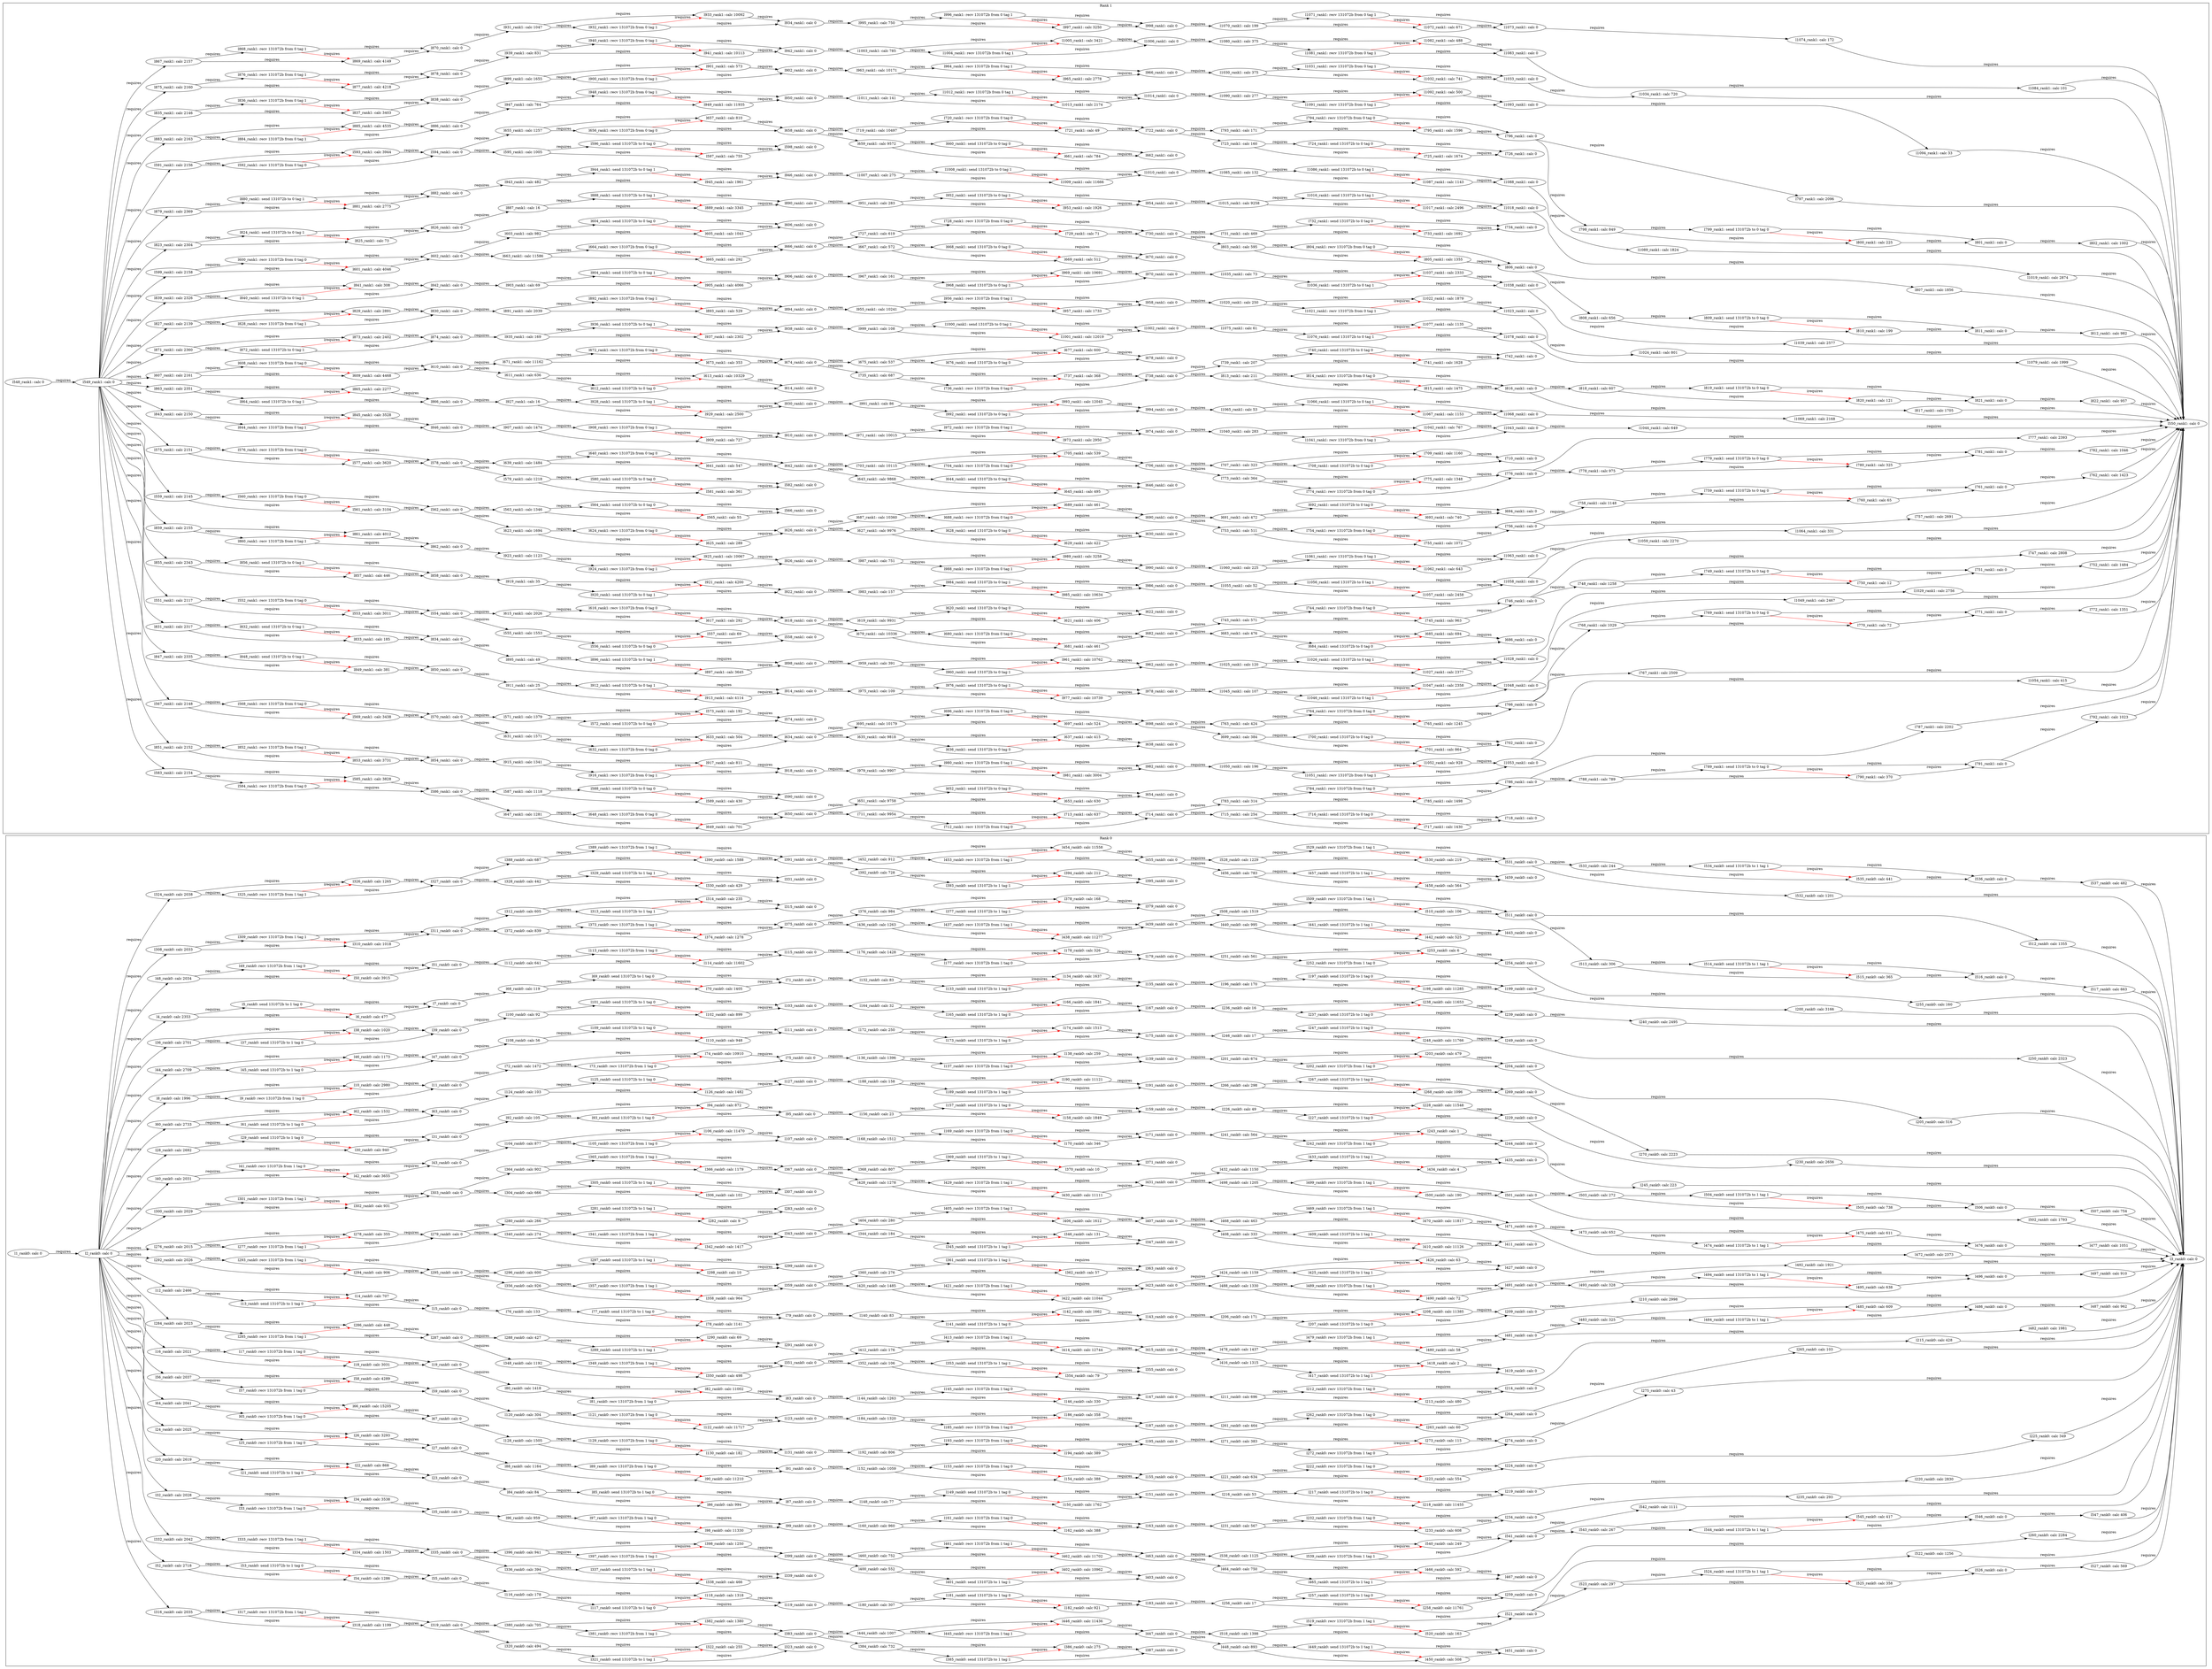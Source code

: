 digraph G {
    rankdir=LR;
    subgraph "cluster_rank_0" {
        label = "Rank 0";
        "l126_rank0: calc 1482";
        "l511_rank0: calc 0";
        "l165_rank0: send 131072b to 1 tag 0";
        "l289_rank0: send 131072b to 1 tag 1";
        "l419_rank0: calc 0";
        "l532_rank0: calc 1201";
        "l17_rank0: recv 131072b from 1 tag 0";
        "l316_rank0: calc 2035";
        "l529_rank0: recv 131072b from 1 tag 1";
        "l158_rank0: calc 1849";
        "l195_rank0: calc 0";
        "l311_rank0: calc 0";
        "l239_rank0: calc 0";
        "l111_rank0: calc 0";
        "l83_rank0: calc 0";
        "l57_rank0: recv 131072b from 1 tag 0";
        "l310_rank0: calc 1018";
        "l59_rank0: calc 0";
        "l96_rank0: calc 959";
        "l116_rank0: calc 178";
        "l196_rank0: calc 170";
        "l356_rank0: calc 926";
        "l221_rank0: calc 634";
        "l144_rank0: calc 1263";
        "l52_rank0: calc 2718";
        "l448_rank0: calc 893";
        "l81_rank0: recv 131072b from 1 tag 0";
        "l332_rank0: calc 2042";
        "l98_rank0: calc 11330";
        "l482_rank0: calc 1981";
        "l184_rank0: calc 1320";
        "l185_rank0: recv 131072b from 1 tag 0";
        "l502_rank0: calc 1793";
        "l488_rank0: calc 1330";
        "l493_rank0: calc 328";
        "l21_rank0: send 131072b to 1 tag 0";
        "l45_rank0: send 131072b to 1 tag 0";
        "l400_rank0: calc 552";
        "l155_rank0: calc 0";
        "l141_rank0: send 131072b to 1 tag 0";
        "l315_rank0: calc 0";
        "l408_rank0: calc 333";
        "l282_rank0: calc 9";
        "l393_rank0: send 131072b to 1 tag 1";
        "l383_rank0: calc 0";
        "l137_rank0: recv 131072b from 1 tag 0";
        "l543_rank0: calc 267";
        "l86_rank0: calc 994";
        "l161_rank0: recv 131072b from 1 tag 0";
        "l281_rank0: send 131072b to 1 tag 1";
        "l32_rank0: calc 2028";
        "l339_rank0: calc 0";
        "l535_rank0: calc 441";
        "l227_rank0: send 131072b to 1 tag 0";
        "l437_rank0: recv 131072b from 1 tag 1";
        "l67_rank0: calc 0";
        "l336_rank0: calc 394";
        "l401_rank0: send 131072b to 1 tag 1";
        "l517_rank0: calc 663";
        "l169_rank0: recv 131072b from 1 tag 0";
        "l533_rank0: calc 244";
        "l20_rank0: calc 2619";
        "l101_rank0: send 131072b to 1 tag 0";
        "l428_rank0: calc 1278";
        "l304_rank0: calc 666";
        "l68_rank0: calc 119";
        "l464_rank0: calc 750";
        "l254_rank0: calc 0";
        "l351_rank0: calc 0";
        "l429_rank0: recv 131072b from 1 tag 1";
        "l110_rank0: calc 948";
        "l266_rank0: calc 298";
        "l50_rank0: calc 3915";
        "l82_rank0: calc 11002";
        "l170_rank0: calc 346";
        "l384_rank0: calc 732";
        "l347_rank0: calc 0";
        "l130_rank0: calc 182";
        "l139_rank0: calc 0";
        "l369_rank0: send 131072b to 1 tag 1";
        "l425_rank0: send 131072b to 1 tag 1";
        "l352_rank0: calc 106";
        "l39_rank0: calc 0";
        "l361_rank0: send 131072b to 1 tag 1";
        "l151_rank0: calc 0";
        "l200_rank0: calc 3166";
        "l198_rank0: calc 11285";
        "l440_rank0: calc 995";
        "l55_rank0: calc 0";
        "l327_rank0: calc 0";
        "l525_rank0: calc 358";
        "l213_rank0: calc 480";
        "l390_rank0: calc 1588";
        "l156_rank0: calc 23";
        "l216_rank0: calc 53";
        "l87_rank0: calc 0";
        "l329_rank0: send 131072b to 1 tag 1";
        "l23_rank0: calc 0";
        "l279_rank0: calc 0";
        "l487_rank0: calc 962";
        "l505_rank0: calc 738";
        "l523_rank0: calc 297";
        "l176_rank0: calc 1428";
        "l220_rank0: calc 2830";
        "l423_rank0: calc 0";
        "l189_rank0: send 131072b to 1 tag 0";
        "l472_rank0: calc 2373";
        "l240_rank0: calc 2495";
        "l340_rank0: calc 274";
        "l486_rank0: calc 0";
        "l348_rank0: calc 1192";
        "l455_rank0: calc 0";
        "l334_rank0: calc 1503";
        "l191_rank0: calc 0";
        "l484_rank0: send 131072b to 1 tag 1";
        "l75_rank0: calc 0";
        "l237_rank0: send 131072b to 1 tag 0";
        "l513_rank0: calc 306";
        "l538_rank0: calc 1125";
        "l18_rank0: calc 3031";
        "l459_rank0: calc 0";
        "l24_rank0: calc 2025";
        "l41_rank0: recv 131072b from 1 tag 0";
        "l265_rank0: calc 103";
        "l474_rank0: send 131072b to 1 tag 1";
        "l212_rank0: recv 131072b from 1 tag 0";
        "l122_rank0: calc 11717";
        "l430_rank0: calc 11111";
        "l299_rank0: calc 0";
        "l102_rank0: calc 899";
        "l64_rank0: calc 2041";
        "l204_rank0: calc 0";
        "l512_rank0: calc 1355";
        "l261_rank0: calc 464";
        "l215_rank0: calc 428";
        "l424_rank0: calc 1159";
        "l338_rank0: calc 466";
        "l229_rank0: calc 0";
        "l97_rank0: recv 131072b from 1 tag 0";
        "l164_rank0: calc 32";
        "l209_rank0: calc 0";
        "l328_rank0: calc 442";
        "l285_rank0: recv 131072b from 1 tag 1";
        "l19_rank0: calc 0";
        "l306_rank0: calc 102";
        "l450_rank0: calc 508";
        "l410_rank0: calc 11126";
        "l344_rank0: calc 184";
        "l162_rank0: calc 388";
        "l417_rank0: send 131072b to 1 tag 1";
        "l411_rank0: calc 0";
        "l375_rank0: calc 0";
        "l318_rank0: calc 1199";
        "l79_rank0: calc 0";
        "l65_rank0: recv 131072b from 1 tag 0";
        "l222_rank0: recv 131072b from 1 tag 0";
        "l6_rank0: calc 477";
        "l13_rank0: send 131072b to 1 tag 0";
        "l150_rank0: calc 1762";
        "l542_rank0: calc 1111";
        "l100_rank0: calc 92";
        "l372_rank0: calc 839";
        "l456_rank0: calc 783";
        "l501_rank0: calc 0";
        "l325_rank0: recv 131072b from 1 tag 1";
        "l128_rank0: calc 1505";
        "l56_rank0: calc 2037";
        "l105_rank0: recv 131072b from 1 tag 0";
        "l1_rank0: calc 0";
        "l146_rank0: calc 330";
        "l366_rank0: calc 1179";
        "l420_rank0: calc 1485";
        "l248_rank0: calc 11766";
        "l211_rank0: calc 696";
        "l495_rank0: calc 638";
        "l187_rank0: calc 0";
        "l168_rank0: calc 1512";
        "l125_rank0: send 131072b to 1 tag 0";
        "l296_rank0: calc 600";
        "l194_rank0: calc 389";
        "l365_rank0: recv 131072b from 1 tag 1";
        "l370_rank0: calc 10";
        "l427_rank0: calc 0";
        "l434_rank0: calc 4";
        "l345_rank0: send 131072b to 1 tag 1";
        "l113_rank0: recv 131072b from 1 tag 0";
        "l5_rank0: send 131072b to 1 tag 0";
        "l244_rank0: calc 0";
        "l399_rank0: calc 0";
        "l381_rank0: recv 131072b from 1 tag 1";
        "l186_rank0: calc 358";
        "l476_rank0: calc 0";
        "l16_rank0: calc 2021";
        "l467_rank0: calc 0";
        "l175_rank0: calc 0";
        "l123_rank0: calc 0";
        "l252_rank0: recv 131072b from 1 tag 0";
        "l465_rank0: send 131072b to 1 tag 1";
        "l368_rank0: calc 807";
        "l274_rank0: calc 0";
        "l343_rank0: calc 0";
        "l392_rank0: calc 728";
        "l217_rank0: send 131072b to 1 tag 0";
        "l225_rank0: calc 349";
        "l466_rank0: calc 592";
        "l364_rank0: calc 902";
        "l179_rank0: calc 0";
        "l302_rank0: calc 931";
        "l342_rank0: calc 1417";
        "l92_rank0: calc 105";
        "l350_rank0: calc 498";
        "l422_rank0: calc 11044";
        "l522_rank0: calc 1256";
        "l120_rank0: calc 304";
        "l284_rank0: calc 2023";
        "l469_rank0: recv 131072b from 1 tag 1";
        "l301_rank0: recv 131072b from 1 tag 1";
        "l330_rank0: calc 429";
        "l463_rank0: calc 0";
        "l298_rank0: calc 10";
        "l15_rank0: calc 0";
        "l107_rank0: calc 0";
        "l66_rank0: calc 15205";
        "l61_rank0: send 131072b to 1 tag 0";
        "l337_rank0: send 131072b to 1 tag 1";
        "l238_rank0: calc 11653";
        "l346_rank0: calc 131";
        "l160_rank0: calc 960";
        "l397_rank0: recv 131072b from 1 tag 1";
        "l51_rank0: calc 0";
        "l135_rank0: calc 0";
        "l112_rank0: calc 641";
        "l435_rank0: calc 0";
        "l305_rank0: send 131072b to 1 tag 1";
        "l385_rank0: send 131072b to 1 tag 1";
        "l413_rank0: recv 131072b from 1 tag 1";
        "l483_rank0: calc 325";
        "l241_rank0: calc 564";
        "l159_rank0: calc 0";
        "l323_rank0: calc 0";
        "l12_rank0: calc 2466";
        "l421_rank0: recv 131072b from 1 tag 1";
        "l414_rank0: calc 12744";
        "l2_rank0: calc 0";
        "l177_rank0: recv 131072b from 1 tag 0";
        "l42_rank0: calc 3655";
        "l193_rank0: recv 131072b from 1 tag 0";
        "l73_rank0: recv 131072b from 1 tag 0";
        "l288_rank0: calc 427";
        "l321_rank0: send 131072b to 1 tag 1";
        "l242_rank0: recv 131072b from 1 tag 0";
        "l109_rank0: send 131072b to 1 tag 0";
        "l104_rank0: calc 877";
        "l214_rank0: calc 0";
        "l355_rank0: calc 0";
        "l256_rank0: calc 17";
        "l494_rank0: send 131072b to 1 tag 1";
        "l544_rank0: send 131072b to 1 tag 1";
        "l292_rank0: calc 2026";
        "l272_rank0: recv 131072b from 1 tag 0";
        "l267_rank0: send 131072b to 1 tag 0";
        "l503_rank0: calc 272";
        "l223_rank0: calc 554";
        "l452_rank0: calc 912";
        "l35_rank0: calc 0";
        "l436_rank0: calc 1263";
        "l9_rank0: recv 131072b from 1 tag 0";
        "l433_rank0: send 131072b to 1 tag 1";
        "l167_rank0: calc 0";
        "l496_rank0: calc 0";
        "l93_rank0: send 131072b to 1 tag 0";
        "l303_rank0: calc 0";
        "l283_rank0: calc 0";
        "l188_rank0: calc 158";
        "l313_rank0: send 131072b to 1 tag 1";
        "l30_rank0: calc 940";
        "l43_rank0: calc 0";
        "l192_rank0: calc 806";
        "l388_rank0: calc 687";
        "l276_rank0: calc 2015";
        "l416_rank0: calc 1315";
        "l95_rank0: calc 0";
        "l218_rank0: calc 11455";
        "l294_rank0: calc 906";
        "l500_rank0: calc 190";
        "l510_rank0: calc 106";
        "l374_rank0: calc 1278";
        "l277_rank0: recv 131072b from 1 tag 1";
        "l131_rank0: calc 0";
        "l78_rank0: calc 1141";
        "l291_rank0: calc 0";
        "l326_rank0: calc 1265";
        "l235_rank0: calc 293";
        "l309_rank0: recv 131072b from 1 tag 1";
        "l255_rank0: calc 160";
        "l359_rank0: calc 0";
        "l121_rank0: recv 131072b from 1 tag 0";
        "l72_rank0: calc 1472";
        "l207_rank0: send 131072b to 1 tag 0";
        "l453_rank0: recv 131072b from 1 tag 1";
        "l54_rank0: calc 1286";
        "l295_rank0: calc 0";
        "l504_rank0: send 131072b to 1 tag 1";
        "l246_rank0: calc 17";
        "l406_rank0: calc 1612";
        "l148_rank0: calc 77";
        "l147_rank0: calc 0";
        "l516_rank0: calc 0";
        "l132_rank0: calc 83";
        "l477_rank0: calc 1051";
        "l243_rank0: calc 1";
        "l268_rank0: calc 1096";
        "l154_rank0: calc 388";
        "l358_rank0: calc 964";
        "l11_rank0: calc 0";
        "l106_rank0: calc 11470";
        "l300_rank0: calc 2029";
        "l438_rank0: calc 11277";
        "l449_rank0: send 131072b to 1 tag 1";
        "l74_rank0: calc 10910";
        "l519_rank0: recv 131072b from 1 tag 1";
        "l275_rank0: calc 43";
        "l40_rank0: calc 2031";
        "l172_rank0: calc 250";
        "l226_rank0: calc 49";
        "l497_rank0: calc 910";
        "l84_rank0: calc 84";
        "l114_rank0: calc 11602";
        "l333_rank0: recv 131072b from 1 tag 1";
        "l362_rank0: calc 57";
        "l373_rank0: recv 131072b from 1 tag 1";
        "l387_rank0: calc 0";
        "l236_rank0: calc 16";
        "l534_rank0: send 131072b to 1 tag 1";
        "l526_rank0: calc 0";
        "l206_rank0: calc 171";
        "l233_rank0: calc 608";
        "l173_rank0: send 131072b to 1 tag 0";
        "l481_rank0: calc 0";
        "l357_rank0: recv 131072b from 1 tag 1";
        "l89_rank0: recv 131072b from 1 tag 0";
        "l28_rank0: calc 2692";
        "l230_rank0: calc 2656";
        "l205_rank0: calc 516";
        "l157_rank0: send 131072b to 1 tag 0";
        "l442_rank0: calc 525";
        "l119_rank0: calc 0";
        "l478_rank0: calc 1437";
        "l530_rank0: calc 219";
        "l77_rank0: send 131072b to 1 tag 0";
        "l506_rank0: calc 0";
        "l531_rank0: calc 0";
        "l76_rank0: calc 133";
        "l249_rank0: calc 0";
        "l475_rank0: calc 611";
        "l524_rank0: send 131072b to 1 tag 1";
        "l90_rank0: calc 11210";
        "l228_rank0: calc 11548";
        "l441_rank0: send 131072b to 1 tag 1";
        "l219_rank0: calc 0";
        "l485_rank0: calc 609";
        "l314_rank0: calc 235";
        "l250_rank0: calc 2323";
        "l349_rank0: recv 131072b from 1 tag 1";
        "l22_rank0: calc 868";
        "l263_rank0: calc 60";
        "l180_rank0: calc 307";
        "l431_rank0: calc 0";
        "l335_rank0: calc 0";
        "l395_rank0: calc 0";
        "l389_rank0: recv 131072b from 1 tag 1";
        "l91_rank0: calc 0";
        "l136_rank0: calc 1396";
        "l287_rank0: calc 0";
        "l53_rank0: send 131072b to 1 tag 0";
        "l133_rank0: send 131072b to 1 tag 0";
        "l354_rank0: calc 79";
        "l63_rank0: calc 0";
        "l297_rank0: send 131072b to 1 tag 1";
        "l415_rank0: calc 0";
        "l539_rank0: recv 131072b from 1 tag 1";
        "l527_rank0: calc 569";
        "l290_rank0: calc 69";
        "l60_rank0: calc 2733";
        "l515_rank0: calc 365";
        "l462_rank0: calc 11702";
        "l394_rank0: calc 212";
        "l163_rank0: calc 0";
        "l307_rank0: calc 0";
        "l320_rank0: calc 494";
        "l70_rank0: calc 1405";
        "l138_rank0: calc 259";
        "l319_rank0: calc 0";
        "l490_rank0: calc 72";
        "l262_rank0: recv 131072b from 1 tag 0";
        "l108_rank0: calc 56";
        "l278_rank0: calc 355";
        "l202_rank0: recv 131072b from 1 tag 0";
        "l443_rank0: calc 0";
        "l178_rank0: calc 326";
        "l407_rank0: calc 0";
        "l451_rank0: calc 0";
        "l69_rank0: send 131072b to 1 tag 0";
        "l541_rank0: calc 0";
        "l14_rank0: calc 707";
        "l182_rank0: calc 921";
        "l247_rank0: send 131072b to 1 tag 0";
        "l273_rank0: calc 115";
        "l286_rank0: calc 448";
        "l234_rank0: calc 0";
        "l166_rank0: calc 1841";
        "l382_rank0: calc 1380";
        "l470_rank0: calc 11817";
        "l25_rank0: recv 131072b from 1 tag 0";
        "l480_rank0: calc 58";
        "l80_rank0: calc 1418";
        "l183_rank0: calc 0";
        "l33_rank0: recv 131072b from 1 tag 0";
        "l376_rank0: calc 984";
        "l117_rank0: send 131072b to 1 tag 0";
        "l8_rank0: calc 1996";
        "l468_rank0: calc 463";
        "l44_rank0: calc 2709";
        "l498_rank0: calc 1205";
        "l85_rank0: send 131072b to 1 tag 0";
        "l403_rank0: calc 0";
        "l49_rank0: recv 131072b from 1 tag 0";
        "l258_rank0: calc 11761";
        "l520_rank0: calc 163";
        "l103_rank0: calc 0";
        "l341_rank0: recv 131072b from 1 tag 1";
        "l379_rank0: calc 0";
        "l143_rank0: calc 0";
        "l317_rank0: recv 131072b from 1 tag 1";
        "l203_rank0: calc 479";
        "l331_rank0: calc 0";
        "l386_rank0: calc 275";
        "l514_rank0: send 131072b to 1 tag 1";
        "l367_rank0: calc 0";
        "l312_rank0: calc 605";
        "l432_rank0: calc 1150";
        "l405_rank0: recv 131072b from 1 tag 1";
        "l27_rank0: calc 0";
        "l36_rank0: calc 2701";
        "l471_rank0: calc 0";
        "l210_rank0: calc 2998";
        "l124_rank0: calc 103";
        "l47_rank0: calc 0";
        "l460_rank0: calc 752";
        "l458_rank0: calc 564";
        "l499_rank0: recv 131072b from 1 tag 1";
        "l4_rank0: calc 2353";
        "l208_rank0: calc 11385";
        "l127_rank0: calc 0";
        "l232_rank0: recv 131072b from 1 tag 0";
        "l479_rank0: recv 131072b from 1 tag 1";
        "l507_rank0: calc 754";
        "l58_rank0: calc 4289";
        "l492_rank0: calc 1921";
        "l269_rank0: calc 0";
        "l521_rank0: calc 0";
        "l398_rank0: calc 1250";
        "l224_rank0: calc 0";
        "l10_rank0: calc 2980";
        "l253_rank0: calc 6";
        "l174_rank0: calc 1513";
        "l536_rank0: calc 0";
        "l445_rank0: recv 131072b from 1 tag 1";
        "l29_rank0: send 131072b to 1 tag 0";
        "l153_rank0: recv 131072b from 1 tag 0";
        "l447_rank0: calc 0";
        "l473_rank0: calc 652";
        "l71_rank0: calc 0";
        "l260_rank0: calc 2284";
        "l446_rank0: calc 11436";
        "l152_rank0: calc 1059";
        "l426_rank0: calc 63";
        "l245_rank0: calc 223";
        "l99_rank0: calc 0";
        "l270_rank0: calc 2223";
        "l508_rank0: calc 1519";
        "l31_rank0: calc 0";
        "l404_rank0: calc 280";
        "l115_rank0: calc 0";
        "l546_rank0: calc 0";
        "l293_rank0: recv 131072b from 1 tag 1";
        "l7_rank0: calc 0";
        "l197_rank0: send 131072b to 1 tag 0";
        "l380_rank0: calc 705";
        "l251_rank0: calc 561";
        "l271_rank0: calc 383";
        "l48_rank0: calc 2034";
        "l377_rank0: send 131072b to 1 tag 1";
        "l37_rank0: send 131072b to 1 tag 0";
        "l94_rank0: calc 872";
        "l264_rank0: calc 0";
        "l545_rank0: calc 417";
        "l461_rank0: recv 131072b from 1 tag 1";
        "l3_rank0: calc 0";
        "l145_rank0: recv 131072b from 1 tag 0";
        "l38_rank0: calc 1020";
        "l371_rank0: calc 0";
        "l412_rank0: calc 176";
        "l88_rank0: calc 1164";
        "l280_rank0: calc 266";
        "l34_rank0: calc 3538";
        "l149_rank0: send 131072b to 1 tag 0";
        "l26_rank0: calc 3293";
        "l363_rank0: calc 0";
        "l259_rank0: calc 0";
        "l509_rank0: recv 131072b from 1 tag 1";
        "l491_rank0: calc 0";
        "l257_rank0: send 131072b to 1 tag 0";
        "l444_rank0: calc 1007";
        "l489_rank0: recv 131072b from 1 tag 1";
        "l199_rank0: calc 0";
        "l308_rank0: calc 2033";
        "l378_rank0: calc 168";
        "l201_rank0: calc 674";
        "l46_rank0: calc 1173";
        "l231_rank0: calc 567";
        "l62_rank0: calc 1532";
        "l190_rank0: calc 11121";
        "l537_rank0: calc 482";
        "l402_rank0: calc 10962";
        "l540_rank0: calc 249";
        "l142_rank0: calc 1662";
        "l134_rank0: calc 1637";
        "l439_rank0: calc 0";
        "l324_rank0: calc 2038";
        "l360_rank0: calc 276";
        "l547_rank0: calc 406";
        "l322_rank0: calc 255";
        "l129_rank0: recv 131072b from 1 tag 0";
        "l391_rank0: calc 0";
        "l171_rank0: calc 0";
        "l396_rank0: calc 941";
        "l140_rank0: calc 83";
        "l454_rank0: calc 11558";
        "l418_rank0: calc 2";
        "l518_rank0: calc 1398";
        "l353_rank0: send 131072b to 1 tag 1";
        "l457_rank0: send 131072b to 1 tag 1";
        "l118_rank0: calc 1318";
        "l181_rank0: send 131072b to 1 tag 0";
        "l409_rank0: send 131072b to 1 tag 1";
        "l528_rank0: calc 1229";
        "l1_rank0: calc 0" -> "l2_rank0: calc 0" [label="requires", color="black"];
        "l2_rank0: calc 0" -> "l4_rank0: calc 2353" [label="requires", color="black"];
        "l4_rank0: calc 2353" -> "l5_rank0: send 131072b to 1 tag 0" [label="requires", color="black"];
        "l4_rank0: calc 2353" -> "l6_rank0: calc 477" [label="requires", color="black"];
        "l5_rank0: send 131072b to 1 tag 0" -> "l6_rank0: calc 477" [label="irequires", color="red"];
        "l6_rank0: calc 477" -> "l7_rank0: calc 0" [label="requires", color="black"];
        "l5_rank0: send 131072b to 1 tag 0" -> "l7_rank0: calc 0" [label="requires", color="black"];
        "l2_rank0: calc 0" -> "l8_rank0: calc 1996" [label="requires", color="black"];
        "l8_rank0: calc 1996" -> "l9_rank0: recv 131072b from 1 tag 0" [label="requires", color="black"];
        "l8_rank0: calc 1996" -> "l10_rank0: calc 2980" [label="requires", color="black"];
        "l9_rank0: recv 131072b from 1 tag 0" -> "l10_rank0: calc 2980" [label="irequires", color="red"];
        "l10_rank0: calc 2980" -> "l11_rank0: calc 0" [label="requires", color="black"];
        "l9_rank0: recv 131072b from 1 tag 0" -> "l11_rank0: calc 0" [label="requires", color="black"];
        "l2_rank0: calc 0" -> "l12_rank0: calc 2466" [label="requires", color="black"];
        "l12_rank0: calc 2466" -> "l13_rank0: send 131072b to 1 tag 0" [label="requires", color="black"];
        "l12_rank0: calc 2466" -> "l14_rank0: calc 707" [label="requires", color="black"];
        "l13_rank0: send 131072b to 1 tag 0" -> "l14_rank0: calc 707" [label="irequires", color="red"];
        "l14_rank0: calc 707" -> "l15_rank0: calc 0" [label="requires", color="black"];
        "l13_rank0: send 131072b to 1 tag 0" -> "l15_rank0: calc 0" [label="requires", color="black"];
        "l2_rank0: calc 0" -> "l16_rank0: calc 2021" [label="requires", color="black"];
        "l16_rank0: calc 2021" -> "l17_rank0: recv 131072b from 1 tag 0" [label="requires", color="black"];
        "l16_rank0: calc 2021" -> "l18_rank0: calc 3031" [label="requires", color="black"];
        "l17_rank0: recv 131072b from 1 tag 0" -> "l18_rank0: calc 3031" [label="irequires", color="red"];
        "l18_rank0: calc 3031" -> "l19_rank0: calc 0" [label="requires", color="black"];
        "l17_rank0: recv 131072b from 1 tag 0" -> "l19_rank0: calc 0" [label="requires", color="black"];
        "l2_rank0: calc 0" -> "l20_rank0: calc 2619" [label="requires", color="black"];
        "l20_rank0: calc 2619" -> "l21_rank0: send 131072b to 1 tag 0" [label="requires", color="black"];
        "l20_rank0: calc 2619" -> "l22_rank0: calc 868" [label="requires", color="black"];
        "l21_rank0: send 131072b to 1 tag 0" -> "l22_rank0: calc 868" [label="irequires", color="red"];
        "l22_rank0: calc 868" -> "l23_rank0: calc 0" [label="requires", color="black"];
        "l21_rank0: send 131072b to 1 tag 0" -> "l23_rank0: calc 0" [label="requires", color="black"];
        "l2_rank0: calc 0" -> "l24_rank0: calc 2025" [label="requires", color="black"];
        "l24_rank0: calc 2025" -> "l25_rank0: recv 131072b from 1 tag 0" [label="requires", color="black"];
        "l24_rank0: calc 2025" -> "l26_rank0: calc 3293" [label="requires", color="black"];
        "l25_rank0: recv 131072b from 1 tag 0" -> "l26_rank0: calc 3293" [label="irequires", color="red"];
        "l26_rank0: calc 3293" -> "l27_rank0: calc 0" [label="requires", color="black"];
        "l25_rank0: recv 131072b from 1 tag 0" -> "l27_rank0: calc 0" [label="requires", color="black"];
        "l2_rank0: calc 0" -> "l28_rank0: calc 2692" [label="requires", color="black"];
        "l28_rank0: calc 2692" -> "l29_rank0: send 131072b to 1 tag 0" [label="requires", color="black"];
        "l28_rank0: calc 2692" -> "l30_rank0: calc 940" [label="requires", color="black"];
        "l29_rank0: send 131072b to 1 tag 0" -> "l30_rank0: calc 940" [label="irequires", color="red"];
        "l30_rank0: calc 940" -> "l31_rank0: calc 0" [label="requires", color="black"];
        "l29_rank0: send 131072b to 1 tag 0" -> "l31_rank0: calc 0" [label="requires", color="black"];
        "l2_rank0: calc 0" -> "l32_rank0: calc 2028" [label="requires", color="black"];
        "l32_rank0: calc 2028" -> "l33_rank0: recv 131072b from 1 tag 0" [label="requires", color="black"];
        "l32_rank0: calc 2028" -> "l34_rank0: calc 3538" [label="requires", color="black"];
        "l33_rank0: recv 131072b from 1 tag 0" -> "l34_rank0: calc 3538" [label="irequires", color="red"];
        "l34_rank0: calc 3538" -> "l35_rank0: calc 0" [label="requires", color="black"];
        "l33_rank0: recv 131072b from 1 tag 0" -> "l35_rank0: calc 0" [label="requires", color="black"];
        "l2_rank0: calc 0" -> "l36_rank0: calc 2701" [label="requires", color="black"];
        "l36_rank0: calc 2701" -> "l37_rank0: send 131072b to 1 tag 0" [label="requires", color="black"];
        "l36_rank0: calc 2701" -> "l38_rank0: calc 1020" [label="requires", color="black"];
        "l37_rank0: send 131072b to 1 tag 0" -> "l38_rank0: calc 1020" [label="irequires", color="red"];
        "l38_rank0: calc 1020" -> "l39_rank0: calc 0" [label="requires", color="black"];
        "l37_rank0: send 131072b to 1 tag 0" -> "l39_rank0: calc 0" [label="requires", color="black"];
        "l2_rank0: calc 0" -> "l40_rank0: calc 2031" [label="requires", color="black"];
        "l40_rank0: calc 2031" -> "l41_rank0: recv 131072b from 1 tag 0" [label="requires", color="black"];
        "l40_rank0: calc 2031" -> "l42_rank0: calc 3655" [label="requires", color="black"];
        "l41_rank0: recv 131072b from 1 tag 0" -> "l42_rank0: calc 3655" [label="irequires", color="red"];
        "l42_rank0: calc 3655" -> "l43_rank0: calc 0" [label="requires", color="black"];
        "l41_rank0: recv 131072b from 1 tag 0" -> "l43_rank0: calc 0" [label="requires", color="black"];
        "l2_rank0: calc 0" -> "l44_rank0: calc 2709" [label="requires", color="black"];
        "l44_rank0: calc 2709" -> "l45_rank0: send 131072b to 1 tag 0" [label="requires", color="black"];
        "l44_rank0: calc 2709" -> "l46_rank0: calc 1173" [label="requires", color="black"];
        "l45_rank0: send 131072b to 1 tag 0" -> "l46_rank0: calc 1173" [label="irequires", color="red"];
        "l46_rank0: calc 1173" -> "l47_rank0: calc 0" [label="requires", color="black"];
        "l45_rank0: send 131072b to 1 tag 0" -> "l47_rank0: calc 0" [label="requires", color="black"];
        "l2_rank0: calc 0" -> "l48_rank0: calc 2034" [label="requires", color="black"];
        "l48_rank0: calc 2034" -> "l49_rank0: recv 131072b from 1 tag 0" [label="requires", color="black"];
        "l48_rank0: calc 2034" -> "l50_rank0: calc 3915" [label="requires", color="black"];
        "l49_rank0: recv 131072b from 1 tag 0" -> "l50_rank0: calc 3915" [label="irequires", color="red"];
        "l50_rank0: calc 3915" -> "l51_rank0: calc 0" [label="requires", color="black"];
        "l49_rank0: recv 131072b from 1 tag 0" -> "l51_rank0: calc 0" [label="requires", color="black"];
        "l2_rank0: calc 0" -> "l52_rank0: calc 2718" [label="requires", color="black"];
        "l52_rank0: calc 2718" -> "l53_rank0: send 131072b to 1 tag 0" [label="requires", color="black"];
        "l52_rank0: calc 2718" -> "l54_rank0: calc 1286" [label="requires", color="black"];
        "l53_rank0: send 131072b to 1 tag 0" -> "l54_rank0: calc 1286" [label="irequires", color="red"];
        "l54_rank0: calc 1286" -> "l55_rank0: calc 0" [label="requires", color="black"];
        "l53_rank0: send 131072b to 1 tag 0" -> "l55_rank0: calc 0" [label="requires", color="black"];
        "l2_rank0: calc 0" -> "l56_rank0: calc 2037" [label="requires", color="black"];
        "l56_rank0: calc 2037" -> "l57_rank0: recv 131072b from 1 tag 0" [label="requires", color="black"];
        "l56_rank0: calc 2037" -> "l58_rank0: calc 4289" [label="requires", color="black"];
        "l57_rank0: recv 131072b from 1 tag 0" -> "l58_rank0: calc 4289" [label="irequires", color="red"];
        "l58_rank0: calc 4289" -> "l59_rank0: calc 0" [label="requires", color="black"];
        "l57_rank0: recv 131072b from 1 tag 0" -> "l59_rank0: calc 0" [label="requires", color="black"];
        "l2_rank0: calc 0" -> "l60_rank0: calc 2733" [label="requires", color="black"];
        "l60_rank0: calc 2733" -> "l61_rank0: send 131072b to 1 tag 0" [label="requires", color="black"];
        "l60_rank0: calc 2733" -> "l62_rank0: calc 1532" [label="requires", color="black"];
        "l61_rank0: send 131072b to 1 tag 0" -> "l62_rank0: calc 1532" [label="irequires", color="red"];
        "l62_rank0: calc 1532" -> "l63_rank0: calc 0" [label="requires", color="black"];
        "l61_rank0: send 131072b to 1 tag 0" -> "l63_rank0: calc 0" [label="requires", color="black"];
        "l2_rank0: calc 0" -> "l64_rank0: calc 2041" [label="requires", color="black"];
        "l64_rank0: calc 2041" -> "l65_rank0: recv 131072b from 1 tag 0" [label="requires", color="black"];
        "l64_rank0: calc 2041" -> "l66_rank0: calc 15205" [label="requires", color="black"];
        "l65_rank0: recv 131072b from 1 tag 0" -> "l66_rank0: calc 15205" [label="irequires", color="red"];
        "l66_rank0: calc 15205" -> "l67_rank0: calc 0" [label="requires", color="black"];
        "l65_rank0: recv 131072b from 1 tag 0" -> "l67_rank0: calc 0" [label="requires", color="black"];
        "l7_rank0: calc 0" -> "l68_rank0: calc 119" [label="requires", color="black"];
        "l68_rank0: calc 119" -> "l69_rank0: send 131072b to 1 tag 0" [label="requires", color="black"];
        "l68_rank0: calc 119" -> "l70_rank0: calc 1405" [label="requires", color="black"];
        "l69_rank0: send 131072b to 1 tag 0" -> "l70_rank0: calc 1405" [label="irequires", color="red"];
        "l70_rank0: calc 1405" -> "l71_rank0: calc 0" [label="requires", color="black"];
        "l69_rank0: send 131072b to 1 tag 0" -> "l71_rank0: calc 0" [label="requires", color="black"];
        "l11_rank0: calc 0" -> "l72_rank0: calc 1472" [label="requires", color="black"];
        "l72_rank0: calc 1472" -> "l73_rank0: recv 131072b from 1 tag 0" [label="requires", color="black"];
        "l72_rank0: calc 1472" -> "l74_rank0: calc 10910" [label="requires", color="black"];
        "l73_rank0: recv 131072b from 1 tag 0" -> "l74_rank0: calc 10910" [label="irequires", color="red"];
        "l74_rank0: calc 10910" -> "l75_rank0: calc 0" [label="requires", color="black"];
        "l73_rank0: recv 131072b from 1 tag 0" -> "l75_rank0: calc 0" [label="requires", color="black"];
        "l15_rank0: calc 0" -> "l76_rank0: calc 133" [label="requires", color="black"];
        "l76_rank0: calc 133" -> "l77_rank0: send 131072b to 1 tag 0" [label="requires", color="black"];
        "l76_rank0: calc 133" -> "l78_rank0: calc 1141" [label="requires", color="black"];
        "l77_rank0: send 131072b to 1 tag 0" -> "l78_rank0: calc 1141" [label="irequires", color="red"];
        "l78_rank0: calc 1141" -> "l79_rank0: calc 0" [label="requires", color="black"];
        "l77_rank0: send 131072b to 1 tag 0" -> "l79_rank0: calc 0" [label="requires", color="black"];
        "l19_rank0: calc 0" -> "l80_rank0: calc 1418" [label="requires", color="black"];
        "l80_rank0: calc 1418" -> "l81_rank0: recv 131072b from 1 tag 0" [label="requires", color="black"];
        "l80_rank0: calc 1418" -> "l82_rank0: calc 11002" [label="requires", color="black"];
        "l81_rank0: recv 131072b from 1 tag 0" -> "l82_rank0: calc 11002" [label="irequires", color="red"];
        "l82_rank0: calc 11002" -> "l83_rank0: calc 0" [label="requires", color="black"];
        "l81_rank0: recv 131072b from 1 tag 0" -> "l83_rank0: calc 0" [label="requires", color="black"];
        "l23_rank0: calc 0" -> "l84_rank0: calc 84" [label="requires", color="black"];
        "l84_rank0: calc 84" -> "l85_rank0: send 131072b to 1 tag 0" [label="requires", color="black"];
        "l84_rank0: calc 84" -> "l86_rank0: calc 994" [label="requires", color="black"];
        "l85_rank0: send 131072b to 1 tag 0" -> "l86_rank0: calc 994" [label="irequires", color="red"];
        "l86_rank0: calc 994" -> "l87_rank0: calc 0" [label="requires", color="black"];
        "l85_rank0: send 131072b to 1 tag 0" -> "l87_rank0: calc 0" [label="requires", color="black"];
        "l27_rank0: calc 0" -> "l88_rank0: calc 1164" [label="requires", color="black"];
        "l88_rank0: calc 1164" -> "l89_rank0: recv 131072b from 1 tag 0" [label="requires", color="black"];
        "l88_rank0: calc 1164" -> "l90_rank0: calc 11210" [label="requires", color="black"];
        "l89_rank0: recv 131072b from 1 tag 0" -> "l90_rank0: calc 11210" [label="irequires", color="red"];
        "l90_rank0: calc 11210" -> "l91_rank0: calc 0" [label="requires", color="black"];
        "l89_rank0: recv 131072b from 1 tag 0" -> "l91_rank0: calc 0" [label="requires", color="black"];
        "l31_rank0: calc 0" -> "l92_rank0: calc 105" [label="requires", color="black"];
        "l92_rank0: calc 105" -> "l93_rank0: send 131072b to 1 tag 0" [label="requires", color="black"];
        "l92_rank0: calc 105" -> "l94_rank0: calc 872" [label="requires", color="black"];
        "l93_rank0: send 131072b to 1 tag 0" -> "l94_rank0: calc 872" [label="irequires", color="red"];
        "l94_rank0: calc 872" -> "l95_rank0: calc 0" [label="requires", color="black"];
        "l93_rank0: send 131072b to 1 tag 0" -> "l95_rank0: calc 0" [label="requires", color="black"];
        "l35_rank0: calc 0" -> "l96_rank0: calc 959" [label="requires", color="black"];
        "l96_rank0: calc 959" -> "l97_rank0: recv 131072b from 1 tag 0" [label="requires", color="black"];
        "l96_rank0: calc 959" -> "l98_rank0: calc 11330" [label="requires", color="black"];
        "l97_rank0: recv 131072b from 1 tag 0" -> "l98_rank0: calc 11330" [label="irequires", color="red"];
        "l98_rank0: calc 11330" -> "l99_rank0: calc 0" [label="requires", color="black"];
        "l97_rank0: recv 131072b from 1 tag 0" -> "l99_rank0: calc 0" [label="requires", color="black"];
        "l39_rank0: calc 0" -> "l100_rank0: calc 92" [label="requires", color="black"];
        "l100_rank0: calc 92" -> "l101_rank0: send 131072b to 1 tag 0" [label="requires", color="black"];
        "l100_rank0: calc 92" -> "l102_rank0: calc 899" [label="requires", color="black"];
        "l101_rank0: send 131072b to 1 tag 0" -> "l102_rank0: calc 899" [label="irequires", color="red"];
        "l102_rank0: calc 899" -> "l103_rank0: calc 0" [label="requires", color="black"];
        "l101_rank0: send 131072b to 1 tag 0" -> "l103_rank0: calc 0" [label="requires", color="black"];
        "l43_rank0: calc 0" -> "l104_rank0: calc 877" [label="requires", color="black"];
        "l104_rank0: calc 877" -> "l105_rank0: recv 131072b from 1 tag 0" [label="requires", color="black"];
        "l104_rank0: calc 877" -> "l106_rank0: calc 11470" [label="requires", color="black"];
        "l105_rank0: recv 131072b from 1 tag 0" -> "l106_rank0: calc 11470" [label="irequires", color="red"];
        "l106_rank0: calc 11470" -> "l107_rank0: calc 0" [label="requires", color="black"];
        "l105_rank0: recv 131072b from 1 tag 0" -> "l107_rank0: calc 0" [label="requires", color="black"];
        "l47_rank0: calc 0" -> "l108_rank0: calc 56" [label="requires", color="black"];
        "l108_rank0: calc 56" -> "l109_rank0: send 131072b to 1 tag 0" [label="requires", color="black"];
        "l108_rank0: calc 56" -> "l110_rank0: calc 948" [label="requires", color="black"];
        "l109_rank0: send 131072b to 1 tag 0" -> "l110_rank0: calc 948" [label="irequires", color="red"];
        "l110_rank0: calc 948" -> "l111_rank0: calc 0" [label="requires", color="black"];
        "l109_rank0: send 131072b to 1 tag 0" -> "l111_rank0: calc 0" [label="requires", color="black"];
        "l51_rank0: calc 0" -> "l112_rank0: calc 641" [label="requires", color="black"];
        "l112_rank0: calc 641" -> "l113_rank0: recv 131072b from 1 tag 0" [label="requires", color="black"];
        "l112_rank0: calc 641" -> "l114_rank0: calc 11602" [label="requires", color="black"];
        "l113_rank0: recv 131072b from 1 tag 0" -> "l114_rank0: calc 11602" [label="irequires", color="red"];
        "l114_rank0: calc 11602" -> "l115_rank0: calc 0" [label="requires", color="black"];
        "l113_rank0: recv 131072b from 1 tag 0" -> "l115_rank0: calc 0" [label="requires", color="black"];
        "l55_rank0: calc 0" -> "l116_rank0: calc 178" [label="requires", color="black"];
        "l116_rank0: calc 178" -> "l117_rank0: send 131072b to 1 tag 0" [label="requires", color="black"];
        "l116_rank0: calc 178" -> "l118_rank0: calc 1318" [label="requires", color="black"];
        "l117_rank0: send 131072b to 1 tag 0" -> "l118_rank0: calc 1318" [label="irequires", color="red"];
        "l118_rank0: calc 1318" -> "l119_rank0: calc 0" [label="requires", color="black"];
        "l117_rank0: send 131072b to 1 tag 0" -> "l119_rank0: calc 0" [label="requires", color="black"];
        "l59_rank0: calc 0" -> "l120_rank0: calc 304" [label="requires", color="black"];
        "l120_rank0: calc 304" -> "l121_rank0: recv 131072b from 1 tag 0" [label="requires", color="black"];
        "l120_rank0: calc 304" -> "l122_rank0: calc 11717" [label="requires", color="black"];
        "l121_rank0: recv 131072b from 1 tag 0" -> "l122_rank0: calc 11717" [label="irequires", color="red"];
        "l122_rank0: calc 11717" -> "l123_rank0: calc 0" [label="requires", color="black"];
        "l121_rank0: recv 131072b from 1 tag 0" -> "l123_rank0: calc 0" [label="requires", color="black"];
        "l63_rank0: calc 0" -> "l124_rank0: calc 103" [label="requires", color="black"];
        "l124_rank0: calc 103" -> "l125_rank0: send 131072b to 1 tag 0" [label="requires", color="black"];
        "l124_rank0: calc 103" -> "l126_rank0: calc 1482" [label="requires", color="black"];
        "l125_rank0: send 131072b to 1 tag 0" -> "l126_rank0: calc 1482" [label="irequires", color="red"];
        "l126_rank0: calc 1482" -> "l127_rank0: calc 0" [label="requires", color="black"];
        "l125_rank0: send 131072b to 1 tag 0" -> "l127_rank0: calc 0" [label="requires", color="black"];
        "l67_rank0: calc 0" -> "l128_rank0: calc 1505" [label="requires", color="black"];
        "l128_rank0: calc 1505" -> "l129_rank0: recv 131072b from 1 tag 0" [label="requires", color="black"];
        "l128_rank0: calc 1505" -> "l130_rank0: calc 182" [label="requires", color="black"];
        "l129_rank0: recv 131072b from 1 tag 0" -> "l130_rank0: calc 182" [label="irequires", color="red"];
        "l130_rank0: calc 182" -> "l131_rank0: calc 0" [label="requires", color="black"];
        "l129_rank0: recv 131072b from 1 tag 0" -> "l131_rank0: calc 0" [label="requires", color="black"];
        "l71_rank0: calc 0" -> "l132_rank0: calc 83" [label="requires", color="black"];
        "l132_rank0: calc 83" -> "l133_rank0: send 131072b to 1 tag 0" [label="requires", color="black"];
        "l132_rank0: calc 83" -> "l134_rank0: calc 1637" [label="requires", color="black"];
        "l133_rank0: send 131072b to 1 tag 0" -> "l134_rank0: calc 1637" [label="irequires", color="red"];
        "l134_rank0: calc 1637" -> "l135_rank0: calc 0" [label="requires", color="black"];
        "l133_rank0: send 131072b to 1 tag 0" -> "l135_rank0: calc 0" [label="requires", color="black"];
        "l75_rank0: calc 0" -> "l136_rank0: calc 1396" [label="requires", color="black"];
        "l136_rank0: calc 1396" -> "l137_rank0: recv 131072b from 1 tag 0" [label="requires", color="black"];
        "l136_rank0: calc 1396" -> "l138_rank0: calc 259" [label="requires", color="black"];
        "l137_rank0: recv 131072b from 1 tag 0" -> "l138_rank0: calc 259" [label="irequires", color="red"];
        "l138_rank0: calc 259" -> "l139_rank0: calc 0" [label="requires", color="black"];
        "l137_rank0: recv 131072b from 1 tag 0" -> "l139_rank0: calc 0" [label="requires", color="black"];
        "l79_rank0: calc 0" -> "l140_rank0: calc 83" [label="requires", color="black"];
        "l140_rank0: calc 83" -> "l141_rank0: send 131072b to 1 tag 0" [label="requires", color="black"];
        "l140_rank0: calc 83" -> "l142_rank0: calc 1662" [label="requires", color="black"];
        "l141_rank0: send 131072b to 1 tag 0" -> "l142_rank0: calc 1662" [label="irequires", color="red"];
        "l142_rank0: calc 1662" -> "l143_rank0: calc 0" [label="requires", color="black"];
        "l141_rank0: send 131072b to 1 tag 0" -> "l143_rank0: calc 0" [label="requires", color="black"];
        "l83_rank0: calc 0" -> "l144_rank0: calc 1263" [label="requires", color="black"];
        "l144_rank0: calc 1263" -> "l145_rank0: recv 131072b from 1 tag 0" [label="requires", color="black"];
        "l144_rank0: calc 1263" -> "l146_rank0: calc 330" [label="requires", color="black"];
        "l145_rank0: recv 131072b from 1 tag 0" -> "l146_rank0: calc 330" [label="irequires", color="red"];
        "l146_rank0: calc 330" -> "l147_rank0: calc 0" [label="requires", color="black"];
        "l145_rank0: recv 131072b from 1 tag 0" -> "l147_rank0: calc 0" [label="requires", color="black"];
        "l87_rank0: calc 0" -> "l148_rank0: calc 77" [label="requires", color="black"];
        "l148_rank0: calc 77" -> "l149_rank0: send 131072b to 1 tag 0" [label="requires", color="black"];
        "l148_rank0: calc 77" -> "l150_rank0: calc 1762" [label="requires", color="black"];
        "l149_rank0: send 131072b to 1 tag 0" -> "l150_rank0: calc 1762" [label="irequires", color="red"];
        "l150_rank0: calc 1762" -> "l151_rank0: calc 0" [label="requires", color="black"];
        "l149_rank0: send 131072b to 1 tag 0" -> "l151_rank0: calc 0" [label="requires", color="black"];
        "l91_rank0: calc 0" -> "l152_rank0: calc 1059" [label="requires", color="black"];
        "l152_rank0: calc 1059" -> "l153_rank0: recv 131072b from 1 tag 0" [label="requires", color="black"];
        "l152_rank0: calc 1059" -> "l154_rank0: calc 388" [label="requires", color="black"];
        "l153_rank0: recv 131072b from 1 tag 0" -> "l154_rank0: calc 388" [label="irequires", color="red"];
        "l154_rank0: calc 388" -> "l155_rank0: calc 0" [label="requires", color="black"];
        "l153_rank0: recv 131072b from 1 tag 0" -> "l155_rank0: calc 0" [label="requires", color="black"];
        "l95_rank0: calc 0" -> "l156_rank0: calc 23" [label="requires", color="black"];
        "l156_rank0: calc 23" -> "l157_rank0: send 131072b to 1 tag 0" [label="requires", color="black"];
        "l156_rank0: calc 23" -> "l158_rank0: calc 1849" [label="requires", color="black"];
        "l157_rank0: send 131072b to 1 tag 0" -> "l158_rank0: calc 1849" [label="irequires", color="red"];
        "l158_rank0: calc 1849" -> "l159_rank0: calc 0" [label="requires", color="black"];
        "l157_rank0: send 131072b to 1 tag 0" -> "l159_rank0: calc 0" [label="requires", color="black"];
        "l99_rank0: calc 0" -> "l160_rank0: calc 960" [label="requires", color="black"];
        "l160_rank0: calc 960" -> "l161_rank0: recv 131072b from 1 tag 0" [label="requires", color="black"];
        "l160_rank0: calc 960" -> "l162_rank0: calc 388" [label="requires", color="black"];
        "l161_rank0: recv 131072b from 1 tag 0" -> "l162_rank0: calc 388" [label="irequires", color="red"];
        "l162_rank0: calc 388" -> "l163_rank0: calc 0" [label="requires", color="black"];
        "l161_rank0: recv 131072b from 1 tag 0" -> "l163_rank0: calc 0" [label="requires", color="black"];
        "l103_rank0: calc 0" -> "l164_rank0: calc 32" [label="requires", color="black"];
        "l164_rank0: calc 32" -> "l165_rank0: send 131072b to 1 tag 0" [label="requires", color="black"];
        "l164_rank0: calc 32" -> "l166_rank0: calc 1841" [label="requires", color="black"];
        "l165_rank0: send 131072b to 1 tag 0" -> "l166_rank0: calc 1841" [label="irequires", color="red"];
        "l166_rank0: calc 1841" -> "l167_rank0: calc 0" [label="requires", color="black"];
        "l165_rank0: send 131072b to 1 tag 0" -> "l167_rank0: calc 0" [label="requires", color="black"];
        "l107_rank0: calc 0" -> "l168_rank0: calc 1512" [label="requires", color="black"];
        "l168_rank0: calc 1512" -> "l169_rank0: recv 131072b from 1 tag 0" [label="requires", color="black"];
        "l168_rank0: calc 1512" -> "l170_rank0: calc 346" [label="requires", color="black"];
        "l169_rank0: recv 131072b from 1 tag 0" -> "l170_rank0: calc 346" [label="irequires", color="red"];
        "l170_rank0: calc 346" -> "l171_rank0: calc 0" [label="requires", color="black"];
        "l169_rank0: recv 131072b from 1 tag 0" -> "l171_rank0: calc 0" [label="requires", color="black"];
        "l111_rank0: calc 0" -> "l172_rank0: calc 250" [label="requires", color="black"];
        "l172_rank0: calc 250" -> "l173_rank0: send 131072b to 1 tag 0" [label="requires", color="black"];
        "l172_rank0: calc 250" -> "l174_rank0: calc 1513" [label="requires", color="black"];
        "l173_rank0: send 131072b to 1 tag 0" -> "l174_rank0: calc 1513" [label="irequires", color="red"];
        "l174_rank0: calc 1513" -> "l175_rank0: calc 0" [label="requires", color="black"];
        "l173_rank0: send 131072b to 1 tag 0" -> "l175_rank0: calc 0" [label="requires", color="black"];
        "l115_rank0: calc 0" -> "l176_rank0: calc 1428" [label="requires", color="black"];
        "l176_rank0: calc 1428" -> "l177_rank0: recv 131072b from 1 tag 0" [label="requires", color="black"];
        "l176_rank0: calc 1428" -> "l178_rank0: calc 326" [label="requires", color="black"];
        "l177_rank0: recv 131072b from 1 tag 0" -> "l178_rank0: calc 326" [label="irequires", color="red"];
        "l178_rank0: calc 326" -> "l179_rank0: calc 0" [label="requires", color="black"];
        "l177_rank0: recv 131072b from 1 tag 0" -> "l179_rank0: calc 0" [label="requires", color="black"];
        "l119_rank0: calc 0" -> "l180_rank0: calc 307" [label="requires", color="black"];
        "l180_rank0: calc 307" -> "l181_rank0: send 131072b to 1 tag 0" [label="requires", color="black"];
        "l180_rank0: calc 307" -> "l182_rank0: calc 921" [label="requires", color="black"];
        "l181_rank0: send 131072b to 1 tag 0" -> "l182_rank0: calc 921" [label="irequires", color="red"];
        "l182_rank0: calc 921" -> "l183_rank0: calc 0" [label="requires", color="black"];
        "l181_rank0: send 131072b to 1 tag 0" -> "l183_rank0: calc 0" [label="requires", color="black"];
        "l123_rank0: calc 0" -> "l184_rank0: calc 1320" [label="requires", color="black"];
        "l184_rank0: calc 1320" -> "l185_rank0: recv 131072b from 1 tag 0" [label="requires", color="black"];
        "l184_rank0: calc 1320" -> "l186_rank0: calc 358" [label="requires", color="black"];
        "l185_rank0: recv 131072b from 1 tag 0" -> "l186_rank0: calc 358" [label="irequires", color="red"];
        "l186_rank0: calc 358" -> "l187_rank0: calc 0" [label="requires", color="black"];
        "l185_rank0: recv 131072b from 1 tag 0" -> "l187_rank0: calc 0" [label="requires", color="black"];
        "l127_rank0: calc 0" -> "l188_rank0: calc 158" [label="requires", color="black"];
        "l188_rank0: calc 158" -> "l189_rank0: send 131072b to 1 tag 0" [label="requires", color="black"];
        "l188_rank0: calc 158" -> "l190_rank0: calc 11121" [label="requires", color="black"];
        "l189_rank0: send 131072b to 1 tag 0" -> "l190_rank0: calc 11121" [label="irequires", color="red"];
        "l190_rank0: calc 11121" -> "l191_rank0: calc 0" [label="requires", color="black"];
        "l189_rank0: send 131072b to 1 tag 0" -> "l191_rank0: calc 0" [label="requires", color="black"];
        "l131_rank0: calc 0" -> "l192_rank0: calc 806" [label="requires", color="black"];
        "l192_rank0: calc 806" -> "l193_rank0: recv 131072b from 1 tag 0" [label="requires", color="black"];
        "l192_rank0: calc 806" -> "l194_rank0: calc 389" [label="requires", color="black"];
        "l193_rank0: recv 131072b from 1 tag 0" -> "l194_rank0: calc 389" [label="irequires", color="red"];
        "l194_rank0: calc 389" -> "l195_rank0: calc 0" [label="requires", color="black"];
        "l193_rank0: recv 131072b from 1 tag 0" -> "l195_rank0: calc 0" [label="requires", color="black"];
        "l135_rank0: calc 0" -> "l196_rank0: calc 170" [label="requires", color="black"];
        "l196_rank0: calc 170" -> "l197_rank0: send 131072b to 1 tag 0" [label="requires", color="black"];
        "l196_rank0: calc 170" -> "l198_rank0: calc 11285" [label="requires", color="black"];
        "l197_rank0: send 131072b to 1 tag 0" -> "l198_rank0: calc 11285" [label="irequires", color="red"];
        "l198_rank0: calc 11285" -> "l199_rank0: calc 0" [label="requires", color="black"];
        "l197_rank0: send 131072b to 1 tag 0" -> "l199_rank0: calc 0" [label="requires", color="black"];
        "l199_rank0: calc 0" -> "l200_rank0: calc 3166" [label="requires", color="black"];
        "l200_rank0: calc 3166" -> "l3_rank0: calc 0" [label="requires", color="black"];
        "l139_rank0: calc 0" -> "l201_rank0: calc 674" [label="requires", color="black"];
        "l201_rank0: calc 674" -> "l202_rank0: recv 131072b from 1 tag 0" [label="requires", color="black"];
        "l201_rank0: calc 674" -> "l203_rank0: calc 479" [label="requires", color="black"];
        "l202_rank0: recv 131072b from 1 tag 0" -> "l203_rank0: calc 479" [label="irequires", color="red"];
        "l203_rank0: calc 479" -> "l204_rank0: calc 0" [label="requires", color="black"];
        "l202_rank0: recv 131072b from 1 tag 0" -> "l204_rank0: calc 0" [label="requires", color="black"];
        "l204_rank0: calc 0" -> "l205_rank0: calc 516" [label="requires", color="black"];
        "l205_rank0: calc 516" -> "l3_rank0: calc 0" [label="requires", color="black"];
        "l143_rank0: calc 0" -> "l206_rank0: calc 171" [label="requires", color="black"];
        "l206_rank0: calc 171" -> "l207_rank0: send 131072b to 1 tag 0" [label="requires", color="black"];
        "l206_rank0: calc 171" -> "l208_rank0: calc 11385" [label="requires", color="black"];
        "l207_rank0: send 131072b to 1 tag 0" -> "l208_rank0: calc 11385" [label="irequires", color="red"];
        "l208_rank0: calc 11385" -> "l209_rank0: calc 0" [label="requires", color="black"];
        "l207_rank0: send 131072b to 1 tag 0" -> "l209_rank0: calc 0" [label="requires", color="black"];
        "l209_rank0: calc 0" -> "l210_rank0: calc 2998" [label="requires", color="black"];
        "l210_rank0: calc 2998" -> "l3_rank0: calc 0" [label="requires", color="black"];
        "l147_rank0: calc 0" -> "l211_rank0: calc 696" [label="requires", color="black"];
        "l211_rank0: calc 696" -> "l212_rank0: recv 131072b from 1 tag 0" [label="requires", color="black"];
        "l211_rank0: calc 696" -> "l213_rank0: calc 480" [label="requires", color="black"];
        "l212_rank0: recv 131072b from 1 tag 0" -> "l213_rank0: calc 480" [label="irequires", color="red"];
        "l213_rank0: calc 480" -> "l214_rank0: calc 0" [label="requires", color="black"];
        "l212_rank0: recv 131072b from 1 tag 0" -> "l214_rank0: calc 0" [label="requires", color="black"];
        "l214_rank0: calc 0" -> "l215_rank0: calc 428" [label="requires", color="black"];
        "l215_rank0: calc 428" -> "l3_rank0: calc 0" [label="requires", color="black"];
        "l151_rank0: calc 0" -> "l216_rank0: calc 53" [label="requires", color="black"];
        "l216_rank0: calc 53" -> "l217_rank0: send 131072b to 1 tag 0" [label="requires", color="black"];
        "l216_rank0: calc 53" -> "l218_rank0: calc 11455" [label="requires", color="black"];
        "l217_rank0: send 131072b to 1 tag 0" -> "l218_rank0: calc 11455" [label="irequires", color="red"];
        "l218_rank0: calc 11455" -> "l219_rank0: calc 0" [label="requires", color="black"];
        "l217_rank0: send 131072b to 1 tag 0" -> "l219_rank0: calc 0" [label="requires", color="black"];
        "l219_rank0: calc 0" -> "l220_rank0: calc 2830" [label="requires", color="black"];
        "l220_rank0: calc 2830" -> "l3_rank0: calc 0" [label="requires", color="black"];
        "l155_rank0: calc 0" -> "l221_rank0: calc 634" [label="requires", color="black"];
        "l221_rank0: calc 634" -> "l222_rank0: recv 131072b from 1 tag 0" [label="requires", color="black"];
        "l221_rank0: calc 634" -> "l223_rank0: calc 554" [label="requires", color="black"];
        "l222_rank0: recv 131072b from 1 tag 0" -> "l223_rank0: calc 554" [label="irequires", color="red"];
        "l223_rank0: calc 554" -> "l224_rank0: calc 0" [label="requires", color="black"];
        "l222_rank0: recv 131072b from 1 tag 0" -> "l224_rank0: calc 0" [label="requires", color="black"];
        "l224_rank0: calc 0" -> "l225_rank0: calc 349" [label="requires", color="black"];
        "l225_rank0: calc 349" -> "l3_rank0: calc 0" [label="requires", color="black"];
        "l159_rank0: calc 0" -> "l226_rank0: calc 49" [label="requires", color="black"];
        "l226_rank0: calc 49" -> "l227_rank0: send 131072b to 1 tag 0" [label="requires", color="black"];
        "l226_rank0: calc 49" -> "l228_rank0: calc 11548" [label="requires", color="black"];
        "l227_rank0: send 131072b to 1 tag 0" -> "l228_rank0: calc 11548" [label="irequires", color="red"];
        "l228_rank0: calc 11548" -> "l229_rank0: calc 0" [label="requires", color="black"];
        "l227_rank0: send 131072b to 1 tag 0" -> "l229_rank0: calc 0" [label="requires", color="black"];
        "l229_rank0: calc 0" -> "l230_rank0: calc 2656" [label="requires", color="black"];
        "l230_rank0: calc 2656" -> "l3_rank0: calc 0" [label="requires", color="black"];
        "l163_rank0: calc 0" -> "l231_rank0: calc 567" [label="requires", color="black"];
        "l231_rank0: calc 567" -> "l232_rank0: recv 131072b from 1 tag 0" [label="requires", color="black"];
        "l231_rank0: calc 567" -> "l233_rank0: calc 608" [label="requires", color="black"];
        "l232_rank0: recv 131072b from 1 tag 0" -> "l233_rank0: calc 608" [label="irequires", color="red"];
        "l233_rank0: calc 608" -> "l234_rank0: calc 0" [label="requires", color="black"];
        "l232_rank0: recv 131072b from 1 tag 0" -> "l234_rank0: calc 0" [label="requires", color="black"];
        "l234_rank0: calc 0" -> "l235_rank0: calc 293" [label="requires", color="black"];
        "l235_rank0: calc 293" -> "l3_rank0: calc 0" [label="requires", color="black"];
        "l167_rank0: calc 0" -> "l236_rank0: calc 16" [label="requires", color="black"];
        "l236_rank0: calc 16" -> "l237_rank0: send 131072b to 1 tag 0" [label="requires", color="black"];
        "l236_rank0: calc 16" -> "l238_rank0: calc 11653" [label="requires", color="black"];
        "l237_rank0: send 131072b to 1 tag 0" -> "l238_rank0: calc 11653" [label="irequires", color="red"];
        "l238_rank0: calc 11653" -> "l239_rank0: calc 0" [label="requires", color="black"];
        "l237_rank0: send 131072b to 1 tag 0" -> "l239_rank0: calc 0" [label="requires", color="black"];
        "l239_rank0: calc 0" -> "l240_rank0: calc 2495" [label="requires", color="black"];
        "l240_rank0: calc 2495" -> "l3_rank0: calc 0" [label="requires", color="black"];
        "l171_rank0: calc 0" -> "l241_rank0: calc 564" [label="requires", color="black"];
        "l241_rank0: calc 564" -> "l242_rank0: recv 131072b from 1 tag 0" [label="requires", color="black"];
        "l241_rank0: calc 564" -> "l243_rank0: calc 1" [label="requires", color="black"];
        "l242_rank0: recv 131072b from 1 tag 0" -> "l243_rank0: calc 1" [label="irequires", color="red"];
        "l243_rank0: calc 1" -> "l244_rank0: calc 0" [label="requires", color="black"];
        "l242_rank0: recv 131072b from 1 tag 0" -> "l244_rank0: calc 0" [label="requires", color="black"];
        "l244_rank0: calc 0" -> "l245_rank0: calc 223" [label="requires", color="black"];
        "l245_rank0: calc 223" -> "l3_rank0: calc 0" [label="requires", color="black"];
        "l175_rank0: calc 0" -> "l246_rank0: calc 17" [label="requires", color="black"];
        "l246_rank0: calc 17" -> "l247_rank0: send 131072b to 1 tag 0" [label="requires", color="black"];
        "l246_rank0: calc 17" -> "l248_rank0: calc 11766" [label="requires", color="black"];
        "l247_rank0: send 131072b to 1 tag 0" -> "l248_rank0: calc 11766" [label="irequires", color="red"];
        "l248_rank0: calc 11766" -> "l249_rank0: calc 0" [label="requires", color="black"];
        "l247_rank0: send 131072b to 1 tag 0" -> "l249_rank0: calc 0" [label="requires", color="black"];
        "l249_rank0: calc 0" -> "l250_rank0: calc 2323" [label="requires", color="black"];
        "l250_rank0: calc 2323" -> "l3_rank0: calc 0" [label="requires", color="black"];
        "l179_rank0: calc 0" -> "l251_rank0: calc 561" [label="requires", color="black"];
        "l251_rank0: calc 561" -> "l252_rank0: recv 131072b from 1 tag 0" [label="requires", color="black"];
        "l251_rank0: calc 561" -> "l253_rank0: calc 6" [label="requires", color="black"];
        "l252_rank0: recv 131072b from 1 tag 0" -> "l253_rank0: calc 6" [label="irequires", color="red"];
        "l253_rank0: calc 6" -> "l254_rank0: calc 0" [label="requires", color="black"];
        "l252_rank0: recv 131072b from 1 tag 0" -> "l254_rank0: calc 0" [label="requires", color="black"];
        "l254_rank0: calc 0" -> "l255_rank0: calc 160" [label="requires", color="black"];
        "l255_rank0: calc 160" -> "l3_rank0: calc 0" [label="requires", color="black"];
        "l183_rank0: calc 0" -> "l256_rank0: calc 17" [label="requires", color="black"];
        "l256_rank0: calc 17" -> "l257_rank0: send 131072b to 1 tag 0" [label="requires", color="black"];
        "l256_rank0: calc 17" -> "l258_rank0: calc 11761" [label="requires", color="black"];
        "l257_rank0: send 131072b to 1 tag 0" -> "l258_rank0: calc 11761" [label="irequires", color="red"];
        "l258_rank0: calc 11761" -> "l259_rank0: calc 0" [label="requires", color="black"];
        "l257_rank0: send 131072b to 1 tag 0" -> "l259_rank0: calc 0" [label="requires", color="black"];
        "l259_rank0: calc 0" -> "l260_rank0: calc 2284" [label="requires", color="black"];
        "l260_rank0: calc 2284" -> "l3_rank0: calc 0" [label="requires", color="black"];
        "l187_rank0: calc 0" -> "l261_rank0: calc 464" [label="requires", color="black"];
        "l261_rank0: calc 464" -> "l262_rank0: recv 131072b from 1 tag 0" [label="requires", color="black"];
        "l261_rank0: calc 464" -> "l263_rank0: calc 60" [label="requires", color="black"];
        "l262_rank0: recv 131072b from 1 tag 0" -> "l263_rank0: calc 60" [label="irequires", color="red"];
        "l263_rank0: calc 60" -> "l264_rank0: calc 0" [label="requires", color="black"];
        "l262_rank0: recv 131072b from 1 tag 0" -> "l264_rank0: calc 0" [label="requires", color="black"];
        "l264_rank0: calc 0" -> "l265_rank0: calc 103" [label="requires", color="black"];
        "l265_rank0: calc 103" -> "l3_rank0: calc 0" [label="requires", color="black"];
        "l191_rank0: calc 0" -> "l266_rank0: calc 298" [label="requires", color="black"];
        "l266_rank0: calc 298" -> "l267_rank0: send 131072b to 1 tag 0" [label="requires", color="black"];
        "l266_rank0: calc 298" -> "l268_rank0: calc 1096" [label="requires", color="black"];
        "l267_rank0: send 131072b to 1 tag 0" -> "l268_rank0: calc 1096" [label="irequires", color="red"];
        "l268_rank0: calc 1096" -> "l269_rank0: calc 0" [label="requires", color="black"];
        "l267_rank0: send 131072b to 1 tag 0" -> "l269_rank0: calc 0" [label="requires", color="black"];
        "l269_rank0: calc 0" -> "l270_rank0: calc 2223" [label="requires", color="black"];
        "l270_rank0: calc 2223" -> "l3_rank0: calc 0" [label="requires", color="black"];
        "l195_rank0: calc 0" -> "l271_rank0: calc 383" [label="requires", color="black"];
        "l271_rank0: calc 383" -> "l272_rank0: recv 131072b from 1 tag 0" [label="requires", color="black"];
        "l271_rank0: calc 383" -> "l273_rank0: calc 115" [label="requires", color="black"];
        "l272_rank0: recv 131072b from 1 tag 0" -> "l273_rank0: calc 115" [label="irequires", color="red"];
        "l273_rank0: calc 115" -> "l274_rank0: calc 0" [label="requires", color="black"];
        "l272_rank0: recv 131072b from 1 tag 0" -> "l274_rank0: calc 0" [label="requires", color="black"];
        "l274_rank0: calc 0" -> "l275_rank0: calc 43" [label="requires", color="black"];
        "l275_rank0: calc 43" -> "l3_rank0: calc 0" [label="requires", color="black"];
        "l2_rank0: calc 0" -> "l276_rank0: calc 2015" [label="requires", color="black"];
        "l276_rank0: calc 2015" -> "l277_rank0: recv 131072b from 1 tag 1" [label="requires", color="black"];
        "l276_rank0: calc 2015" -> "l278_rank0: calc 355" [label="requires", color="black"];
        "l277_rank0: recv 131072b from 1 tag 1" -> "l278_rank0: calc 355" [label="irequires", color="red"];
        "l278_rank0: calc 355" -> "l279_rank0: calc 0" [label="requires", color="black"];
        "l277_rank0: recv 131072b from 1 tag 1" -> "l279_rank0: calc 0" [label="requires", color="black"];
        "l279_rank0: calc 0" -> "l280_rank0: calc 266" [label="requires", color="black"];
        "l280_rank0: calc 266" -> "l281_rank0: send 131072b to 1 tag 1" [label="requires", color="black"];
        "l280_rank0: calc 266" -> "l282_rank0: calc 9" [label="requires", color="black"];
        "l281_rank0: send 131072b to 1 tag 1" -> "l282_rank0: calc 9" [label="irequires", color="red"];
        "l282_rank0: calc 9" -> "l283_rank0: calc 0" [label="requires", color="black"];
        "l281_rank0: send 131072b to 1 tag 1" -> "l283_rank0: calc 0" [label="requires", color="black"];
        "l2_rank0: calc 0" -> "l284_rank0: calc 2023" [label="requires", color="black"];
        "l284_rank0: calc 2023" -> "l285_rank0: recv 131072b from 1 tag 1" [label="requires", color="black"];
        "l284_rank0: calc 2023" -> "l286_rank0: calc 448" [label="requires", color="black"];
        "l285_rank0: recv 131072b from 1 tag 1" -> "l286_rank0: calc 448" [label="irequires", color="red"];
        "l286_rank0: calc 448" -> "l287_rank0: calc 0" [label="requires", color="black"];
        "l285_rank0: recv 131072b from 1 tag 1" -> "l287_rank0: calc 0" [label="requires", color="black"];
        "l287_rank0: calc 0" -> "l288_rank0: calc 427" [label="requires", color="black"];
        "l288_rank0: calc 427" -> "l289_rank0: send 131072b to 1 tag 1" [label="requires", color="black"];
        "l288_rank0: calc 427" -> "l290_rank0: calc 69" [label="requires", color="black"];
        "l289_rank0: send 131072b to 1 tag 1" -> "l290_rank0: calc 69" [label="irequires", color="red"];
        "l290_rank0: calc 69" -> "l291_rank0: calc 0" [label="requires", color="black"];
        "l289_rank0: send 131072b to 1 tag 1" -> "l291_rank0: calc 0" [label="requires", color="black"];
        "l2_rank0: calc 0" -> "l292_rank0: calc 2026" [label="requires", color="black"];
        "l292_rank0: calc 2026" -> "l293_rank0: recv 131072b from 1 tag 1" [label="requires", color="black"];
        "l292_rank0: calc 2026" -> "l294_rank0: calc 906" [label="requires", color="black"];
        "l293_rank0: recv 131072b from 1 tag 1" -> "l294_rank0: calc 906" [label="irequires", color="red"];
        "l294_rank0: calc 906" -> "l295_rank0: calc 0" [label="requires", color="black"];
        "l293_rank0: recv 131072b from 1 tag 1" -> "l295_rank0: calc 0" [label="requires", color="black"];
        "l295_rank0: calc 0" -> "l296_rank0: calc 600" [label="requires", color="black"];
        "l296_rank0: calc 600" -> "l297_rank0: send 131072b to 1 tag 1" [label="requires", color="black"];
        "l296_rank0: calc 600" -> "l298_rank0: calc 10" [label="requires", color="black"];
        "l297_rank0: send 131072b to 1 tag 1" -> "l298_rank0: calc 10" [label="irequires", color="red"];
        "l298_rank0: calc 10" -> "l299_rank0: calc 0" [label="requires", color="black"];
        "l297_rank0: send 131072b to 1 tag 1" -> "l299_rank0: calc 0" [label="requires", color="black"];
        "l2_rank0: calc 0" -> "l300_rank0: calc 2029" [label="requires", color="black"];
        "l300_rank0: calc 2029" -> "l301_rank0: recv 131072b from 1 tag 1" [label="requires", color="black"];
        "l300_rank0: calc 2029" -> "l302_rank0: calc 931" [label="requires", color="black"];
        "l301_rank0: recv 131072b from 1 tag 1" -> "l302_rank0: calc 931" [label="irequires", color="red"];
        "l302_rank0: calc 931" -> "l303_rank0: calc 0" [label="requires", color="black"];
        "l301_rank0: recv 131072b from 1 tag 1" -> "l303_rank0: calc 0" [label="requires", color="black"];
        "l303_rank0: calc 0" -> "l304_rank0: calc 666" [label="requires", color="black"];
        "l304_rank0: calc 666" -> "l305_rank0: send 131072b to 1 tag 1" [label="requires", color="black"];
        "l304_rank0: calc 666" -> "l306_rank0: calc 102" [label="requires", color="black"];
        "l305_rank0: send 131072b to 1 tag 1" -> "l306_rank0: calc 102" [label="irequires", color="red"];
        "l306_rank0: calc 102" -> "l307_rank0: calc 0" [label="requires", color="black"];
        "l305_rank0: send 131072b to 1 tag 1" -> "l307_rank0: calc 0" [label="requires", color="black"];
        "l2_rank0: calc 0" -> "l308_rank0: calc 2033" [label="requires", color="black"];
        "l308_rank0: calc 2033" -> "l309_rank0: recv 131072b from 1 tag 1" [label="requires", color="black"];
        "l308_rank0: calc 2033" -> "l310_rank0: calc 1018" [label="requires", color="black"];
        "l309_rank0: recv 131072b from 1 tag 1" -> "l310_rank0: calc 1018" [label="irequires", color="red"];
        "l310_rank0: calc 1018" -> "l311_rank0: calc 0" [label="requires", color="black"];
        "l309_rank0: recv 131072b from 1 tag 1" -> "l311_rank0: calc 0" [label="requires", color="black"];
        "l311_rank0: calc 0" -> "l312_rank0: calc 605" [label="requires", color="black"];
        "l312_rank0: calc 605" -> "l313_rank0: send 131072b to 1 tag 1" [label="requires", color="black"];
        "l312_rank0: calc 605" -> "l314_rank0: calc 235" [label="requires", color="black"];
        "l313_rank0: send 131072b to 1 tag 1" -> "l314_rank0: calc 235" [label="irequires", color="red"];
        "l314_rank0: calc 235" -> "l315_rank0: calc 0" [label="requires", color="black"];
        "l313_rank0: send 131072b to 1 tag 1" -> "l315_rank0: calc 0" [label="requires", color="black"];
        "l2_rank0: calc 0" -> "l316_rank0: calc 2035" [label="requires", color="black"];
        "l316_rank0: calc 2035" -> "l317_rank0: recv 131072b from 1 tag 1" [label="requires", color="black"];
        "l316_rank0: calc 2035" -> "l318_rank0: calc 1199" [label="requires", color="black"];
        "l317_rank0: recv 131072b from 1 tag 1" -> "l318_rank0: calc 1199" [label="irequires", color="red"];
        "l318_rank0: calc 1199" -> "l319_rank0: calc 0" [label="requires", color="black"];
        "l317_rank0: recv 131072b from 1 tag 1" -> "l319_rank0: calc 0" [label="requires", color="black"];
        "l319_rank0: calc 0" -> "l320_rank0: calc 494" [label="requires", color="black"];
        "l320_rank0: calc 494" -> "l321_rank0: send 131072b to 1 tag 1" [label="requires", color="black"];
        "l320_rank0: calc 494" -> "l322_rank0: calc 255" [label="requires", color="black"];
        "l321_rank0: send 131072b to 1 tag 1" -> "l322_rank0: calc 255" [label="irequires", color="red"];
        "l322_rank0: calc 255" -> "l323_rank0: calc 0" [label="requires", color="black"];
        "l321_rank0: send 131072b to 1 tag 1" -> "l323_rank0: calc 0" [label="requires", color="black"];
        "l2_rank0: calc 0" -> "l324_rank0: calc 2038" [label="requires", color="black"];
        "l324_rank0: calc 2038" -> "l325_rank0: recv 131072b from 1 tag 1" [label="requires", color="black"];
        "l324_rank0: calc 2038" -> "l326_rank0: calc 1265" [label="requires", color="black"];
        "l325_rank0: recv 131072b from 1 tag 1" -> "l326_rank0: calc 1265" [label="irequires", color="red"];
        "l326_rank0: calc 1265" -> "l327_rank0: calc 0" [label="requires", color="black"];
        "l325_rank0: recv 131072b from 1 tag 1" -> "l327_rank0: calc 0" [label="requires", color="black"];
        "l327_rank0: calc 0" -> "l328_rank0: calc 442" [label="requires", color="black"];
        "l328_rank0: calc 442" -> "l329_rank0: send 131072b to 1 tag 1" [label="requires", color="black"];
        "l328_rank0: calc 442" -> "l330_rank0: calc 429" [label="requires", color="black"];
        "l329_rank0: send 131072b to 1 tag 1" -> "l330_rank0: calc 429" [label="irequires", color="red"];
        "l330_rank0: calc 429" -> "l331_rank0: calc 0" [label="requires", color="black"];
        "l329_rank0: send 131072b to 1 tag 1" -> "l331_rank0: calc 0" [label="requires", color="black"];
        "l2_rank0: calc 0" -> "l332_rank0: calc 2042" [label="requires", color="black"];
        "l332_rank0: calc 2042" -> "l333_rank0: recv 131072b from 1 tag 1" [label="requires", color="black"];
        "l332_rank0: calc 2042" -> "l334_rank0: calc 1503" [label="requires", color="black"];
        "l333_rank0: recv 131072b from 1 tag 1" -> "l334_rank0: calc 1503" [label="irequires", color="red"];
        "l334_rank0: calc 1503" -> "l335_rank0: calc 0" [label="requires", color="black"];
        "l333_rank0: recv 131072b from 1 tag 1" -> "l335_rank0: calc 0" [label="requires", color="black"];
        "l335_rank0: calc 0" -> "l336_rank0: calc 394" [label="requires", color="black"];
        "l336_rank0: calc 394" -> "l337_rank0: send 131072b to 1 tag 1" [label="requires", color="black"];
        "l336_rank0: calc 394" -> "l338_rank0: calc 466" [label="requires", color="black"];
        "l337_rank0: send 131072b to 1 tag 1" -> "l338_rank0: calc 466" [label="irequires", color="red"];
        "l338_rank0: calc 466" -> "l339_rank0: calc 0" [label="requires", color="black"];
        "l337_rank0: send 131072b to 1 tag 1" -> "l339_rank0: calc 0" [label="requires", color="black"];
        "l279_rank0: calc 0" -> "l340_rank0: calc 274" [label="requires", color="black"];
        "l340_rank0: calc 274" -> "l341_rank0: recv 131072b from 1 tag 1" [label="requires", color="black"];
        "l340_rank0: calc 274" -> "l342_rank0: calc 1417" [label="requires", color="black"];
        "l341_rank0: recv 131072b from 1 tag 1" -> "l342_rank0: calc 1417" [label="irequires", color="red"];
        "l342_rank0: calc 1417" -> "l343_rank0: calc 0" [label="requires", color="black"];
        "l341_rank0: recv 131072b from 1 tag 1" -> "l343_rank0: calc 0" [label="requires", color="black"];
        "l343_rank0: calc 0" -> "l344_rank0: calc 184" [label="requires", color="black"];
        "l344_rank0: calc 184" -> "l345_rank0: send 131072b to 1 tag 1" [label="requires", color="black"];
        "l344_rank0: calc 184" -> "l346_rank0: calc 131" [label="requires", color="black"];
        "l345_rank0: send 131072b to 1 tag 1" -> "l346_rank0: calc 131" [label="irequires", color="red"];
        "l346_rank0: calc 131" -> "l347_rank0: calc 0" [label="requires", color="black"];
        "l345_rank0: send 131072b to 1 tag 1" -> "l347_rank0: calc 0" [label="requires", color="black"];
        "l287_rank0: calc 0" -> "l348_rank0: calc 1192" [label="requires", color="black"];
        "l348_rank0: calc 1192" -> "l349_rank0: recv 131072b from 1 tag 1" [label="requires", color="black"];
        "l348_rank0: calc 1192" -> "l350_rank0: calc 498" [label="requires", color="black"];
        "l349_rank0: recv 131072b from 1 tag 1" -> "l350_rank0: calc 498" [label="irequires", color="red"];
        "l350_rank0: calc 498" -> "l351_rank0: calc 0" [label="requires", color="black"];
        "l349_rank0: recv 131072b from 1 tag 1" -> "l351_rank0: calc 0" [label="requires", color="black"];
        "l351_rank0: calc 0" -> "l352_rank0: calc 106" [label="requires", color="black"];
        "l352_rank0: calc 106" -> "l353_rank0: send 131072b to 1 tag 1" [label="requires", color="black"];
        "l352_rank0: calc 106" -> "l354_rank0: calc 79" [label="requires", color="black"];
        "l353_rank0: send 131072b to 1 tag 1" -> "l354_rank0: calc 79" [label="irequires", color="red"];
        "l354_rank0: calc 79" -> "l355_rank0: calc 0" [label="requires", color="black"];
        "l353_rank0: send 131072b to 1 tag 1" -> "l355_rank0: calc 0" [label="requires", color="black"];
        "l295_rank0: calc 0" -> "l356_rank0: calc 926" [label="requires", color="black"];
        "l356_rank0: calc 926" -> "l357_rank0: recv 131072b from 1 tag 1" [label="requires", color="black"];
        "l356_rank0: calc 926" -> "l358_rank0: calc 964" [label="requires", color="black"];
        "l357_rank0: recv 131072b from 1 tag 1" -> "l358_rank0: calc 964" [label="irequires", color="red"];
        "l358_rank0: calc 964" -> "l359_rank0: calc 0" [label="requires", color="black"];
        "l357_rank0: recv 131072b from 1 tag 1" -> "l359_rank0: calc 0" [label="requires", color="black"];
        "l359_rank0: calc 0" -> "l360_rank0: calc 276" [label="requires", color="black"];
        "l360_rank0: calc 276" -> "l361_rank0: send 131072b to 1 tag 1" [label="requires", color="black"];
        "l360_rank0: calc 276" -> "l362_rank0: calc 57" [label="requires", color="black"];
        "l361_rank0: send 131072b to 1 tag 1" -> "l362_rank0: calc 57" [label="irequires", color="red"];
        "l362_rank0: calc 57" -> "l363_rank0: calc 0" [label="requires", color="black"];
        "l361_rank0: send 131072b to 1 tag 1" -> "l363_rank0: calc 0" [label="requires", color="black"];
        "l303_rank0: calc 0" -> "l364_rank0: calc 902" [label="requires", color="black"];
        "l364_rank0: calc 902" -> "l365_rank0: recv 131072b from 1 tag 1" [label="requires", color="black"];
        "l364_rank0: calc 902" -> "l366_rank0: calc 1179" [label="requires", color="black"];
        "l365_rank0: recv 131072b from 1 tag 1" -> "l366_rank0: calc 1179" [label="irequires", color="red"];
        "l366_rank0: calc 1179" -> "l367_rank0: calc 0" [label="requires", color="black"];
        "l365_rank0: recv 131072b from 1 tag 1" -> "l367_rank0: calc 0" [label="requires", color="black"];
        "l367_rank0: calc 0" -> "l368_rank0: calc 807" [label="requires", color="black"];
        "l368_rank0: calc 807" -> "l369_rank0: send 131072b to 1 tag 1" [label="requires", color="black"];
        "l368_rank0: calc 807" -> "l370_rank0: calc 10" [label="requires", color="black"];
        "l369_rank0: send 131072b to 1 tag 1" -> "l370_rank0: calc 10" [label="irequires", color="red"];
        "l370_rank0: calc 10" -> "l371_rank0: calc 0" [label="requires", color="black"];
        "l369_rank0: send 131072b to 1 tag 1" -> "l371_rank0: calc 0" [label="requires", color="black"];
        "l311_rank0: calc 0" -> "l372_rank0: calc 839" [label="requires", color="black"];
        "l372_rank0: calc 839" -> "l373_rank0: recv 131072b from 1 tag 1" [label="requires", color="black"];
        "l372_rank0: calc 839" -> "l374_rank0: calc 1278" [label="requires", color="black"];
        "l373_rank0: recv 131072b from 1 tag 1" -> "l374_rank0: calc 1278" [label="irequires", color="red"];
        "l374_rank0: calc 1278" -> "l375_rank0: calc 0" [label="requires", color="black"];
        "l373_rank0: recv 131072b from 1 tag 1" -> "l375_rank0: calc 0" [label="requires", color="black"];
        "l375_rank0: calc 0" -> "l376_rank0: calc 984" [label="requires", color="black"];
        "l376_rank0: calc 984" -> "l377_rank0: send 131072b to 1 tag 1" [label="requires", color="black"];
        "l376_rank0: calc 984" -> "l378_rank0: calc 168" [label="requires", color="black"];
        "l377_rank0: send 131072b to 1 tag 1" -> "l378_rank0: calc 168" [label="irequires", color="red"];
        "l378_rank0: calc 168" -> "l379_rank0: calc 0" [label="requires", color="black"];
        "l377_rank0: send 131072b to 1 tag 1" -> "l379_rank0: calc 0" [label="requires", color="black"];
        "l319_rank0: calc 0" -> "l380_rank0: calc 705" [label="requires", color="black"];
        "l380_rank0: calc 705" -> "l381_rank0: recv 131072b from 1 tag 1" [label="requires", color="black"];
        "l380_rank0: calc 705" -> "l382_rank0: calc 1380" [label="requires", color="black"];
        "l381_rank0: recv 131072b from 1 tag 1" -> "l382_rank0: calc 1380" [label="irequires", color="red"];
        "l382_rank0: calc 1380" -> "l383_rank0: calc 0" [label="requires", color="black"];
        "l381_rank0: recv 131072b from 1 tag 1" -> "l383_rank0: calc 0" [label="requires", color="black"];
        "l383_rank0: calc 0" -> "l384_rank0: calc 732" [label="requires", color="black"];
        "l384_rank0: calc 732" -> "l385_rank0: send 131072b to 1 tag 1" [label="requires", color="black"];
        "l384_rank0: calc 732" -> "l386_rank0: calc 275" [label="requires", color="black"];
        "l385_rank0: send 131072b to 1 tag 1" -> "l386_rank0: calc 275" [label="irequires", color="red"];
        "l386_rank0: calc 275" -> "l387_rank0: calc 0" [label="requires", color="black"];
        "l385_rank0: send 131072b to 1 tag 1" -> "l387_rank0: calc 0" [label="requires", color="black"];
        "l327_rank0: calc 0" -> "l388_rank0: calc 687" [label="requires", color="black"];
        "l388_rank0: calc 687" -> "l389_rank0: recv 131072b from 1 tag 1" [label="requires", color="black"];
        "l388_rank0: calc 687" -> "l390_rank0: calc 1588" [label="requires", color="black"];
        "l389_rank0: recv 131072b from 1 tag 1" -> "l390_rank0: calc 1588" [label="irequires", color="red"];
        "l390_rank0: calc 1588" -> "l391_rank0: calc 0" [label="requires", color="black"];
        "l389_rank0: recv 131072b from 1 tag 1" -> "l391_rank0: calc 0" [label="requires", color="black"];
        "l391_rank0: calc 0" -> "l392_rank0: calc 728" [label="requires", color="black"];
        "l392_rank0: calc 728" -> "l393_rank0: send 131072b to 1 tag 1" [label="requires", color="black"];
        "l392_rank0: calc 728" -> "l394_rank0: calc 212" [label="requires", color="black"];
        "l393_rank0: send 131072b to 1 tag 1" -> "l394_rank0: calc 212" [label="irequires", color="red"];
        "l394_rank0: calc 212" -> "l395_rank0: calc 0" [label="requires", color="black"];
        "l393_rank0: send 131072b to 1 tag 1" -> "l395_rank0: calc 0" [label="requires", color="black"];
        "l335_rank0: calc 0" -> "l396_rank0: calc 941" [label="requires", color="black"];
        "l396_rank0: calc 941" -> "l397_rank0: recv 131072b from 1 tag 1" [label="requires", color="black"];
        "l396_rank0: calc 941" -> "l398_rank0: calc 1250" [label="requires", color="black"];
        "l397_rank0: recv 131072b from 1 tag 1" -> "l398_rank0: calc 1250" [label="irequires", color="red"];
        "l398_rank0: calc 1250" -> "l399_rank0: calc 0" [label="requires", color="black"];
        "l397_rank0: recv 131072b from 1 tag 1" -> "l399_rank0: calc 0" [label="requires", color="black"];
        "l399_rank0: calc 0" -> "l400_rank0: calc 552" [label="requires", color="black"];
        "l400_rank0: calc 552" -> "l401_rank0: send 131072b to 1 tag 1" [label="requires", color="black"];
        "l400_rank0: calc 552" -> "l402_rank0: calc 10962" [label="requires", color="black"];
        "l401_rank0: send 131072b to 1 tag 1" -> "l402_rank0: calc 10962" [label="irequires", color="red"];
        "l402_rank0: calc 10962" -> "l403_rank0: calc 0" [label="requires", color="black"];
        "l401_rank0: send 131072b to 1 tag 1" -> "l403_rank0: calc 0" [label="requires", color="black"];
        "l343_rank0: calc 0" -> "l404_rank0: calc 280" [label="requires", color="black"];
        "l404_rank0: calc 280" -> "l405_rank0: recv 131072b from 1 tag 1" [label="requires", color="black"];
        "l404_rank0: calc 280" -> "l406_rank0: calc 1612" [label="requires", color="black"];
        "l405_rank0: recv 131072b from 1 tag 1" -> "l406_rank0: calc 1612" [label="irequires", color="red"];
        "l406_rank0: calc 1612" -> "l407_rank0: calc 0" [label="requires", color="black"];
        "l405_rank0: recv 131072b from 1 tag 1" -> "l407_rank0: calc 0" [label="requires", color="black"];
        "l407_rank0: calc 0" -> "l408_rank0: calc 333" [label="requires", color="black"];
        "l408_rank0: calc 333" -> "l409_rank0: send 131072b to 1 tag 1" [label="requires", color="black"];
        "l408_rank0: calc 333" -> "l410_rank0: calc 11126" [label="requires", color="black"];
        "l409_rank0: send 131072b to 1 tag 1" -> "l410_rank0: calc 11126" [label="irequires", color="red"];
        "l410_rank0: calc 11126" -> "l411_rank0: calc 0" [label="requires", color="black"];
        "l409_rank0: send 131072b to 1 tag 1" -> "l411_rank0: calc 0" [label="requires", color="black"];
        "l351_rank0: calc 0" -> "l412_rank0: calc 176" [label="requires", color="black"];
        "l412_rank0: calc 176" -> "l413_rank0: recv 131072b from 1 tag 1" [label="requires", color="black"];
        "l412_rank0: calc 176" -> "l414_rank0: calc 12744" [label="requires", color="black"];
        "l413_rank0: recv 131072b from 1 tag 1" -> "l414_rank0: calc 12744" [label="irequires", color="red"];
        "l414_rank0: calc 12744" -> "l415_rank0: calc 0" [label="requires", color="black"];
        "l413_rank0: recv 131072b from 1 tag 1" -> "l415_rank0: calc 0" [label="requires", color="black"];
        "l415_rank0: calc 0" -> "l416_rank0: calc 1315" [label="requires", color="black"];
        "l416_rank0: calc 1315" -> "l417_rank0: send 131072b to 1 tag 1" [label="requires", color="black"];
        "l416_rank0: calc 1315" -> "l418_rank0: calc 2" [label="requires", color="black"];
        "l417_rank0: send 131072b to 1 tag 1" -> "l418_rank0: calc 2" [label="irequires", color="red"];
        "l418_rank0: calc 2" -> "l419_rank0: calc 0" [label="requires", color="black"];
        "l417_rank0: send 131072b to 1 tag 1" -> "l419_rank0: calc 0" [label="requires", color="black"];
        "l359_rank0: calc 0" -> "l420_rank0: calc 1485" [label="requires", color="black"];
        "l420_rank0: calc 1485" -> "l421_rank0: recv 131072b from 1 tag 1" [label="requires", color="black"];
        "l420_rank0: calc 1485" -> "l422_rank0: calc 11044" [label="requires", color="black"];
        "l421_rank0: recv 131072b from 1 tag 1" -> "l422_rank0: calc 11044" [label="irequires", color="red"];
        "l422_rank0: calc 11044" -> "l423_rank0: calc 0" [label="requires", color="black"];
        "l421_rank0: recv 131072b from 1 tag 1" -> "l423_rank0: calc 0" [label="requires", color="black"];
        "l423_rank0: calc 0" -> "l424_rank0: calc 1159" [label="requires", color="black"];
        "l424_rank0: calc 1159" -> "l425_rank0: send 131072b to 1 tag 1" [label="requires", color="black"];
        "l424_rank0: calc 1159" -> "l426_rank0: calc 63" [label="requires", color="black"];
        "l425_rank0: send 131072b to 1 tag 1" -> "l426_rank0: calc 63" [label="irequires", color="red"];
        "l426_rank0: calc 63" -> "l427_rank0: calc 0" [label="requires", color="black"];
        "l425_rank0: send 131072b to 1 tag 1" -> "l427_rank0: calc 0" [label="requires", color="black"];
        "l367_rank0: calc 0" -> "l428_rank0: calc 1278" [label="requires", color="black"];
        "l428_rank0: calc 1278" -> "l429_rank0: recv 131072b from 1 tag 1" [label="requires", color="black"];
        "l428_rank0: calc 1278" -> "l430_rank0: calc 11111" [label="requires", color="black"];
        "l429_rank0: recv 131072b from 1 tag 1" -> "l430_rank0: calc 11111" [label="irequires", color="red"];
        "l430_rank0: calc 11111" -> "l431_rank0: calc 0" [label="requires", color="black"];
        "l429_rank0: recv 131072b from 1 tag 1" -> "l431_rank0: calc 0" [label="requires", color="black"];
        "l431_rank0: calc 0" -> "l432_rank0: calc 1150" [label="requires", color="black"];
        "l432_rank0: calc 1150" -> "l433_rank0: send 131072b to 1 tag 1" [label="requires", color="black"];
        "l432_rank0: calc 1150" -> "l434_rank0: calc 4" [label="requires", color="black"];
        "l433_rank0: send 131072b to 1 tag 1" -> "l434_rank0: calc 4" [label="irequires", color="red"];
        "l434_rank0: calc 4" -> "l435_rank0: calc 0" [label="requires", color="black"];
        "l433_rank0: send 131072b to 1 tag 1" -> "l435_rank0: calc 0" [label="requires", color="black"];
        "l375_rank0: calc 0" -> "l436_rank0: calc 1263" [label="requires", color="black"];
        "l436_rank0: calc 1263" -> "l437_rank0: recv 131072b from 1 tag 1" [label="requires", color="black"];
        "l436_rank0: calc 1263" -> "l438_rank0: calc 11277" [label="requires", color="black"];
        "l437_rank0: recv 131072b from 1 tag 1" -> "l438_rank0: calc 11277" [label="irequires", color="red"];
        "l438_rank0: calc 11277" -> "l439_rank0: calc 0" [label="requires", color="black"];
        "l437_rank0: recv 131072b from 1 tag 1" -> "l439_rank0: calc 0" [label="requires", color="black"];
        "l439_rank0: calc 0" -> "l440_rank0: calc 995" [label="requires", color="black"];
        "l440_rank0: calc 995" -> "l441_rank0: send 131072b to 1 tag 1" [label="requires", color="black"];
        "l440_rank0: calc 995" -> "l442_rank0: calc 525" [label="requires", color="black"];
        "l441_rank0: send 131072b to 1 tag 1" -> "l442_rank0: calc 525" [label="irequires", color="red"];
        "l442_rank0: calc 525" -> "l443_rank0: calc 0" [label="requires", color="black"];
        "l441_rank0: send 131072b to 1 tag 1" -> "l443_rank0: calc 0" [label="requires", color="black"];
        "l383_rank0: calc 0" -> "l444_rank0: calc 1007" [label="requires", color="black"];
        "l444_rank0: calc 1007" -> "l445_rank0: recv 131072b from 1 tag 1" [label="requires", color="black"];
        "l444_rank0: calc 1007" -> "l446_rank0: calc 11436" [label="requires", color="black"];
        "l445_rank0: recv 131072b from 1 tag 1" -> "l446_rank0: calc 11436" [label="irequires", color="red"];
        "l446_rank0: calc 11436" -> "l447_rank0: calc 0" [label="requires", color="black"];
        "l445_rank0: recv 131072b from 1 tag 1" -> "l447_rank0: calc 0" [label="requires", color="black"];
        "l447_rank0: calc 0" -> "l448_rank0: calc 893" [label="requires", color="black"];
        "l448_rank0: calc 893" -> "l449_rank0: send 131072b to 1 tag 1" [label="requires", color="black"];
        "l448_rank0: calc 893" -> "l450_rank0: calc 508" [label="requires", color="black"];
        "l449_rank0: send 131072b to 1 tag 1" -> "l450_rank0: calc 508" [label="irequires", color="red"];
        "l450_rank0: calc 508" -> "l451_rank0: calc 0" [label="requires", color="black"];
        "l449_rank0: send 131072b to 1 tag 1" -> "l451_rank0: calc 0" [label="requires", color="black"];
        "l391_rank0: calc 0" -> "l452_rank0: calc 912" [label="requires", color="black"];
        "l452_rank0: calc 912" -> "l453_rank0: recv 131072b from 1 tag 1" [label="requires", color="black"];
        "l452_rank0: calc 912" -> "l454_rank0: calc 11558" [label="requires", color="black"];
        "l453_rank0: recv 131072b from 1 tag 1" -> "l454_rank0: calc 11558" [label="irequires", color="red"];
        "l454_rank0: calc 11558" -> "l455_rank0: calc 0" [label="requires", color="black"];
        "l453_rank0: recv 131072b from 1 tag 1" -> "l455_rank0: calc 0" [label="requires", color="black"];
        "l455_rank0: calc 0" -> "l456_rank0: calc 783" [label="requires", color="black"];
        "l456_rank0: calc 783" -> "l457_rank0: send 131072b to 1 tag 1" [label="requires", color="black"];
        "l456_rank0: calc 783" -> "l458_rank0: calc 564" [label="requires", color="black"];
        "l457_rank0: send 131072b to 1 tag 1" -> "l458_rank0: calc 564" [label="irequires", color="red"];
        "l458_rank0: calc 564" -> "l459_rank0: calc 0" [label="requires", color="black"];
        "l457_rank0: send 131072b to 1 tag 1" -> "l459_rank0: calc 0" [label="requires", color="black"];
        "l399_rank0: calc 0" -> "l460_rank0: calc 752" [label="requires", color="black"];
        "l460_rank0: calc 752" -> "l461_rank0: recv 131072b from 1 tag 1" [label="requires", color="black"];
        "l460_rank0: calc 752" -> "l462_rank0: calc 11702" [label="requires", color="black"];
        "l461_rank0: recv 131072b from 1 tag 1" -> "l462_rank0: calc 11702" [label="irequires", color="red"];
        "l462_rank0: calc 11702" -> "l463_rank0: calc 0" [label="requires", color="black"];
        "l461_rank0: recv 131072b from 1 tag 1" -> "l463_rank0: calc 0" [label="requires", color="black"];
        "l463_rank0: calc 0" -> "l464_rank0: calc 750" [label="requires", color="black"];
        "l464_rank0: calc 750" -> "l465_rank0: send 131072b to 1 tag 1" [label="requires", color="black"];
        "l464_rank0: calc 750" -> "l466_rank0: calc 592" [label="requires", color="black"];
        "l465_rank0: send 131072b to 1 tag 1" -> "l466_rank0: calc 592" [label="irequires", color="red"];
        "l466_rank0: calc 592" -> "l467_rank0: calc 0" [label="requires", color="black"];
        "l465_rank0: send 131072b to 1 tag 1" -> "l467_rank0: calc 0" [label="requires", color="black"];
        "l407_rank0: calc 0" -> "l468_rank0: calc 463" [label="requires", color="black"];
        "l468_rank0: calc 463" -> "l469_rank0: recv 131072b from 1 tag 1" [label="requires", color="black"];
        "l468_rank0: calc 463" -> "l470_rank0: calc 11817" [label="requires", color="black"];
        "l469_rank0: recv 131072b from 1 tag 1" -> "l470_rank0: calc 11817" [label="irequires", color="red"];
        "l470_rank0: calc 11817" -> "l471_rank0: calc 0" [label="requires", color="black"];
        "l469_rank0: recv 131072b from 1 tag 1" -> "l471_rank0: calc 0" [label="requires", color="black"];
        "l471_rank0: calc 0" -> "l472_rank0: calc 2373" [label="requires", color="black"];
        "l472_rank0: calc 2373" -> "l3_rank0: calc 0" [label="requires", color="black"];
        "l471_rank0: calc 0" -> "l473_rank0: calc 652" [label="requires", color="black"];
        "l473_rank0: calc 652" -> "l474_rank0: send 131072b to 1 tag 1" [label="requires", color="black"];
        "l473_rank0: calc 652" -> "l475_rank0: calc 611" [label="requires", color="black"];
        "l474_rank0: send 131072b to 1 tag 1" -> "l475_rank0: calc 611" [label="irequires", color="red"];
        "l475_rank0: calc 611" -> "l476_rank0: calc 0" [label="requires", color="black"];
        "l474_rank0: send 131072b to 1 tag 1" -> "l476_rank0: calc 0" [label="requires", color="black"];
        "l476_rank0: calc 0" -> "l477_rank0: calc 1051" [label="requires", color="black"];
        "l477_rank0: calc 1051" -> "l3_rank0: calc 0" [label="requires", color="black"];
        "l415_rank0: calc 0" -> "l478_rank0: calc 1437" [label="requires", color="black"];
        "l478_rank0: calc 1437" -> "l479_rank0: recv 131072b from 1 tag 1" [label="requires", color="black"];
        "l478_rank0: calc 1437" -> "l480_rank0: calc 58" [label="requires", color="black"];
        "l479_rank0: recv 131072b from 1 tag 1" -> "l480_rank0: calc 58" [label="irequires", color="red"];
        "l480_rank0: calc 58" -> "l481_rank0: calc 0" [label="requires", color="black"];
        "l479_rank0: recv 131072b from 1 tag 1" -> "l481_rank0: calc 0" [label="requires", color="black"];
        "l481_rank0: calc 0" -> "l482_rank0: calc 1981" [label="requires", color="black"];
        "l482_rank0: calc 1981" -> "l3_rank0: calc 0" [label="requires", color="black"];
        "l481_rank0: calc 0" -> "l483_rank0: calc 325" [label="requires", color="black"];
        "l483_rank0: calc 325" -> "l484_rank0: send 131072b to 1 tag 1" [label="requires", color="black"];
        "l483_rank0: calc 325" -> "l485_rank0: calc 609" [label="requires", color="black"];
        "l484_rank0: send 131072b to 1 tag 1" -> "l485_rank0: calc 609" [label="irequires", color="red"];
        "l485_rank0: calc 609" -> "l486_rank0: calc 0" [label="requires", color="black"];
        "l484_rank0: send 131072b to 1 tag 1" -> "l486_rank0: calc 0" [label="requires", color="black"];
        "l486_rank0: calc 0" -> "l487_rank0: calc 962" [label="requires", color="black"];
        "l487_rank0: calc 962" -> "l3_rank0: calc 0" [label="requires", color="black"];
        "l423_rank0: calc 0" -> "l488_rank0: calc 1330" [label="requires", color="black"];
        "l488_rank0: calc 1330" -> "l489_rank0: recv 131072b from 1 tag 1" [label="requires", color="black"];
        "l488_rank0: calc 1330" -> "l490_rank0: calc 72" [label="requires", color="black"];
        "l489_rank0: recv 131072b from 1 tag 1" -> "l490_rank0: calc 72" [label="irequires", color="red"];
        "l490_rank0: calc 72" -> "l491_rank0: calc 0" [label="requires", color="black"];
        "l489_rank0: recv 131072b from 1 tag 1" -> "l491_rank0: calc 0" [label="requires", color="black"];
        "l491_rank0: calc 0" -> "l492_rank0: calc 1921" [label="requires", color="black"];
        "l492_rank0: calc 1921" -> "l3_rank0: calc 0" [label="requires", color="black"];
        "l491_rank0: calc 0" -> "l493_rank0: calc 328" [label="requires", color="black"];
        "l493_rank0: calc 328" -> "l494_rank0: send 131072b to 1 tag 1" [label="requires", color="black"];
        "l493_rank0: calc 328" -> "l495_rank0: calc 638" [label="requires", color="black"];
        "l494_rank0: send 131072b to 1 tag 1" -> "l495_rank0: calc 638" [label="irequires", color="red"];
        "l495_rank0: calc 638" -> "l496_rank0: calc 0" [label="requires", color="black"];
        "l494_rank0: send 131072b to 1 tag 1" -> "l496_rank0: calc 0" [label="requires", color="black"];
        "l496_rank0: calc 0" -> "l497_rank0: calc 910" [label="requires", color="black"];
        "l497_rank0: calc 910" -> "l3_rank0: calc 0" [label="requires", color="black"];
        "l431_rank0: calc 0" -> "l498_rank0: calc 1205" [label="requires", color="black"];
        "l498_rank0: calc 1205" -> "l499_rank0: recv 131072b from 1 tag 1" [label="requires", color="black"];
        "l498_rank0: calc 1205" -> "l500_rank0: calc 190" [label="requires", color="black"];
        "l499_rank0: recv 131072b from 1 tag 1" -> "l500_rank0: calc 190" [label="irequires", color="red"];
        "l500_rank0: calc 190" -> "l501_rank0: calc 0" [label="requires", color="black"];
        "l499_rank0: recv 131072b from 1 tag 1" -> "l501_rank0: calc 0" [label="requires", color="black"];
        "l501_rank0: calc 0" -> "l502_rank0: calc 1793" [label="requires", color="black"];
        "l502_rank0: calc 1793" -> "l3_rank0: calc 0" [label="requires", color="black"];
        "l501_rank0: calc 0" -> "l503_rank0: calc 272" [label="requires", color="black"];
        "l503_rank0: calc 272" -> "l504_rank0: send 131072b to 1 tag 1" [label="requires", color="black"];
        "l503_rank0: calc 272" -> "l505_rank0: calc 738" [label="requires", color="black"];
        "l504_rank0: send 131072b to 1 tag 1" -> "l505_rank0: calc 738" [label="irequires", color="red"];
        "l505_rank0: calc 738" -> "l506_rank0: calc 0" [label="requires", color="black"];
        "l504_rank0: send 131072b to 1 tag 1" -> "l506_rank0: calc 0" [label="requires", color="black"];
        "l506_rank0: calc 0" -> "l507_rank0: calc 754" [label="requires", color="black"];
        "l507_rank0: calc 754" -> "l3_rank0: calc 0" [label="requires", color="black"];
        "l439_rank0: calc 0" -> "l508_rank0: calc 1519" [label="requires", color="black"];
        "l508_rank0: calc 1519" -> "l509_rank0: recv 131072b from 1 tag 1" [label="requires", color="black"];
        "l508_rank0: calc 1519" -> "l510_rank0: calc 106" [label="requires", color="black"];
        "l509_rank0: recv 131072b from 1 tag 1" -> "l510_rank0: calc 106" [label="irequires", color="red"];
        "l510_rank0: calc 106" -> "l511_rank0: calc 0" [label="requires", color="black"];
        "l509_rank0: recv 131072b from 1 tag 1" -> "l511_rank0: calc 0" [label="requires", color="black"];
        "l511_rank0: calc 0" -> "l512_rank0: calc 1355" [label="requires", color="black"];
        "l512_rank0: calc 1355" -> "l3_rank0: calc 0" [label="requires", color="black"];
        "l511_rank0: calc 0" -> "l513_rank0: calc 306" [label="requires", color="black"];
        "l513_rank0: calc 306" -> "l514_rank0: send 131072b to 1 tag 1" [label="requires", color="black"];
        "l513_rank0: calc 306" -> "l515_rank0: calc 365" [label="requires", color="black"];
        "l514_rank0: send 131072b to 1 tag 1" -> "l515_rank0: calc 365" [label="irequires", color="red"];
        "l515_rank0: calc 365" -> "l516_rank0: calc 0" [label="requires", color="black"];
        "l514_rank0: send 131072b to 1 tag 1" -> "l516_rank0: calc 0" [label="requires", color="black"];
        "l516_rank0: calc 0" -> "l517_rank0: calc 663" [label="requires", color="black"];
        "l517_rank0: calc 663" -> "l3_rank0: calc 0" [label="requires", color="black"];
        "l447_rank0: calc 0" -> "l518_rank0: calc 1398" [label="requires", color="black"];
        "l518_rank0: calc 1398" -> "l519_rank0: recv 131072b from 1 tag 1" [label="requires", color="black"];
        "l518_rank0: calc 1398" -> "l520_rank0: calc 163" [label="requires", color="black"];
        "l519_rank0: recv 131072b from 1 tag 1" -> "l520_rank0: calc 163" [label="irequires", color="red"];
        "l520_rank0: calc 163" -> "l521_rank0: calc 0" [label="requires", color="black"];
        "l519_rank0: recv 131072b from 1 tag 1" -> "l521_rank0: calc 0" [label="requires", color="black"];
        "l521_rank0: calc 0" -> "l522_rank0: calc 1256" [label="requires", color="black"];
        "l522_rank0: calc 1256" -> "l3_rank0: calc 0" [label="requires", color="black"];
        "l521_rank0: calc 0" -> "l523_rank0: calc 297" [label="requires", color="black"];
        "l523_rank0: calc 297" -> "l524_rank0: send 131072b to 1 tag 1" [label="requires", color="black"];
        "l523_rank0: calc 297" -> "l525_rank0: calc 358" [label="requires", color="black"];
        "l524_rank0: send 131072b to 1 tag 1" -> "l525_rank0: calc 358" [label="irequires", color="red"];
        "l525_rank0: calc 358" -> "l526_rank0: calc 0" [label="requires", color="black"];
        "l524_rank0: send 131072b to 1 tag 1" -> "l526_rank0: calc 0" [label="requires", color="black"];
        "l526_rank0: calc 0" -> "l527_rank0: calc 569" [label="requires", color="black"];
        "l527_rank0: calc 569" -> "l3_rank0: calc 0" [label="requires", color="black"];
        "l455_rank0: calc 0" -> "l528_rank0: calc 1229" [label="requires", color="black"];
        "l528_rank0: calc 1229" -> "l529_rank0: recv 131072b from 1 tag 1" [label="requires", color="black"];
        "l528_rank0: calc 1229" -> "l530_rank0: calc 219" [label="requires", color="black"];
        "l529_rank0: recv 131072b from 1 tag 1" -> "l530_rank0: calc 219" [label="irequires", color="red"];
        "l530_rank0: calc 219" -> "l531_rank0: calc 0" [label="requires", color="black"];
        "l529_rank0: recv 131072b from 1 tag 1" -> "l531_rank0: calc 0" [label="requires", color="black"];
        "l531_rank0: calc 0" -> "l532_rank0: calc 1201" [label="requires", color="black"];
        "l532_rank0: calc 1201" -> "l3_rank0: calc 0" [label="requires", color="black"];
        "l531_rank0: calc 0" -> "l533_rank0: calc 244" [label="requires", color="black"];
        "l533_rank0: calc 244" -> "l534_rank0: send 131072b to 1 tag 1" [label="requires", color="black"];
        "l533_rank0: calc 244" -> "l535_rank0: calc 441" [label="requires", color="black"];
        "l534_rank0: send 131072b to 1 tag 1" -> "l535_rank0: calc 441" [label="irequires", color="red"];
        "l535_rank0: calc 441" -> "l536_rank0: calc 0" [label="requires", color="black"];
        "l534_rank0: send 131072b to 1 tag 1" -> "l536_rank0: calc 0" [label="requires", color="black"];
        "l536_rank0: calc 0" -> "l537_rank0: calc 482" [label="requires", color="black"];
        "l537_rank0: calc 482" -> "l3_rank0: calc 0" [label="requires", color="black"];
        "l463_rank0: calc 0" -> "l538_rank0: calc 1125" [label="requires", color="black"];
        "l538_rank0: calc 1125" -> "l539_rank0: recv 131072b from 1 tag 1" [label="requires", color="black"];
        "l538_rank0: calc 1125" -> "l540_rank0: calc 249" [label="requires", color="black"];
        "l539_rank0: recv 131072b from 1 tag 1" -> "l540_rank0: calc 249" [label="irequires", color="red"];
        "l540_rank0: calc 249" -> "l541_rank0: calc 0" [label="requires", color="black"];
        "l539_rank0: recv 131072b from 1 tag 1" -> "l541_rank0: calc 0" [label="requires", color="black"];
        "l541_rank0: calc 0" -> "l542_rank0: calc 1111" [label="requires", color="black"];
        "l542_rank0: calc 1111" -> "l3_rank0: calc 0" [label="requires", color="black"];
        "l541_rank0: calc 0" -> "l543_rank0: calc 267" [label="requires", color="black"];
        "l543_rank0: calc 267" -> "l544_rank0: send 131072b to 1 tag 1" [label="requires", color="black"];
        "l543_rank0: calc 267" -> "l545_rank0: calc 417" [label="requires", color="black"];
        "l544_rank0: send 131072b to 1 tag 1" -> "l545_rank0: calc 417" [label="irequires", color="red"];
        "l545_rank0: calc 417" -> "l546_rank0: calc 0" [label="requires", color="black"];
        "l544_rank0: send 131072b to 1 tag 1" -> "l546_rank0: calc 0" [label="requires", color="black"];
        "l546_rank0: calc 0" -> "l547_rank0: calc 406" [label="requires", color="black"];
        "l547_rank0: calc 406" -> "l3_rank0: calc 0" [label="requires", color="black"];
    }
    subgraph "cluster_rank_1" {
        label = "Rank 1";
        "l902_rank1: calc 0";
        "l580_rank1: send 131072b to 0 tag 0";
        "l1020_rank1: calc 250";
        "l681_rank1: calc 461";
        "l911_rank1: calc 25";
        "l748_rank1: calc 1258";
        "l568_rank1: recv 131072b from 0 tag 0";
        "l583_rank1: calc 2154";
        "l610_rank1: calc 0";
        "l830_rank1: calc 0";
        "l977_rank1: calc 10739";
        "l673_rank1: calc 353";
        "l1007_rank1: calc 275";
        "l872_rank1: send 131072b to 0 tag 1";
        "l860_rank1: recv 131072b from 0 tag 1";
        "l698_rank1: calc 0";
        "l683_rank1: calc 476";
        "l1074_rank1: calc 172";
        "l833_rank1: calc 185";
        "l629_rank1: calc 422";
        "l916_rank1: recv 131072b from 0 tag 1";
        "l1015_rank1: calc 9258";
        "l978_rank1: calc 0";
        "l934_rank1: calc 0";
        "l581_rank1: calc 361";
        "l757_rank1: calc 2691";
        "l693_rank1: calc 740";
        "l1083_rank1: calc 0";
        "l586_rank1: calc 0";
        "l1051_rank1: recv 131072b from 0 tag 1";
        "l1017_rank1: calc 2496";
        "l1053_rank1: calc 0";
        "l774_rank1: recv 131072b from 0 tag 0";
        "l741_rank1: calc 1628";
        "l1049_rank1: calc 2467";
        "l893_rank1: calc 529";
        "l882_rank1: calc 0";
        "l828_rank1: recv 131072b from 0 tag 1";
        "l1030_rank1: calc 375";
        "l679_rank1: calc 10336";
        "l905_rank1: calc 4066";
        "l642_rank1: calc 0";
        "l767_rank1: calc 2509";
        "l817_rank1: calc 1705";
        "l605_rank1: calc 1043";
        "l851_rank1: calc 2152";
        "l898_rank1: calc 0";
        "l962_rank1: calc 0";
        "l665_rank1: calc 292";
        "l814_rank1: recv 131072b from 0 tag 0";
        "l900_rank1: recv 131072b from 0 tag 1";
        "l776_rank1: calc 0";
        "l666_rank1: calc 0";
        "l986_rank1: calc 0";
        "l645_rank1: calc 495";
        "l600_rank1: recv 131072b from 0 tag 0";
        "l636_rank1: send 131072b to 0 tag 0";
        "l635_rank1: calc 9818";
        "l834_rank1: calc 0";
        "l688_rank1: recv 131072b from 0 tag 0";
        "l792_rank1: calc 1023";
        "l998_rank1: calc 0";
        "l604_rank1: send 131072b to 0 tag 0";
        "l670_rank1: calc 0";
        "l929_rank1: calc 2500";
        "l945_rank1: calc 1961";
        "l567_rank1: calc 2148";
        "l1059_rank1: calc 2270";
        "l756_rank1: calc 0";
        "l957_rank1: calc 1733";
        "l1045_rank1: calc 107";
        "l590_rank1: calc 0";
        "l811_rank1: calc 0";
        "l847_rank1: calc 2335";
        "l842_rank1: calc 0";
        "l584_rank1: recv 131072b from 0 tag 0";
        "l641_rank1: calc 547";
        "l1075_rank1: calc 61";
        "l808_rank1: calc 656";
        "l988_rank1: recv 131072b from 0 tag 1";
        "l1019_rank1: calc 2874";
        "l1063_rank1: calc 0";
        "l932_rank1: recv 131072b from 0 tag 1";
        "l887_rank1: calc 16";
        "l623_rank1: calc 1694";
        "l659_rank1: calc 9572";
        "l831_rank1: calc 2317";
        "l922_rank1: calc 0";
        "l1006_rank1: calc 0";
        "l1000_rank1: send 131072b to 0 tag 1";
        "l994_rank1: calc 0";
        "l644_rank1: send 131072b to 0 tag 0";
        "l750_rank1: calc 12";
        "l924_rank1: recv 131072b from 0 tag 1";
        "l992_rank1: send 131072b to 0 tag 1";
        "l959_rank1: calc 391";
        "l682_rank1: calc 0";
        "l699_rank1: calc 384";
        "l926_rank1: calc 0";
        "l652_rank1: send 131072b to 0 tag 0";
        "l1003_rank1: calc 785";
        "l738_rank1: calc 0";
        "l789_rank1: send 131072b to 0 tag 0";
        "l674_rank1: calc 0";
        "l800_rank1: calc 225";
        "l714_rank1: calc 0";
        "l667_rank1: calc 572";
        "l759_rank1: send 131072b to 0 tag 0";
        "l801_rank1: calc 0";
        "l763_rank1: calc 424";
        "l844_rank1: recv 131072b from 0 tag 1";
        "l976_rank1: send 131072b to 0 tag 1";
        "l949_rank1: calc 11935";
        "l721_rank1: calc 49";
        "l939_rank1: calc 831";
        "l618_rank1: calc 0";
        "l1091_rank1: recv 131072b from 0 tag 1";
        "l901_rank1: calc 573";
        "l919_rank1: calc 35";
        "l779_rank1: send 131072b to 0 tag 0";
        "l862_rank1: calc 0";
        "l1041_rank1: recv 131072b from 0 tag 1";
        "l935_rank1: calc 169";
        "l755_rank1: calc 1072";
        "l1044_rank1: calc 649";
        "l606_rank1: calc 0";
        "l1018_rank1: calc 0";
        "l548_rank1: calc 0";
        "l806_rank1: calc 0";
        "l981_rank1: calc 3004";
        "l815_rank1: calc 1475";
        "l733_rank1: calc 1692";
        "l856_rank1: send 131072b to 0 tag 1";
        "l701_rank1: calc 864";
        "l669_rank1: calc 512";
        "l620_rank1: send 131072b to 0 tag 0";
        "l918_rank1: calc 0";
        "l692_rank1: send 131072b to 0 tag 0";
        "l878_rank1: calc 0";
        "l951_rank1: calc 283";
        "l638_rank1: calc 0";
        "l752_rank1: calc 1484";
        "l1090_rank1: calc 277";
        "l736_rank1: recv 131072b from 0 tag 0";
        "l722_rank1: calc 0";
        "l982_rank1: calc 0";
        "l561_rank1: calc 3104";
        "l1084_rank1: calc 101";
        "l694_rank1: calc 0";
        "l594_rank1: calc 0";
        "l825_rank1: calc 73";
        "l813_rank1: calc 211";
        "l967_rank1: calc 161";
        "l963_rank1: calc 10171";
        "l802_rank1: calc 1002";
        "l712_rank1: recv 131072b from 0 tag 0";
        "l617_rank1: calc 292";
        "l913_rank1: calc 4114";
        "l700_rank1: send 131072b to 0 tag 0";
        "l857_rank1: calc 446";
        "l773_rank1: calc 364";
        "l874_rank1: calc 0";
        "l555_rank1: calc 1553";
        "l1060_rank1: calc 225";
        "l643_rank1: calc 9868";
        "l1088_rank1: calc 0";
        "l936_rank1: send 131072b to 0 tag 1";
        "l601_rank1: calc 4046";
        "l710_rank1: calc 0";
        "l1062_rank1: calc 643";
        "l840_rank1: send 131072b to 0 tag 1";
        "l771_rank1: calc 0";
        "l595_rank1: calc 1005";
        "l877_rank1: calc 4218";
        "l944_rank1: send 131072b to 0 tag 1";
        "l551_rank1: calc 2117";
        "l732_rank1: send 131072b to 0 tag 0";
        "l1076_rank1: send 131072b to 0 tag 1";
        "l717_rank1: calc 1430";
        "l947_rank1: calc 764";
        "l869_rank1: calc 4149";
        "l889_rank1: calc 3345";
        "l1032_rank1: calc 741";
        "l637_rank1: calc 415";
        "l915_rank1: calc 1341";
        "l1061_rank1: recv 131072b from 0 tag 1";
        "l990_rank1: calc 0";
        "l970_rank1: calc 0";
        "l1001_rank1: calc 12019";
        "l765_rank1: calc 1245";
        "l619_rank1: calc 9931";
        "l884_rank1: recv 131072b from 0 tag 1";
        "l940_rank1: recv 131072b from 0 tag 1";
        "l711_rank1: calc 9954";
        "l589_rank1: calc 430";
        "l914_rank1: calc 0";
        "l560_rank1: recv 131072b from 0 tag 0";
        "l972_rank1: recv 131072b from 0 tag 1";
        "l611_rank1: calc 636";
        "l826_rank1: calc 0";
        "l744_rank1: recv 131072b from 0 tag 0";
        "l632_rank1: recv 131072b from 0 tag 0";
        "l1033_rank1: calc 0";
        "l671_rank1: calc 11162";
        "l866_rank1: calc 0";
        "l716_rank1: send 131072b to 0 tag 0";
        "l790_rank1: calc 370";
        "l661_rank1: calc 784";
        "l569_rank1: calc 3438";
        "l805_rank1: calc 1355";
        "l745_rank1: calc 963";
        "l925_rank1: calc 10067";
        "l660_rank1: send 131072b to 0 tag 0";
        "l579_rank1: calc 1218";
        "l1039_rank1: calc 2577";
        "l987_rank1: calc 751";
        "l820_rank1: calc 121";
        "l852_rank1: recv 131072b from 0 tag 1";
        "l1028_rank1: calc 0";
        "l906_rank1: calc 0";
        "l663_rank1: calc 11586";
        "l576_rank1: recv 131072b from 0 tag 0";
        "l762_rank1: calc 1423";
        "l920_rank1: send 131072b to 0 tag 1";
        "l1057_rank1: calc 2458";
        "l1027_rank1: calc 2377";
        "l853_rank1: calc 3731";
        "l995_rank1: calc 750";
        "l735_rank1: calc 687";
        "l724_rank1: send 131072b to 0 tag 0";
        "l754_rank1: recv 131072b from 0 tag 0";
        "l832_rank1: send 131072b to 0 tag 1";
        "l784_rank1: recv 131072b from 0 tag 0";
        "l778_rank1: calc 975";
        "l556_rank1: send 131072b to 0 tag 0";
        "l873_rank1: calc 2402";
        "l855_rank1: calc 2343";
        "l566_rank1: calc 0";
        "l1078_rank1: calc 0";
        "l737_rank1: calc 368";
        "l627_rank1: calc 9976";
        "l964_rank1: recv 131072b from 0 tag 1";
        "l807_rank1: calc 1856";
        "l822_rank1: calc 957";
        "l859_rank1: calc 2155";
        "l559_rank1: calc 2145";
        "l684_rank1: send 131072b to 0 tag 0";
        "l704_rank1: recv 131072b from 0 tag 0";
        "l656_rank1: recv 131072b from 0 tag 0";
        "l943_rank1: calc 482";
        "l1093_rank1: calc 0";
        "l1035_rank1: calc 73";
        "l720_rank1: recv 131072b from 0 tag 0";
        "l1029_rank1: calc 2756";
        "l886_rank1: calc 0";
        "l912_rank1: send 131072b to 0 tag 1";
        "l592_rank1: recv 131072b from 0 tag 0";
        "l664_rank1: recv 131072b from 0 tag 0";
        "l958_rank1: calc 0";
        "l588_rank1: send 131072b to 0 tag 0";
        "l891_rank1: calc 2039";
        "l1081_rank1: recv 131072b from 0 tag 1";
        "l718_rank1: calc 0";
        "l675_rank1: calc 537";
        "l1040_rank1: calc 283";
        "l1009_rank1: calc 11666";
        "l562_rank1: calc 0";
        "l602_rank1: calc 0";
        "l768_rank1: calc 1029";
        "l999_rank1: calc 108";
        "l1023_rank1: calc 0";
        "l743_rank1: calc 571";
        "l734_rank1: calc 0";
        "l678_rank1: calc 0";
        "l861_rank1: calc 4012";
        "l725_rank1: calc 1674";
        "l960_rank1: send 131072b to 0 tag 1";
        "l848_rank1: send 131072b to 0 tag 1";
        "l565_rank1: calc 55";
        "l1013_rank1: calc 2174";
        "l946_rank1: calc 0";
        "l751_rank1: calc 0";
        "l1052_rank1: calc 928";
        "l950_rank1: calc 0";
        "l1087_rank1: calc 1143";
        "l630_rank1: calc 0";
        "l727_rank1: calc 619";
        "l1021_rank1: recv 131072b from 0 tag 1";
        "l708_rank1: send 131072b to 0 tag 0";
        "l739_rank1: calc 207";
        "l1012_rank1: recv 131072b from 0 tag 1";
        "l973_rank1: calc 2950";
        "l553_rank1: calc 3011";
        "l782_rank1: calc 1046";
        "l829_rank1: calc 2891";
        "l625_rank1: calc 289";
        "l770_rank1: calc 72";
        "l780_rank1: calc 325";
        "l854_rank1: calc 0";
        "l668_rank1: send 131072b to 0 tag 0";
        "l1080_rank1: calc 375";
        "l582_rank1: calc 0";
        "l1073_rank1: calc 0";
        "l1036_rank1: send 131072b to 0 tag 1";
        "l706_rank1: calc 0";
        "l631_rank1: calc 1571";
        "l603_rank1: calc 982";
        "l614_rank1: calc 0";
        "l971_rank1: calc 10015";
        "l769_rank1: send 131072b to 0 tag 0";
        "l798_rank1: calc 849";
        "l621_rank1: calc 406";
        "l921_rank1: calc 4200";
        "l993_rank1: calc 12045";
        "l626_rank1: calc 0";
        "l837_rank1: calc 3403";
        "l740_rank1: send 131072b to 0 tag 0";
        "l690_rank1: calc 0";
        "l1025_rank1: calc 120";
        "l997_rank1: calc 3250";
        "l598_rank1: calc 0";
        "l974_rank1: calc 0";
        "l1048_rank1: calc 0";
        "l772_rank1: calc 1351";
        "l575_rank1: calc 2151";
        "l662_rank1: calc 0";
        "l810_rank1: calc 199";
        "l1034_rank1: calc 720";
        "l647_rank1: calc 1281";
        "l1054_rank1: calc 415";
        "l1067_rank1: calc 1153";
        "l697_rank1: calc 524";
        "l818_rank1: calc 607";
        "l864_rank1: send 131072b to 0 tag 1";
        "l895_rank1: calc 49";
        "l1068_rank1: calc 0";
        "l760_rank1: calc 65";
        "l1004_rank1: recv 131072b from 0 tag 1";
        "l903_rank1: calc 69";
        "l564_rank1: send 131072b to 0 tag 0";
        "l824_rank1: send 131072b to 0 tag 1";
        "l777_rank1: calc 2393";
        "l1064_rank1: calc 331";
        "l686_rank1: calc 0";
        "l843_rank1: calc 2150";
        "l803_rank1: calc 595";
        "l965_rank1: calc 2778";
        "l1010_rank1: calc 0";
        "l609_rank1: calc 4468";
        "l577_rank1: calc 3620";
        "l863_rank1: calc 2351";
        "l705_rank1: calc 539";
        "l968_rank1: send 131072b to 0 tag 1";
        "l1031_rank1: recv 131072b from 0 tag 1";
        "l723_rank1: calc 160";
        "l1046_rank1: send 131072b to 0 tag 1";
        "l703_rank1: calc 10115";
        "l794_rank1: recv 131072b from 0 tag 0";
        "l910_rank1: calc 0";
        "l1058_rank1: calc 0";
        "l846_rank1: calc 0";
        "l742_rank1: calc 0";
        "l797_rank1: calc 2096";
        "l607_rank1: calc 2161";
        "l909_rank1: calc 727";
        "l1092_rank1: calc 500";
        "l761_rank1: calc 0";
        "l550_rank1: calc 0";
        "l746_rank1: calc 0";
        "l634_rank1: calc 0";
        "l871_rank1: calc 2360";
        "l907_rank1: calc 1474";
        "l996_rank1: recv 131072b from 0 tag 1";
        "l612_rank1: send 131072b to 0 tag 0";
        "l558_rank1: calc 0";
        "l827_rank1: calc 2139";
        "l764_rank1: recv 131072b from 0 tag 0";
        "l715_rank1: calc 254";
        "l1011_rank1: calc 141";
        "l937_rank1: calc 2302";
        "l633_rank1: calc 504";
        "l894_rank1: calc 0";
        "l991_rank1: calc 86";
        "l597_rank1: calc 755";
        "l728_rank1: recv 131072b from 0 tag 0";
        "l1086_rank1: send 131072b to 0 tag 1";
        "l1022_rank1: calc 1879";
        "l923_rank1: calc 1123";
        "l1050_rank1: calc 196";
        "l888_rank1: send 131072b to 0 tag 1";
        "l749_rank1: send 131072b to 0 tag 0";
        "l696_rank1: recv 131072b from 0 tag 0";
        "l758_rank1: calc 1148";
        "l927_rank1: calc 16";
        "l799_rank1: send 131072b to 0 tag 0";
        "l1038_rank1: calc 0";
        "l571_rank1: calc 1379";
        "l557_rank1: calc 69";
        "l819_rank1: send 131072b to 0 tag 0";
        "l980_rank1: recv 131072b from 0 tag 1";
        "l1055_rank1: calc 52";
        "l608_rank1: recv 131072b from 0 tag 0";
        "l908_rank1: recv 131072b from 0 tag 1";
        "l849_rank1: calc 381";
        "l615_rank1: calc 2026";
        "l966_rank1: calc 0";
        "l821_rank1: calc 0";
        "l554_rank1: calc 0";
        "l941_rank1: calc 10113";
        "l574_rank1: calc 0";
        "l709_rank1: calc 1160";
        "l839_rank1: calc 2326";
        "l587_rank1: calc 1118";
        "l599_rank1: calc 2158";
        "l881_rank1: calc 2775";
        "l809_rank1: send 131072b to 0 tag 0";
        "l823_rank1: calc 2304";
        "l1072_rank1: calc 671";
        "l1005_rank1: calc 3421";
        "l850_rank1: calc 0";
        "l961_rank1: calc 10762";
        "l1016_rank1: send 131072b to 0 tag 1";
        "l616_rank1: recv 131072b from 0 tag 0";
        "l816_rank1: calc 0";
        "l879_rank1: calc 2369";
        "l948_rank1: recv 131072b from 0 tag 1";
        "l1069_rank1: calc 2168";
        "l689_rank1: calc 461";
        "l628_rank1: send 131072b to 0 tag 0";
        "l865_rank1: calc 2277";
        "l766_rank1: calc 0";
        "l788_rank1: calc 789";
        "l591_rank1: calc 2156";
        "l653_rank1: calc 630";
        "l783_rank1: calc 314";
        "l596_rank1: send 131072b to 0 tag 0";
        "l876_rank1: recv 131072b from 0 tag 1";
        "l1077_rank1: calc 1135";
        "l729_rank1: calc 71";
        "l1043_rank1: calc 0";
        "l613_rank1: calc 10329";
        "l1026_rank1: send 131072b to 0 tag 1";
        "l1002_rank1: calc 0";
        "l1037_rank1: calc 2333";
        "l880_rank1: send 131072b to 0 tag 1";
        "l1085_rank1: calc 132";
        "l899_rank1: calc 1655";
        "l883_rank1: calc 2163";
        "l753_rank1: calc 511";
        "l593_rank1: calc 3944";
        "l658_rank1: calc 0";
        "l836_rank1: recv 131072b from 0 tag 1";
        "l781_rank1: calc 0";
        "l1024_rank1: calc 801";
        "l835_rank1: calc 2146";
        "l1082_rank1: calc 488";
        "l578_rank1: calc 0";
        "l672_rank1: recv 131072b from 0 tag 0";
        "l719_rank1: calc 10497";
        "l1056_rank1: send 131072b to 0 tag 1";
        "l975_rank1: calc 109";
        "l787_rank1: calc 2202";
        "l657_rank1: calc 810";
        "l812_rank1: calc 982";
        "l875_rank1: calc 2160";
        "l930_rank1: calc 0";
        "l938_rank1: calc 0";
        "l563_rank1: calc 1346";
        "l1079_rank1: calc 1999";
        "l1089_rank1: calc 1824";
        "l640_rank1: recv 131072b from 0 tag 0";
        "l691_rank1: calc 472";
        "l570_rank1: calc 0";
        "l731_rank1: calc 469";
        "l989_rank1: calc 3258";
        "l585_rank1: calc 3828";
        "l931_rank1: calc 1047";
        "l838_rank1: calc 0";
        "l795_rank1: calc 1596";
        "l1071_rank1: recv 131072b from 0 tag 1";
        "l892_rank1: recv 131072b from 0 tag 1";
        "l867_rank1: calc 2157";
        "l639_rank1: calc 1484";
        "l969_rank1: calc 10691";
        "l655_rank1: calc 1257";
        "l804_rank1: recv 131072b from 0 tag 0";
        "l1070_rank1: calc 199";
        "l1065_rank1: calc 53";
        "l917_rank1: calc 811";
        "l654_rank1: calc 0";
        "l868_rank1: recv 131072b from 0 tag 1";
        "l897_rank1: calc 3645";
        "l572_rank1: send 131072b to 0 tag 0";
        "l573_rank1: calc 192";
        "l942_rank1: calc 0";
        "l687_rank1: calc 10360";
        "l904_rank1: send 131072b to 0 tag 1";
        "l952_rank1: send 131072b to 0 tag 1";
        "l785_rank1: calc 1498";
        "l841_rank1: calc 308";
        "l552_rank1: recv 131072b from 0 tag 0";
        "l896_rank1: send 131072b to 0 tag 1";
        "l680_rank1: recv 131072b from 0 tag 0";
        "l1042_rank1: calc 767";
        "l649_rank1: calc 701";
        "l730_rank1: calc 0";
        "l646_rank1: calc 0";
        "l650_rank1: calc 0";
        "l985_rank1: calc 10634";
        "l885_rank1: calc 4535";
        "l1014_rank1: calc 0";
        "l747_rank1: calc 2808";
        "l622_rank1: calc 0";
        "l796_rank1: calc 0";
        "l953_rank1: calc 1926";
        "l775_rank1: calc 1348";
        "l1066_rank1: send 131072b to 0 tag 1";
        "l549_rank1: calc 0";
        "l933_rank1: calc 10092";
        "l651_rank1: calc 9758";
        "l955_rank1: calc 10241";
        "l624_rank1: recv 131072b from 0 tag 0";
        "l676_rank1: send 131072b to 0 tag 0";
        "l786_rank1: calc 0";
        "l1047_rank1: calc 2358";
        "l845_rank1: calc 3528";
        "l870_rank1: calc 0";
        "l726_rank1: calc 0";
        "l695_rank1: calc 10179";
        "l984_rank1: send 131072b to 0 tag 1";
        "l791_rank1: calc 0";
        "l713_rank1: calc 637";
        "l677_rank1: calc 600";
        "l793_rank1: calc 171";
        "l1008_rank1: send 131072b to 0 tag 1";
        "l648_rank1: recv 131072b from 0 tag 0";
        "l954_rank1: calc 0";
        "l858_rank1: calc 0";
        "l1094_rank1: calc 33";
        "l983_rank1: calc 157";
        "l928_rank1: send 131072b to 0 tag 1";
        "l685_rank1: calc 694";
        "l979_rank1: calc 9907";
        "l707_rank1: calc 323";
        "l890_rank1: calc 0";
        "l702_rank1: calc 0";
        "l956_rank1: recv 131072b from 0 tag 1";
        "l548_rank1: calc 0" -> "l549_rank1: calc 0" [label="requires", color="black"];
        "l549_rank1: calc 0" -> "l551_rank1: calc 2117" [label="requires", color="black"];
        "l551_rank1: calc 2117" -> "l552_rank1: recv 131072b from 0 tag 0" [label="requires", color="black"];
        "l551_rank1: calc 2117" -> "l553_rank1: calc 3011" [label="requires", color="black"];
        "l552_rank1: recv 131072b from 0 tag 0" -> "l553_rank1: calc 3011" [label="irequires", color="red"];
        "l553_rank1: calc 3011" -> "l554_rank1: calc 0" [label="requires", color="black"];
        "l552_rank1: recv 131072b from 0 tag 0" -> "l554_rank1: calc 0" [label="requires", color="black"];
        "l554_rank1: calc 0" -> "l555_rank1: calc 1553" [label="requires", color="black"];
        "l555_rank1: calc 1553" -> "l556_rank1: send 131072b to 0 tag 0" [label="requires", color="black"];
        "l555_rank1: calc 1553" -> "l557_rank1: calc 69" [label="requires", color="black"];
        "l556_rank1: send 131072b to 0 tag 0" -> "l557_rank1: calc 69" [label="irequires", color="red"];
        "l557_rank1: calc 69" -> "l558_rank1: calc 0" [label="requires", color="black"];
        "l556_rank1: send 131072b to 0 tag 0" -> "l558_rank1: calc 0" [label="requires", color="black"];
        "l549_rank1: calc 0" -> "l559_rank1: calc 2145" [label="requires", color="black"];
        "l559_rank1: calc 2145" -> "l560_rank1: recv 131072b from 0 tag 0" [label="requires", color="black"];
        "l559_rank1: calc 2145" -> "l561_rank1: calc 3104" [label="requires", color="black"];
        "l560_rank1: recv 131072b from 0 tag 0" -> "l561_rank1: calc 3104" [label="irequires", color="red"];
        "l561_rank1: calc 3104" -> "l562_rank1: calc 0" [label="requires", color="black"];
        "l560_rank1: recv 131072b from 0 tag 0" -> "l562_rank1: calc 0" [label="requires", color="black"];
        "l562_rank1: calc 0" -> "l563_rank1: calc 1346" [label="requires", color="black"];
        "l563_rank1: calc 1346" -> "l564_rank1: send 131072b to 0 tag 0" [label="requires", color="black"];
        "l563_rank1: calc 1346" -> "l565_rank1: calc 55" [label="requires", color="black"];
        "l564_rank1: send 131072b to 0 tag 0" -> "l565_rank1: calc 55" [label="irequires", color="red"];
        "l565_rank1: calc 55" -> "l566_rank1: calc 0" [label="requires", color="black"];
        "l564_rank1: send 131072b to 0 tag 0" -> "l566_rank1: calc 0" [label="requires", color="black"];
        "l549_rank1: calc 0" -> "l567_rank1: calc 2148" [label="requires", color="black"];
        "l567_rank1: calc 2148" -> "l568_rank1: recv 131072b from 0 tag 0" [label="requires", color="black"];
        "l567_rank1: calc 2148" -> "l569_rank1: calc 3438" [label="requires", color="black"];
        "l568_rank1: recv 131072b from 0 tag 0" -> "l569_rank1: calc 3438" [label="irequires", color="red"];
        "l569_rank1: calc 3438" -> "l570_rank1: calc 0" [label="requires", color="black"];
        "l568_rank1: recv 131072b from 0 tag 0" -> "l570_rank1: calc 0" [label="requires", color="black"];
        "l570_rank1: calc 0" -> "l571_rank1: calc 1379" [label="requires", color="black"];
        "l571_rank1: calc 1379" -> "l572_rank1: send 131072b to 0 tag 0" [label="requires", color="black"];
        "l571_rank1: calc 1379" -> "l573_rank1: calc 192" [label="requires", color="black"];
        "l572_rank1: send 131072b to 0 tag 0" -> "l573_rank1: calc 192" [label="irequires", color="red"];
        "l573_rank1: calc 192" -> "l574_rank1: calc 0" [label="requires", color="black"];
        "l572_rank1: send 131072b to 0 tag 0" -> "l574_rank1: calc 0" [label="requires", color="black"];
        "l549_rank1: calc 0" -> "l575_rank1: calc 2151" [label="requires", color="black"];
        "l575_rank1: calc 2151" -> "l576_rank1: recv 131072b from 0 tag 0" [label="requires", color="black"];
        "l575_rank1: calc 2151" -> "l577_rank1: calc 3620" [label="requires", color="black"];
        "l576_rank1: recv 131072b from 0 tag 0" -> "l577_rank1: calc 3620" [label="irequires", color="red"];
        "l577_rank1: calc 3620" -> "l578_rank1: calc 0" [label="requires", color="black"];
        "l576_rank1: recv 131072b from 0 tag 0" -> "l578_rank1: calc 0" [label="requires", color="black"];
        "l578_rank1: calc 0" -> "l579_rank1: calc 1218" [label="requires", color="black"];
        "l579_rank1: calc 1218" -> "l580_rank1: send 131072b to 0 tag 0" [label="requires", color="black"];
        "l579_rank1: calc 1218" -> "l581_rank1: calc 361" [label="requires", color="black"];
        "l580_rank1: send 131072b to 0 tag 0" -> "l581_rank1: calc 361" [label="irequires", color="red"];
        "l581_rank1: calc 361" -> "l582_rank1: calc 0" [label="requires", color="black"];
        "l580_rank1: send 131072b to 0 tag 0" -> "l582_rank1: calc 0" [label="requires", color="black"];
        "l549_rank1: calc 0" -> "l583_rank1: calc 2154" [label="requires", color="black"];
        "l583_rank1: calc 2154" -> "l584_rank1: recv 131072b from 0 tag 0" [label="requires", color="black"];
        "l583_rank1: calc 2154" -> "l585_rank1: calc 3828" [label="requires", color="black"];
        "l584_rank1: recv 131072b from 0 tag 0" -> "l585_rank1: calc 3828" [label="irequires", color="red"];
        "l585_rank1: calc 3828" -> "l586_rank1: calc 0" [label="requires", color="black"];
        "l584_rank1: recv 131072b from 0 tag 0" -> "l586_rank1: calc 0" [label="requires", color="black"];
        "l586_rank1: calc 0" -> "l587_rank1: calc 1118" [label="requires", color="black"];
        "l587_rank1: calc 1118" -> "l588_rank1: send 131072b to 0 tag 0" [label="requires", color="black"];
        "l587_rank1: calc 1118" -> "l589_rank1: calc 430" [label="requires", color="black"];
        "l588_rank1: send 131072b to 0 tag 0" -> "l589_rank1: calc 430" [label="irequires", color="red"];
        "l589_rank1: calc 430" -> "l590_rank1: calc 0" [label="requires", color="black"];
        "l588_rank1: send 131072b to 0 tag 0" -> "l590_rank1: calc 0" [label="requires", color="black"];
        "l549_rank1: calc 0" -> "l591_rank1: calc 2156" [label="requires", color="black"];
        "l591_rank1: calc 2156" -> "l592_rank1: recv 131072b from 0 tag 0" [label="requires", color="black"];
        "l591_rank1: calc 2156" -> "l593_rank1: calc 3944" [label="requires", color="black"];
        "l592_rank1: recv 131072b from 0 tag 0" -> "l593_rank1: calc 3944" [label="irequires", color="red"];
        "l593_rank1: calc 3944" -> "l594_rank1: calc 0" [label="requires", color="black"];
        "l592_rank1: recv 131072b from 0 tag 0" -> "l594_rank1: calc 0" [label="requires", color="black"];
        "l594_rank1: calc 0" -> "l595_rank1: calc 1005" [label="requires", color="black"];
        "l595_rank1: calc 1005" -> "l596_rank1: send 131072b to 0 tag 0" [label="requires", color="black"];
        "l595_rank1: calc 1005" -> "l597_rank1: calc 755" [label="requires", color="black"];
        "l596_rank1: send 131072b to 0 tag 0" -> "l597_rank1: calc 755" [label="irequires", color="red"];
        "l597_rank1: calc 755" -> "l598_rank1: calc 0" [label="requires", color="black"];
        "l596_rank1: send 131072b to 0 tag 0" -> "l598_rank1: calc 0" [label="requires", color="black"];
        "l549_rank1: calc 0" -> "l599_rank1: calc 2158" [label="requires", color="black"];
        "l599_rank1: calc 2158" -> "l600_rank1: recv 131072b from 0 tag 0" [label="requires", color="black"];
        "l599_rank1: calc 2158" -> "l601_rank1: calc 4046" [label="requires", color="black"];
        "l600_rank1: recv 131072b from 0 tag 0" -> "l601_rank1: calc 4046" [label="irequires", color="red"];
        "l601_rank1: calc 4046" -> "l602_rank1: calc 0" [label="requires", color="black"];
        "l600_rank1: recv 131072b from 0 tag 0" -> "l602_rank1: calc 0" [label="requires", color="black"];
        "l602_rank1: calc 0" -> "l603_rank1: calc 982" [label="requires", color="black"];
        "l603_rank1: calc 982" -> "l604_rank1: send 131072b to 0 tag 0" [label="requires", color="black"];
        "l603_rank1: calc 982" -> "l605_rank1: calc 1043" [label="requires", color="black"];
        "l604_rank1: send 131072b to 0 tag 0" -> "l605_rank1: calc 1043" [label="irequires", color="red"];
        "l605_rank1: calc 1043" -> "l606_rank1: calc 0" [label="requires", color="black"];
        "l604_rank1: send 131072b to 0 tag 0" -> "l606_rank1: calc 0" [label="requires", color="black"];
        "l549_rank1: calc 0" -> "l607_rank1: calc 2161" [label="requires", color="black"];
        "l607_rank1: calc 2161" -> "l608_rank1: recv 131072b from 0 tag 0" [label="requires", color="black"];
        "l607_rank1: calc 2161" -> "l609_rank1: calc 4468" [label="requires", color="black"];
        "l608_rank1: recv 131072b from 0 tag 0" -> "l609_rank1: calc 4468" [label="irequires", color="red"];
        "l609_rank1: calc 4468" -> "l610_rank1: calc 0" [label="requires", color="black"];
        "l608_rank1: recv 131072b from 0 tag 0" -> "l610_rank1: calc 0" [label="requires", color="black"];
        "l610_rank1: calc 0" -> "l611_rank1: calc 636" [label="requires", color="black"];
        "l611_rank1: calc 636" -> "l612_rank1: send 131072b to 0 tag 0" [label="requires", color="black"];
        "l611_rank1: calc 636" -> "l613_rank1: calc 10329" [label="requires", color="black"];
        "l612_rank1: send 131072b to 0 tag 0" -> "l613_rank1: calc 10329" [label="irequires", color="red"];
        "l613_rank1: calc 10329" -> "l614_rank1: calc 0" [label="requires", color="black"];
        "l612_rank1: send 131072b to 0 tag 0" -> "l614_rank1: calc 0" [label="requires", color="black"];
        "l554_rank1: calc 0" -> "l615_rank1: calc 2026" [label="requires", color="black"];
        "l615_rank1: calc 2026" -> "l616_rank1: recv 131072b from 0 tag 0" [label="requires", color="black"];
        "l615_rank1: calc 2026" -> "l617_rank1: calc 292" [label="requires", color="black"];
        "l616_rank1: recv 131072b from 0 tag 0" -> "l617_rank1: calc 292" [label="irequires", color="red"];
        "l617_rank1: calc 292" -> "l618_rank1: calc 0" [label="requires", color="black"];
        "l616_rank1: recv 131072b from 0 tag 0" -> "l618_rank1: calc 0" [label="requires", color="black"];
        "l618_rank1: calc 0" -> "l619_rank1: calc 9931" [label="requires", color="black"];
        "l619_rank1: calc 9931" -> "l620_rank1: send 131072b to 0 tag 0" [label="requires", color="black"];
        "l619_rank1: calc 9931" -> "l621_rank1: calc 406" [label="requires", color="black"];
        "l620_rank1: send 131072b to 0 tag 0" -> "l621_rank1: calc 406" [label="irequires", color="red"];
        "l621_rank1: calc 406" -> "l622_rank1: calc 0" [label="requires", color="black"];
        "l620_rank1: send 131072b to 0 tag 0" -> "l622_rank1: calc 0" [label="requires", color="black"];
        "l562_rank1: calc 0" -> "l623_rank1: calc 1694" [label="requires", color="black"];
        "l623_rank1: calc 1694" -> "l624_rank1: recv 131072b from 0 tag 0" [label="requires", color="black"];
        "l623_rank1: calc 1694" -> "l625_rank1: calc 289" [label="requires", color="black"];
        "l624_rank1: recv 131072b from 0 tag 0" -> "l625_rank1: calc 289" [label="irequires", color="red"];
        "l625_rank1: calc 289" -> "l626_rank1: calc 0" [label="requires", color="black"];
        "l624_rank1: recv 131072b from 0 tag 0" -> "l626_rank1: calc 0" [label="requires", color="black"];
        "l626_rank1: calc 0" -> "l627_rank1: calc 9976" [label="requires", color="black"];
        "l627_rank1: calc 9976" -> "l628_rank1: send 131072b to 0 tag 0" [label="requires", color="black"];
        "l627_rank1: calc 9976" -> "l629_rank1: calc 422" [label="requires", color="black"];
        "l628_rank1: send 131072b to 0 tag 0" -> "l629_rank1: calc 422" [label="irequires", color="red"];
        "l629_rank1: calc 422" -> "l630_rank1: calc 0" [label="requires", color="black"];
        "l628_rank1: send 131072b to 0 tag 0" -> "l630_rank1: calc 0" [label="requires", color="black"];
        "l570_rank1: calc 0" -> "l631_rank1: calc 1571" [label="requires", color="black"];
        "l631_rank1: calc 1571" -> "l632_rank1: recv 131072b from 0 tag 0" [label="requires", color="black"];
        "l631_rank1: calc 1571" -> "l633_rank1: calc 504" [label="requires", color="black"];
        "l632_rank1: recv 131072b from 0 tag 0" -> "l633_rank1: calc 504" [label="irequires", color="red"];
        "l633_rank1: calc 504" -> "l634_rank1: calc 0" [label="requires", color="black"];
        "l632_rank1: recv 131072b from 0 tag 0" -> "l634_rank1: calc 0" [label="requires", color="black"];
        "l634_rank1: calc 0" -> "l635_rank1: calc 9818" [label="requires", color="black"];
        "l635_rank1: calc 9818" -> "l636_rank1: send 131072b to 0 tag 0" [label="requires", color="black"];
        "l635_rank1: calc 9818" -> "l637_rank1: calc 415" [label="requires", color="black"];
        "l636_rank1: send 131072b to 0 tag 0" -> "l637_rank1: calc 415" [label="irequires", color="red"];
        "l637_rank1: calc 415" -> "l638_rank1: calc 0" [label="requires", color="black"];
        "l636_rank1: send 131072b to 0 tag 0" -> "l638_rank1: calc 0" [label="requires", color="black"];
        "l578_rank1: calc 0" -> "l639_rank1: calc 1484" [label="requires", color="black"];
        "l639_rank1: calc 1484" -> "l640_rank1: recv 131072b from 0 tag 0" [label="requires", color="black"];
        "l639_rank1: calc 1484" -> "l641_rank1: calc 547" [label="requires", color="black"];
        "l640_rank1: recv 131072b from 0 tag 0" -> "l641_rank1: calc 547" [label="irequires", color="red"];
        "l641_rank1: calc 547" -> "l642_rank1: calc 0" [label="requires", color="black"];
        "l640_rank1: recv 131072b from 0 tag 0" -> "l642_rank1: calc 0" [label="requires", color="black"];
        "l642_rank1: calc 0" -> "l643_rank1: calc 9868" [label="requires", color="black"];
        "l643_rank1: calc 9868" -> "l644_rank1: send 131072b to 0 tag 0" [label="requires", color="black"];
        "l643_rank1: calc 9868" -> "l645_rank1: calc 495" [label="requires", color="black"];
        "l644_rank1: send 131072b to 0 tag 0" -> "l645_rank1: calc 495" [label="irequires", color="red"];
        "l645_rank1: calc 495" -> "l646_rank1: calc 0" [label="requires", color="black"];
        "l644_rank1: send 131072b to 0 tag 0" -> "l646_rank1: calc 0" [label="requires", color="black"];
        "l586_rank1: calc 0" -> "l647_rank1: calc 1281" [label="requires", color="black"];
        "l647_rank1: calc 1281" -> "l648_rank1: recv 131072b from 0 tag 0" [label="requires", color="black"];
        "l647_rank1: calc 1281" -> "l649_rank1: calc 701" [label="requires", color="black"];
        "l648_rank1: recv 131072b from 0 tag 0" -> "l649_rank1: calc 701" [label="irequires", color="red"];
        "l649_rank1: calc 701" -> "l650_rank1: calc 0" [label="requires", color="black"];
        "l648_rank1: recv 131072b from 0 tag 0" -> "l650_rank1: calc 0" [label="requires", color="black"];
        "l650_rank1: calc 0" -> "l651_rank1: calc 9758" [label="requires", color="black"];
        "l651_rank1: calc 9758" -> "l652_rank1: send 131072b to 0 tag 0" [label="requires", color="black"];
        "l651_rank1: calc 9758" -> "l653_rank1: calc 630" [label="requires", color="black"];
        "l652_rank1: send 131072b to 0 tag 0" -> "l653_rank1: calc 630" [label="irequires", color="red"];
        "l653_rank1: calc 630" -> "l654_rank1: calc 0" [label="requires", color="black"];
        "l652_rank1: send 131072b to 0 tag 0" -> "l654_rank1: calc 0" [label="requires", color="black"];
        "l594_rank1: calc 0" -> "l655_rank1: calc 1257" [label="requires", color="black"];
        "l655_rank1: calc 1257" -> "l656_rank1: recv 131072b from 0 tag 0" [label="requires", color="black"];
        "l655_rank1: calc 1257" -> "l657_rank1: calc 810" [label="requires", color="black"];
        "l656_rank1: recv 131072b from 0 tag 0" -> "l657_rank1: calc 810" [label="irequires", color="red"];
        "l657_rank1: calc 810" -> "l658_rank1: calc 0" [label="requires", color="black"];
        "l656_rank1: recv 131072b from 0 tag 0" -> "l658_rank1: calc 0" [label="requires", color="black"];
        "l658_rank1: calc 0" -> "l659_rank1: calc 9572" [label="requires", color="black"];
        "l659_rank1: calc 9572" -> "l660_rank1: send 131072b to 0 tag 0" [label="requires", color="black"];
        "l659_rank1: calc 9572" -> "l661_rank1: calc 784" [label="requires", color="black"];
        "l660_rank1: send 131072b to 0 tag 0" -> "l661_rank1: calc 784" [label="irequires", color="red"];
        "l661_rank1: calc 784" -> "l662_rank1: calc 0" [label="requires", color="black"];
        "l660_rank1: send 131072b to 0 tag 0" -> "l662_rank1: calc 0" [label="requires", color="black"];
        "l602_rank1: calc 0" -> "l663_rank1: calc 11586" [label="requires", color="black"];
        "l663_rank1: calc 11586" -> "l664_rank1: recv 131072b from 0 tag 0" [label="requires", color="black"];
        "l663_rank1: calc 11586" -> "l665_rank1: calc 292" [label="requires", color="black"];
        "l664_rank1: recv 131072b from 0 tag 0" -> "l665_rank1: calc 292" [label="irequires", color="red"];
        "l665_rank1: calc 292" -> "l666_rank1: calc 0" [label="requires", color="black"];
        "l664_rank1: recv 131072b from 0 tag 0" -> "l666_rank1: calc 0" [label="requires", color="black"];
        "l666_rank1: calc 0" -> "l667_rank1: calc 572" [label="requires", color="black"];
        "l667_rank1: calc 572" -> "l668_rank1: send 131072b to 0 tag 0" [label="requires", color="black"];
        "l667_rank1: calc 572" -> "l669_rank1: calc 512" [label="requires", color="black"];
        "l668_rank1: send 131072b to 0 tag 0" -> "l669_rank1: calc 512" [label="irequires", color="red"];
        "l669_rank1: calc 512" -> "l670_rank1: calc 0" [label="requires", color="black"];
        "l668_rank1: send 131072b to 0 tag 0" -> "l670_rank1: calc 0" [label="requires", color="black"];
        "l610_rank1: calc 0" -> "l671_rank1: calc 11162" [label="requires", color="black"];
        "l671_rank1: calc 11162" -> "l672_rank1: recv 131072b from 0 tag 0" [label="requires", color="black"];
        "l671_rank1: calc 11162" -> "l673_rank1: calc 353" [label="requires", color="black"];
        "l672_rank1: recv 131072b from 0 tag 0" -> "l673_rank1: calc 353" [label="irequires", color="red"];
        "l673_rank1: calc 353" -> "l674_rank1: calc 0" [label="requires", color="black"];
        "l672_rank1: recv 131072b from 0 tag 0" -> "l674_rank1: calc 0" [label="requires", color="black"];
        "l674_rank1: calc 0" -> "l675_rank1: calc 537" [label="requires", color="black"];
        "l675_rank1: calc 537" -> "l676_rank1: send 131072b to 0 tag 0" [label="requires", color="black"];
        "l675_rank1: calc 537" -> "l677_rank1: calc 600" [label="requires", color="black"];
        "l676_rank1: send 131072b to 0 tag 0" -> "l677_rank1: calc 600" [label="irequires", color="red"];
        "l677_rank1: calc 600" -> "l678_rank1: calc 0" [label="requires", color="black"];
        "l676_rank1: send 131072b to 0 tag 0" -> "l678_rank1: calc 0" [label="requires", color="black"];
        "l618_rank1: calc 0" -> "l679_rank1: calc 10336" [label="requires", color="black"];
        "l679_rank1: calc 10336" -> "l680_rank1: recv 131072b from 0 tag 0" [label="requires", color="black"];
        "l679_rank1: calc 10336" -> "l681_rank1: calc 461" [label="requires", color="black"];
        "l680_rank1: recv 131072b from 0 tag 0" -> "l681_rank1: calc 461" [label="irequires", color="red"];
        "l681_rank1: calc 461" -> "l682_rank1: calc 0" [label="requires", color="black"];
        "l680_rank1: recv 131072b from 0 tag 0" -> "l682_rank1: calc 0" [label="requires", color="black"];
        "l682_rank1: calc 0" -> "l683_rank1: calc 476" [label="requires", color="black"];
        "l683_rank1: calc 476" -> "l684_rank1: send 131072b to 0 tag 0" [label="requires", color="black"];
        "l683_rank1: calc 476" -> "l685_rank1: calc 694" [label="requires", color="black"];
        "l684_rank1: send 131072b to 0 tag 0" -> "l685_rank1: calc 694" [label="irequires", color="red"];
        "l685_rank1: calc 694" -> "l686_rank1: calc 0" [label="requires", color="black"];
        "l684_rank1: send 131072b to 0 tag 0" -> "l686_rank1: calc 0" [label="requires", color="black"];
        "l626_rank1: calc 0" -> "l687_rank1: calc 10360" [label="requires", color="black"];
        "l687_rank1: calc 10360" -> "l688_rank1: recv 131072b from 0 tag 0" [label="requires", color="black"];
        "l687_rank1: calc 10360" -> "l689_rank1: calc 461" [label="requires", color="black"];
        "l688_rank1: recv 131072b from 0 tag 0" -> "l689_rank1: calc 461" [label="irequires", color="red"];
        "l689_rank1: calc 461" -> "l690_rank1: calc 0" [label="requires", color="black"];
        "l688_rank1: recv 131072b from 0 tag 0" -> "l690_rank1: calc 0" [label="requires", color="black"];
        "l690_rank1: calc 0" -> "l691_rank1: calc 472" [label="requires", color="black"];
        "l691_rank1: calc 472" -> "l692_rank1: send 131072b to 0 tag 0" [label="requires", color="black"];
        "l691_rank1: calc 472" -> "l693_rank1: calc 740" [label="requires", color="black"];
        "l692_rank1: send 131072b to 0 tag 0" -> "l693_rank1: calc 740" [label="irequires", color="red"];
        "l693_rank1: calc 740" -> "l694_rank1: calc 0" [label="requires", color="black"];
        "l692_rank1: send 131072b to 0 tag 0" -> "l694_rank1: calc 0" [label="requires", color="black"];
        "l634_rank1: calc 0" -> "l695_rank1: calc 10179" [label="requires", color="black"];
        "l695_rank1: calc 10179" -> "l696_rank1: recv 131072b from 0 tag 0" [label="requires", color="black"];
        "l695_rank1: calc 10179" -> "l697_rank1: calc 524" [label="requires", color="black"];
        "l696_rank1: recv 131072b from 0 tag 0" -> "l697_rank1: calc 524" [label="irequires", color="red"];
        "l697_rank1: calc 524" -> "l698_rank1: calc 0" [label="requires", color="black"];
        "l696_rank1: recv 131072b from 0 tag 0" -> "l698_rank1: calc 0" [label="requires", color="black"];
        "l698_rank1: calc 0" -> "l699_rank1: calc 384" [label="requires", color="black"];
        "l699_rank1: calc 384" -> "l700_rank1: send 131072b to 0 tag 0" [label="requires", color="black"];
        "l699_rank1: calc 384" -> "l701_rank1: calc 864" [label="requires", color="black"];
        "l700_rank1: send 131072b to 0 tag 0" -> "l701_rank1: calc 864" [label="irequires", color="red"];
        "l701_rank1: calc 864" -> "l702_rank1: calc 0" [label="requires", color="black"];
        "l700_rank1: send 131072b to 0 tag 0" -> "l702_rank1: calc 0" [label="requires", color="black"];
        "l642_rank1: calc 0" -> "l703_rank1: calc 10115" [label="requires", color="black"];
        "l703_rank1: calc 10115" -> "l704_rank1: recv 131072b from 0 tag 0" [label="requires", color="black"];
        "l703_rank1: calc 10115" -> "l705_rank1: calc 539" [label="requires", color="black"];
        "l704_rank1: recv 131072b from 0 tag 0" -> "l705_rank1: calc 539" [label="irequires", color="red"];
        "l705_rank1: calc 539" -> "l706_rank1: calc 0" [label="requires", color="black"];
        "l704_rank1: recv 131072b from 0 tag 0" -> "l706_rank1: calc 0" [label="requires", color="black"];
        "l706_rank1: calc 0" -> "l707_rank1: calc 323" [label="requires", color="black"];
        "l707_rank1: calc 323" -> "l708_rank1: send 131072b to 0 tag 0" [label="requires", color="black"];
        "l707_rank1: calc 323" -> "l709_rank1: calc 1160" [label="requires", color="black"];
        "l708_rank1: send 131072b to 0 tag 0" -> "l709_rank1: calc 1160" [label="irequires", color="red"];
        "l709_rank1: calc 1160" -> "l710_rank1: calc 0" [label="requires", color="black"];
        "l708_rank1: send 131072b to 0 tag 0" -> "l710_rank1: calc 0" [label="requires", color="black"];
        "l650_rank1: calc 0" -> "l711_rank1: calc 9954" [label="requires", color="black"];
        "l711_rank1: calc 9954" -> "l712_rank1: recv 131072b from 0 tag 0" [label="requires", color="black"];
        "l711_rank1: calc 9954" -> "l713_rank1: calc 637" [label="requires", color="black"];
        "l712_rank1: recv 131072b from 0 tag 0" -> "l713_rank1: calc 637" [label="irequires", color="red"];
        "l713_rank1: calc 637" -> "l714_rank1: calc 0" [label="requires", color="black"];
        "l712_rank1: recv 131072b from 0 tag 0" -> "l714_rank1: calc 0" [label="requires", color="black"];
        "l714_rank1: calc 0" -> "l715_rank1: calc 254" [label="requires", color="black"];
        "l715_rank1: calc 254" -> "l716_rank1: send 131072b to 0 tag 0" [label="requires", color="black"];
        "l715_rank1: calc 254" -> "l717_rank1: calc 1430" [label="requires", color="black"];
        "l716_rank1: send 131072b to 0 tag 0" -> "l717_rank1: calc 1430" [label="irequires", color="red"];
        "l717_rank1: calc 1430" -> "l718_rank1: calc 0" [label="requires", color="black"];
        "l716_rank1: send 131072b to 0 tag 0" -> "l718_rank1: calc 0" [label="requires", color="black"];
        "l658_rank1: calc 0" -> "l719_rank1: calc 10497" [label="requires", color="black"];
        "l719_rank1: calc 10497" -> "l720_rank1: recv 131072b from 0 tag 0" [label="requires", color="black"];
        "l719_rank1: calc 10497" -> "l721_rank1: calc 49" [label="requires", color="black"];
        "l720_rank1: recv 131072b from 0 tag 0" -> "l721_rank1: calc 49" [label="irequires", color="red"];
        "l721_rank1: calc 49" -> "l722_rank1: calc 0" [label="requires", color="black"];
        "l720_rank1: recv 131072b from 0 tag 0" -> "l722_rank1: calc 0" [label="requires", color="black"];
        "l722_rank1: calc 0" -> "l723_rank1: calc 160" [label="requires", color="black"];
        "l723_rank1: calc 160" -> "l724_rank1: send 131072b to 0 tag 0" [label="requires", color="black"];
        "l723_rank1: calc 160" -> "l725_rank1: calc 1674" [label="requires", color="black"];
        "l724_rank1: send 131072b to 0 tag 0" -> "l725_rank1: calc 1674" [label="irequires", color="red"];
        "l725_rank1: calc 1674" -> "l726_rank1: calc 0" [label="requires", color="black"];
        "l724_rank1: send 131072b to 0 tag 0" -> "l726_rank1: calc 0" [label="requires", color="black"];
        "l666_rank1: calc 0" -> "l727_rank1: calc 619" [label="requires", color="black"];
        "l727_rank1: calc 619" -> "l728_rank1: recv 131072b from 0 tag 0" [label="requires", color="black"];
        "l727_rank1: calc 619" -> "l729_rank1: calc 71" [label="requires", color="black"];
        "l728_rank1: recv 131072b from 0 tag 0" -> "l729_rank1: calc 71" [label="irequires", color="red"];
        "l729_rank1: calc 71" -> "l730_rank1: calc 0" [label="requires", color="black"];
        "l728_rank1: recv 131072b from 0 tag 0" -> "l730_rank1: calc 0" [label="requires", color="black"];
        "l730_rank1: calc 0" -> "l731_rank1: calc 469" [label="requires", color="black"];
        "l731_rank1: calc 469" -> "l732_rank1: send 131072b to 0 tag 0" [label="requires", color="black"];
        "l731_rank1: calc 469" -> "l733_rank1: calc 1692" [label="requires", color="black"];
        "l732_rank1: send 131072b to 0 tag 0" -> "l733_rank1: calc 1692" [label="irequires", color="red"];
        "l733_rank1: calc 1692" -> "l734_rank1: calc 0" [label="requires", color="black"];
        "l732_rank1: send 131072b to 0 tag 0" -> "l734_rank1: calc 0" [label="requires", color="black"];
        "l674_rank1: calc 0" -> "l735_rank1: calc 687" [label="requires", color="black"];
        "l735_rank1: calc 687" -> "l736_rank1: recv 131072b from 0 tag 0" [label="requires", color="black"];
        "l735_rank1: calc 687" -> "l737_rank1: calc 368" [label="requires", color="black"];
        "l736_rank1: recv 131072b from 0 tag 0" -> "l737_rank1: calc 368" [label="irequires", color="red"];
        "l737_rank1: calc 368" -> "l738_rank1: calc 0" [label="requires", color="black"];
        "l736_rank1: recv 131072b from 0 tag 0" -> "l738_rank1: calc 0" [label="requires", color="black"];
        "l738_rank1: calc 0" -> "l739_rank1: calc 207" [label="requires", color="black"];
        "l739_rank1: calc 207" -> "l740_rank1: send 131072b to 0 tag 0" [label="requires", color="black"];
        "l739_rank1: calc 207" -> "l741_rank1: calc 1628" [label="requires", color="black"];
        "l740_rank1: send 131072b to 0 tag 0" -> "l741_rank1: calc 1628" [label="irequires", color="red"];
        "l741_rank1: calc 1628" -> "l742_rank1: calc 0" [label="requires", color="black"];
        "l740_rank1: send 131072b to 0 tag 0" -> "l742_rank1: calc 0" [label="requires", color="black"];
        "l682_rank1: calc 0" -> "l743_rank1: calc 571" [label="requires", color="black"];
        "l743_rank1: calc 571" -> "l744_rank1: recv 131072b from 0 tag 0" [label="requires", color="black"];
        "l743_rank1: calc 571" -> "l745_rank1: calc 963" [label="requires", color="black"];
        "l744_rank1: recv 131072b from 0 tag 0" -> "l745_rank1: calc 963" [label="irequires", color="red"];
        "l745_rank1: calc 963" -> "l746_rank1: calc 0" [label="requires", color="black"];
        "l744_rank1: recv 131072b from 0 tag 0" -> "l746_rank1: calc 0" [label="requires", color="black"];
        "l746_rank1: calc 0" -> "l747_rank1: calc 2808" [label="requires", color="black"];
        "l747_rank1: calc 2808" -> "l550_rank1: calc 0" [label="requires", color="black"];
        "l746_rank1: calc 0" -> "l748_rank1: calc 1258" [label="requires", color="black"];
        "l748_rank1: calc 1258" -> "l749_rank1: send 131072b to 0 tag 0" [label="requires", color="black"];
        "l748_rank1: calc 1258" -> "l750_rank1: calc 12" [label="requires", color="black"];
        "l749_rank1: send 131072b to 0 tag 0" -> "l750_rank1: calc 12" [label="irequires", color="red"];
        "l750_rank1: calc 12" -> "l751_rank1: calc 0" [label="requires", color="black"];
        "l749_rank1: send 131072b to 0 tag 0" -> "l751_rank1: calc 0" [label="requires", color="black"];
        "l751_rank1: calc 0" -> "l752_rank1: calc 1484" [label="requires", color="black"];
        "l752_rank1: calc 1484" -> "l550_rank1: calc 0" [label="requires", color="black"];
        "l690_rank1: calc 0" -> "l753_rank1: calc 511" [label="requires", color="black"];
        "l753_rank1: calc 511" -> "l754_rank1: recv 131072b from 0 tag 0" [label="requires", color="black"];
        "l753_rank1: calc 511" -> "l755_rank1: calc 1072" [label="requires", color="black"];
        "l754_rank1: recv 131072b from 0 tag 0" -> "l755_rank1: calc 1072" [label="irequires", color="red"];
        "l755_rank1: calc 1072" -> "l756_rank1: calc 0" [label="requires", color="black"];
        "l754_rank1: recv 131072b from 0 tag 0" -> "l756_rank1: calc 0" [label="requires", color="black"];
        "l756_rank1: calc 0" -> "l757_rank1: calc 2691" [label="requires", color="black"];
        "l757_rank1: calc 2691" -> "l550_rank1: calc 0" [label="requires", color="black"];
        "l756_rank1: calc 0" -> "l758_rank1: calc 1148" [label="requires", color="black"];
        "l758_rank1: calc 1148" -> "l759_rank1: send 131072b to 0 tag 0" [label="requires", color="black"];
        "l758_rank1: calc 1148" -> "l760_rank1: calc 65" [label="requires", color="black"];
        "l759_rank1: send 131072b to 0 tag 0" -> "l760_rank1: calc 65" [label="irequires", color="red"];
        "l760_rank1: calc 65" -> "l761_rank1: calc 0" [label="requires", color="black"];
        "l759_rank1: send 131072b to 0 tag 0" -> "l761_rank1: calc 0" [label="requires", color="black"];
        "l761_rank1: calc 0" -> "l762_rank1: calc 1423" [label="requires", color="black"];
        "l762_rank1: calc 1423" -> "l550_rank1: calc 0" [label="requires", color="black"];
        "l698_rank1: calc 0" -> "l763_rank1: calc 424" [label="requires", color="black"];
        "l763_rank1: calc 424" -> "l764_rank1: recv 131072b from 0 tag 0" [label="requires", color="black"];
        "l763_rank1: calc 424" -> "l765_rank1: calc 1245" [label="requires", color="black"];
        "l764_rank1: recv 131072b from 0 tag 0" -> "l765_rank1: calc 1245" [label="irequires", color="red"];
        "l765_rank1: calc 1245" -> "l766_rank1: calc 0" [label="requires", color="black"];
        "l764_rank1: recv 131072b from 0 tag 0" -> "l766_rank1: calc 0" [label="requires", color="black"];
        "l766_rank1: calc 0" -> "l767_rank1: calc 2509" [label="requires", color="black"];
        "l767_rank1: calc 2509" -> "l550_rank1: calc 0" [label="requires", color="black"];
        "l766_rank1: calc 0" -> "l768_rank1: calc 1029" [label="requires", color="black"];
        "l768_rank1: calc 1029" -> "l769_rank1: send 131072b to 0 tag 0" [label="requires", color="black"];
        "l768_rank1: calc 1029" -> "l770_rank1: calc 72" [label="requires", color="black"];
        "l769_rank1: send 131072b to 0 tag 0" -> "l770_rank1: calc 72" [label="irequires", color="red"];
        "l770_rank1: calc 72" -> "l771_rank1: calc 0" [label="requires", color="black"];
        "l769_rank1: send 131072b to 0 tag 0" -> "l771_rank1: calc 0" [label="requires", color="black"];
        "l771_rank1: calc 0" -> "l772_rank1: calc 1351" [label="requires", color="black"];
        "l772_rank1: calc 1351" -> "l550_rank1: calc 0" [label="requires", color="black"];
        "l706_rank1: calc 0" -> "l773_rank1: calc 364" [label="requires", color="black"];
        "l773_rank1: calc 364" -> "l774_rank1: recv 131072b from 0 tag 0" [label="requires", color="black"];
        "l773_rank1: calc 364" -> "l775_rank1: calc 1348" [label="requires", color="black"];
        "l774_rank1: recv 131072b from 0 tag 0" -> "l775_rank1: calc 1348" [label="irequires", color="red"];
        "l775_rank1: calc 1348" -> "l776_rank1: calc 0" [label="requires", color="black"];
        "l774_rank1: recv 131072b from 0 tag 0" -> "l776_rank1: calc 0" [label="requires", color="black"];
        "l776_rank1: calc 0" -> "l777_rank1: calc 2393" [label="requires", color="black"];
        "l777_rank1: calc 2393" -> "l550_rank1: calc 0" [label="requires", color="black"];
        "l776_rank1: calc 0" -> "l778_rank1: calc 975" [label="requires", color="black"];
        "l778_rank1: calc 975" -> "l779_rank1: send 131072b to 0 tag 0" [label="requires", color="black"];
        "l778_rank1: calc 975" -> "l780_rank1: calc 325" [label="requires", color="black"];
        "l779_rank1: send 131072b to 0 tag 0" -> "l780_rank1: calc 325" [label="irequires", color="red"];
        "l780_rank1: calc 325" -> "l781_rank1: calc 0" [label="requires", color="black"];
        "l779_rank1: send 131072b to 0 tag 0" -> "l781_rank1: calc 0" [label="requires", color="black"];
        "l781_rank1: calc 0" -> "l782_rank1: calc 1046" [label="requires", color="black"];
        "l782_rank1: calc 1046" -> "l550_rank1: calc 0" [label="requires", color="black"];
        "l714_rank1: calc 0" -> "l783_rank1: calc 314" [label="requires", color="black"];
        "l783_rank1: calc 314" -> "l784_rank1: recv 131072b from 0 tag 0" [label="requires", color="black"];
        "l783_rank1: calc 314" -> "l785_rank1: calc 1498" [label="requires", color="black"];
        "l784_rank1: recv 131072b from 0 tag 0" -> "l785_rank1: calc 1498" [label="irequires", color="red"];
        "l785_rank1: calc 1498" -> "l786_rank1: calc 0" [label="requires", color="black"];
        "l784_rank1: recv 131072b from 0 tag 0" -> "l786_rank1: calc 0" [label="requires", color="black"];
        "l786_rank1: calc 0" -> "l787_rank1: calc 2202" [label="requires", color="black"];
        "l787_rank1: calc 2202" -> "l550_rank1: calc 0" [label="requires", color="black"];
        "l786_rank1: calc 0" -> "l788_rank1: calc 789" [label="requires", color="black"];
        "l788_rank1: calc 789" -> "l789_rank1: send 131072b to 0 tag 0" [label="requires", color="black"];
        "l788_rank1: calc 789" -> "l790_rank1: calc 370" [label="requires", color="black"];
        "l789_rank1: send 131072b to 0 tag 0" -> "l790_rank1: calc 370" [label="irequires", color="red"];
        "l790_rank1: calc 370" -> "l791_rank1: calc 0" [label="requires", color="black"];
        "l789_rank1: send 131072b to 0 tag 0" -> "l791_rank1: calc 0" [label="requires", color="black"];
        "l791_rank1: calc 0" -> "l792_rank1: calc 1023" [label="requires", color="black"];
        "l792_rank1: calc 1023" -> "l550_rank1: calc 0" [label="requires", color="black"];
        "l722_rank1: calc 0" -> "l793_rank1: calc 171" [label="requires", color="black"];
        "l793_rank1: calc 171" -> "l794_rank1: recv 131072b from 0 tag 0" [label="requires", color="black"];
        "l793_rank1: calc 171" -> "l795_rank1: calc 1596" [label="requires", color="black"];
        "l794_rank1: recv 131072b from 0 tag 0" -> "l795_rank1: calc 1596" [label="irequires", color="red"];
        "l795_rank1: calc 1596" -> "l796_rank1: calc 0" [label="requires", color="black"];
        "l794_rank1: recv 131072b from 0 tag 0" -> "l796_rank1: calc 0" [label="requires", color="black"];
        "l796_rank1: calc 0" -> "l797_rank1: calc 2096" [label="requires", color="black"];
        "l797_rank1: calc 2096" -> "l550_rank1: calc 0" [label="requires", color="black"];
        "l796_rank1: calc 0" -> "l798_rank1: calc 849" [label="requires", color="black"];
        "l798_rank1: calc 849" -> "l799_rank1: send 131072b to 0 tag 0" [label="requires", color="black"];
        "l798_rank1: calc 849" -> "l800_rank1: calc 225" [label="requires", color="black"];
        "l799_rank1: send 131072b to 0 tag 0" -> "l800_rank1: calc 225" [label="irequires", color="red"];
        "l800_rank1: calc 225" -> "l801_rank1: calc 0" [label="requires", color="black"];
        "l799_rank1: send 131072b to 0 tag 0" -> "l801_rank1: calc 0" [label="requires", color="black"];
        "l801_rank1: calc 0" -> "l802_rank1: calc 1002" [label="requires", color="black"];
        "l802_rank1: calc 1002" -> "l550_rank1: calc 0" [label="requires", color="black"];
        "l730_rank1: calc 0" -> "l803_rank1: calc 595" [label="requires", color="black"];
        "l803_rank1: calc 595" -> "l804_rank1: recv 131072b from 0 tag 0" [label="requires", color="black"];
        "l803_rank1: calc 595" -> "l805_rank1: calc 1355" [label="requires", color="black"];
        "l804_rank1: recv 131072b from 0 tag 0" -> "l805_rank1: calc 1355" [label="irequires", color="red"];
        "l805_rank1: calc 1355" -> "l806_rank1: calc 0" [label="requires", color="black"];
        "l804_rank1: recv 131072b from 0 tag 0" -> "l806_rank1: calc 0" [label="requires", color="black"];
        "l806_rank1: calc 0" -> "l807_rank1: calc 1856" [label="requires", color="black"];
        "l807_rank1: calc 1856" -> "l550_rank1: calc 0" [label="requires", color="black"];
        "l806_rank1: calc 0" -> "l808_rank1: calc 656" [label="requires", color="black"];
        "l808_rank1: calc 656" -> "l809_rank1: send 131072b to 0 tag 0" [label="requires", color="black"];
        "l808_rank1: calc 656" -> "l810_rank1: calc 199" [label="requires", color="black"];
        "l809_rank1: send 131072b to 0 tag 0" -> "l810_rank1: calc 199" [label="irequires", color="red"];
        "l810_rank1: calc 199" -> "l811_rank1: calc 0" [label="requires", color="black"];
        "l809_rank1: send 131072b to 0 tag 0" -> "l811_rank1: calc 0" [label="requires", color="black"];
        "l811_rank1: calc 0" -> "l812_rank1: calc 982" [label="requires", color="black"];
        "l812_rank1: calc 982" -> "l550_rank1: calc 0" [label="requires", color="black"];
        "l738_rank1: calc 0" -> "l813_rank1: calc 211" [label="requires", color="black"];
        "l813_rank1: calc 211" -> "l814_rank1: recv 131072b from 0 tag 0" [label="requires", color="black"];
        "l813_rank1: calc 211" -> "l815_rank1: calc 1475" [label="requires", color="black"];
        "l814_rank1: recv 131072b from 0 tag 0" -> "l815_rank1: calc 1475" [label="irequires", color="red"];
        "l815_rank1: calc 1475" -> "l816_rank1: calc 0" [label="requires", color="black"];
        "l814_rank1: recv 131072b from 0 tag 0" -> "l816_rank1: calc 0" [label="requires", color="black"];
        "l816_rank1: calc 0" -> "l817_rank1: calc 1705" [label="requires", color="black"];
        "l817_rank1: calc 1705" -> "l550_rank1: calc 0" [label="requires", color="black"];
        "l816_rank1: calc 0" -> "l818_rank1: calc 607" [label="requires", color="black"];
        "l818_rank1: calc 607" -> "l819_rank1: send 131072b to 0 tag 0" [label="requires", color="black"];
        "l818_rank1: calc 607" -> "l820_rank1: calc 121" [label="requires", color="black"];
        "l819_rank1: send 131072b to 0 tag 0" -> "l820_rank1: calc 121" [label="irequires", color="red"];
        "l820_rank1: calc 121" -> "l821_rank1: calc 0" [label="requires", color="black"];
        "l819_rank1: send 131072b to 0 tag 0" -> "l821_rank1: calc 0" [label="requires", color="black"];
        "l821_rank1: calc 0" -> "l822_rank1: calc 957" [label="requires", color="black"];
        "l822_rank1: calc 957" -> "l550_rank1: calc 0" [label="requires", color="black"];
        "l549_rank1: calc 0" -> "l823_rank1: calc 2304" [label="requires", color="black"];
        "l823_rank1: calc 2304" -> "l824_rank1: send 131072b to 0 tag 1" [label="requires", color="black"];
        "l823_rank1: calc 2304" -> "l825_rank1: calc 73" [label="requires", color="black"];
        "l824_rank1: send 131072b to 0 tag 1" -> "l825_rank1: calc 73" [label="irequires", color="red"];
        "l825_rank1: calc 73" -> "l826_rank1: calc 0" [label="requires", color="black"];
        "l824_rank1: send 131072b to 0 tag 1" -> "l826_rank1: calc 0" [label="requires", color="black"];
        "l549_rank1: calc 0" -> "l827_rank1: calc 2139" [label="requires", color="black"];
        "l827_rank1: calc 2139" -> "l828_rank1: recv 131072b from 0 tag 1" [label="requires", color="black"];
        "l827_rank1: calc 2139" -> "l829_rank1: calc 2891" [label="requires", color="black"];
        "l828_rank1: recv 131072b from 0 tag 1" -> "l829_rank1: calc 2891" [label="irequires", color="red"];
        "l829_rank1: calc 2891" -> "l830_rank1: calc 0" [label="requires", color="black"];
        "l828_rank1: recv 131072b from 0 tag 1" -> "l830_rank1: calc 0" [label="requires", color="black"];
        "l549_rank1: calc 0" -> "l831_rank1: calc 2317" [label="requires", color="black"];
        "l831_rank1: calc 2317" -> "l832_rank1: send 131072b to 0 tag 1" [label="requires", color="black"];
        "l831_rank1: calc 2317" -> "l833_rank1: calc 185" [label="requires", color="black"];
        "l832_rank1: send 131072b to 0 tag 1" -> "l833_rank1: calc 185" [label="irequires", color="red"];
        "l833_rank1: calc 185" -> "l834_rank1: calc 0" [label="requires", color="black"];
        "l832_rank1: send 131072b to 0 tag 1" -> "l834_rank1: calc 0" [label="requires", color="black"];
        "l549_rank1: calc 0" -> "l835_rank1: calc 2146" [label="requires", color="black"];
        "l835_rank1: calc 2146" -> "l836_rank1: recv 131072b from 0 tag 1" [label="requires", color="black"];
        "l835_rank1: calc 2146" -> "l837_rank1: calc 3403" [label="requires", color="black"];
        "l836_rank1: recv 131072b from 0 tag 1" -> "l837_rank1: calc 3403" [label="irequires", color="red"];
        "l837_rank1: calc 3403" -> "l838_rank1: calc 0" [label="requires", color="black"];
        "l836_rank1: recv 131072b from 0 tag 1" -> "l838_rank1: calc 0" [label="requires", color="black"];
        "l549_rank1: calc 0" -> "l839_rank1: calc 2326" [label="requires", color="black"];
        "l839_rank1: calc 2326" -> "l840_rank1: send 131072b to 0 tag 1" [label="requires", color="black"];
        "l839_rank1: calc 2326" -> "l841_rank1: calc 308" [label="requires", color="black"];
        "l840_rank1: send 131072b to 0 tag 1" -> "l841_rank1: calc 308" [label="irequires", color="red"];
        "l841_rank1: calc 308" -> "l842_rank1: calc 0" [label="requires", color="black"];
        "l840_rank1: send 131072b to 0 tag 1" -> "l842_rank1: calc 0" [label="requires", color="black"];
        "l549_rank1: calc 0" -> "l843_rank1: calc 2150" [label="requires", color="black"];
        "l843_rank1: calc 2150" -> "l844_rank1: recv 131072b from 0 tag 1" [label="requires", color="black"];
        "l843_rank1: calc 2150" -> "l845_rank1: calc 3528" [label="requires", color="black"];
        "l844_rank1: recv 131072b from 0 tag 1" -> "l845_rank1: calc 3528" [label="irequires", color="red"];
        "l845_rank1: calc 3528" -> "l846_rank1: calc 0" [label="requires", color="black"];
        "l844_rank1: recv 131072b from 0 tag 1" -> "l846_rank1: calc 0" [label="requires", color="black"];
        "l549_rank1: calc 0" -> "l847_rank1: calc 2335" [label="requires", color="black"];
        "l847_rank1: calc 2335" -> "l848_rank1: send 131072b to 0 tag 1" [label="requires", color="black"];
        "l847_rank1: calc 2335" -> "l849_rank1: calc 381" [label="requires", color="black"];
        "l848_rank1: send 131072b to 0 tag 1" -> "l849_rank1: calc 381" [label="irequires", color="red"];
        "l849_rank1: calc 381" -> "l850_rank1: calc 0" [label="requires", color="black"];
        "l848_rank1: send 131072b to 0 tag 1" -> "l850_rank1: calc 0" [label="requires", color="black"];
        "l549_rank1: calc 0" -> "l851_rank1: calc 2152" [label="requires", color="black"];
        "l851_rank1: calc 2152" -> "l852_rank1: recv 131072b from 0 tag 1" [label="requires", color="black"];
        "l851_rank1: calc 2152" -> "l853_rank1: calc 3731" [label="requires", color="black"];
        "l852_rank1: recv 131072b from 0 tag 1" -> "l853_rank1: calc 3731" [label="irequires", color="red"];
        "l853_rank1: calc 3731" -> "l854_rank1: calc 0" [label="requires", color="black"];
        "l852_rank1: recv 131072b from 0 tag 1" -> "l854_rank1: calc 0" [label="requires", color="black"];
        "l549_rank1: calc 0" -> "l855_rank1: calc 2343" [label="requires", color="black"];
        "l855_rank1: calc 2343" -> "l856_rank1: send 131072b to 0 tag 1" [label="requires", color="black"];
        "l855_rank1: calc 2343" -> "l857_rank1: calc 446" [label="requires", color="black"];
        "l856_rank1: send 131072b to 0 tag 1" -> "l857_rank1: calc 446" [label="irequires", color="red"];
        "l857_rank1: calc 446" -> "l858_rank1: calc 0" [label="requires", color="black"];
        "l856_rank1: send 131072b to 0 tag 1" -> "l858_rank1: calc 0" [label="requires", color="black"];
        "l549_rank1: calc 0" -> "l859_rank1: calc 2155" [label="requires", color="black"];
        "l859_rank1: calc 2155" -> "l860_rank1: recv 131072b from 0 tag 1" [label="requires", color="black"];
        "l859_rank1: calc 2155" -> "l861_rank1: calc 4012" [label="requires", color="black"];
        "l860_rank1: recv 131072b from 0 tag 1" -> "l861_rank1: calc 4012" [label="irequires", color="red"];
        "l861_rank1: calc 4012" -> "l862_rank1: calc 0" [label="requires", color="black"];
        "l860_rank1: recv 131072b from 0 tag 1" -> "l862_rank1: calc 0" [label="requires", color="black"];
        "l549_rank1: calc 0" -> "l863_rank1: calc 2351" [label="requires", color="black"];
        "l863_rank1: calc 2351" -> "l864_rank1: send 131072b to 0 tag 1" [label="requires", color="black"];
        "l863_rank1: calc 2351" -> "l865_rank1: calc 2277" [label="requires", color="black"];
        "l864_rank1: send 131072b to 0 tag 1" -> "l865_rank1: calc 2277" [label="irequires", color="red"];
        "l865_rank1: calc 2277" -> "l866_rank1: calc 0" [label="requires", color="black"];
        "l864_rank1: send 131072b to 0 tag 1" -> "l866_rank1: calc 0" [label="requires", color="black"];
        "l549_rank1: calc 0" -> "l867_rank1: calc 2157" [label="requires", color="black"];
        "l867_rank1: calc 2157" -> "l868_rank1: recv 131072b from 0 tag 1" [label="requires", color="black"];
        "l867_rank1: calc 2157" -> "l869_rank1: calc 4149" [label="requires", color="black"];
        "l868_rank1: recv 131072b from 0 tag 1" -> "l869_rank1: calc 4149" [label="irequires", color="red"];
        "l869_rank1: calc 4149" -> "l870_rank1: calc 0" [label="requires", color="black"];
        "l868_rank1: recv 131072b from 0 tag 1" -> "l870_rank1: calc 0" [label="requires", color="black"];
        "l549_rank1: calc 0" -> "l871_rank1: calc 2360" [label="requires", color="black"];
        "l871_rank1: calc 2360" -> "l872_rank1: send 131072b to 0 tag 1" [label="requires", color="black"];
        "l871_rank1: calc 2360" -> "l873_rank1: calc 2402" [label="requires", color="black"];
        "l872_rank1: send 131072b to 0 tag 1" -> "l873_rank1: calc 2402" [label="irequires", color="red"];
        "l873_rank1: calc 2402" -> "l874_rank1: calc 0" [label="requires", color="black"];
        "l872_rank1: send 131072b to 0 tag 1" -> "l874_rank1: calc 0" [label="requires", color="black"];
        "l549_rank1: calc 0" -> "l875_rank1: calc 2160" [label="requires", color="black"];
        "l875_rank1: calc 2160" -> "l876_rank1: recv 131072b from 0 tag 1" [label="requires", color="black"];
        "l875_rank1: calc 2160" -> "l877_rank1: calc 4218" [label="requires", color="black"];
        "l876_rank1: recv 131072b from 0 tag 1" -> "l877_rank1: calc 4218" [label="irequires", color="red"];
        "l877_rank1: calc 4218" -> "l878_rank1: calc 0" [label="requires", color="black"];
        "l876_rank1: recv 131072b from 0 tag 1" -> "l878_rank1: calc 0" [label="requires", color="black"];
        "l549_rank1: calc 0" -> "l879_rank1: calc 2369" [label="requires", color="black"];
        "l879_rank1: calc 2369" -> "l880_rank1: send 131072b to 0 tag 1" [label="requires", color="black"];
        "l879_rank1: calc 2369" -> "l881_rank1: calc 2775" [label="requires", color="black"];
        "l880_rank1: send 131072b to 0 tag 1" -> "l881_rank1: calc 2775" [label="irequires", color="red"];
        "l881_rank1: calc 2775" -> "l882_rank1: calc 0" [label="requires", color="black"];
        "l880_rank1: send 131072b to 0 tag 1" -> "l882_rank1: calc 0" [label="requires", color="black"];
        "l549_rank1: calc 0" -> "l883_rank1: calc 2163" [label="requires", color="black"];
        "l883_rank1: calc 2163" -> "l884_rank1: recv 131072b from 0 tag 1" [label="requires", color="black"];
        "l883_rank1: calc 2163" -> "l885_rank1: calc 4535" [label="requires", color="black"];
        "l884_rank1: recv 131072b from 0 tag 1" -> "l885_rank1: calc 4535" [label="irequires", color="red"];
        "l885_rank1: calc 4535" -> "l886_rank1: calc 0" [label="requires", color="black"];
        "l884_rank1: recv 131072b from 0 tag 1" -> "l886_rank1: calc 0" [label="requires", color="black"];
        "l826_rank1: calc 0" -> "l887_rank1: calc 16" [label="requires", color="black"];
        "l887_rank1: calc 16" -> "l888_rank1: send 131072b to 0 tag 1" [label="requires", color="black"];
        "l887_rank1: calc 16" -> "l889_rank1: calc 3345" [label="requires", color="black"];
        "l888_rank1: send 131072b to 0 tag 1" -> "l889_rank1: calc 3345" [label="irequires", color="red"];
        "l889_rank1: calc 3345" -> "l890_rank1: calc 0" [label="requires", color="black"];
        "l888_rank1: send 131072b to 0 tag 1" -> "l890_rank1: calc 0" [label="requires", color="black"];
        "l830_rank1: calc 0" -> "l891_rank1: calc 2039" [label="requires", color="black"];
        "l891_rank1: calc 2039" -> "l892_rank1: recv 131072b from 0 tag 1" [label="requires", color="black"];
        "l891_rank1: calc 2039" -> "l893_rank1: calc 529" [label="requires", color="black"];
        "l892_rank1: recv 131072b from 0 tag 1" -> "l893_rank1: calc 529" [label="irequires", color="red"];
        "l893_rank1: calc 529" -> "l894_rank1: calc 0" [label="requires", color="black"];
        "l892_rank1: recv 131072b from 0 tag 1" -> "l894_rank1: calc 0" [label="requires", color="black"];
        "l834_rank1: calc 0" -> "l895_rank1: calc 49" [label="requires", color="black"];
        "l895_rank1: calc 49" -> "l896_rank1: send 131072b to 0 tag 1" [label="requires", color="black"];
        "l895_rank1: calc 49" -> "l897_rank1: calc 3645" [label="requires", color="black"];
        "l896_rank1: send 131072b to 0 tag 1" -> "l897_rank1: calc 3645" [label="irequires", color="red"];
        "l897_rank1: calc 3645" -> "l898_rank1: calc 0" [label="requires", color="black"];
        "l896_rank1: send 131072b to 0 tag 1" -> "l898_rank1: calc 0" [label="requires", color="black"];
        "l838_rank1: calc 0" -> "l899_rank1: calc 1655" [label="requires", color="black"];
        "l899_rank1: calc 1655" -> "l900_rank1: recv 131072b from 0 tag 1" [label="requires", color="black"];
        "l899_rank1: calc 1655" -> "l901_rank1: calc 573" [label="requires", color="black"];
        "l900_rank1: recv 131072b from 0 tag 1" -> "l901_rank1: calc 573" [label="irequires", color="red"];
        "l901_rank1: calc 573" -> "l902_rank1: calc 0" [label="requires", color="black"];
        "l900_rank1: recv 131072b from 0 tag 1" -> "l902_rank1: calc 0" [label="requires", color="black"];
        "l842_rank1: calc 0" -> "l903_rank1: calc 69" [label="requires", color="black"];
        "l903_rank1: calc 69" -> "l904_rank1: send 131072b to 0 tag 1" [label="requires", color="black"];
        "l903_rank1: calc 69" -> "l905_rank1: calc 4066" [label="requires", color="black"];
        "l904_rank1: send 131072b to 0 tag 1" -> "l905_rank1: calc 4066" [label="irequires", color="red"];
        "l905_rank1: calc 4066" -> "l906_rank1: calc 0" [label="requires", color="black"];
        "l904_rank1: send 131072b to 0 tag 1" -> "l906_rank1: calc 0" [label="requires", color="black"];
        "l846_rank1: calc 0" -> "l907_rank1: calc 1474" [label="requires", color="black"];
        "l907_rank1: calc 1474" -> "l908_rank1: recv 131072b from 0 tag 1" [label="requires", color="black"];
        "l907_rank1: calc 1474" -> "l909_rank1: calc 727" [label="requires", color="black"];
        "l908_rank1: recv 131072b from 0 tag 1" -> "l909_rank1: calc 727" [label="irequires", color="red"];
        "l909_rank1: calc 727" -> "l910_rank1: calc 0" [label="requires", color="black"];
        "l908_rank1: recv 131072b from 0 tag 1" -> "l910_rank1: calc 0" [label="requires", color="black"];
        "l850_rank1: calc 0" -> "l911_rank1: calc 25" [label="requires", color="black"];
        "l911_rank1: calc 25" -> "l912_rank1: send 131072b to 0 tag 1" [label="requires", color="black"];
        "l911_rank1: calc 25" -> "l913_rank1: calc 4114" [label="requires", color="black"];
        "l912_rank1: send 131072b to 0 tag 1" -> "l913_rank1: calc 4114" [label="irequires", color="red"];
        "l913_rank1: calc 4114" -> "l914_rank1: calc 0" [label="requires", color="black"];
        "l912_rank1: send 131072b to 0 tag 1" -> "l914_rank1: calc 0" [label="requires", color="black"];
        "l854_rank1: calc 0" -> "l915_rank1: calc 1341" [label="requires", color="black"];
        "l915_rank1: calc 1341" -> "l916_rank1: recv 131072b from 0 tag 1" [label="requires", color="black"];
        "l915_rank1: calc 1341" -> "l917_rank1: calc 811" [label="requires", color="black"];
        "l916_rank1: recv 131072b from 0 tag 1" -> "l917_rank1: calc 811" [label="irequires", color="red"];
        "l917_rank1: calc 811" -> "l918_rank1: calc 0" [label="requires", color="black"];
        "l916_rank1: recv 131072b from 0 tag 1" -> "l918_rank1: calc 0" [label="requires", color="black"];
        "l858_rank1: calc 0" -> "l919_rank1: calc 35" [label="requires", color="black"];
        "l919_rank1: calc 35" -> "l920_rank1: send 131072b to 0 tag 1" [label="requires", color="black"];
        "l919_rank1: calc 35" -> "l921_rank1: calc 4200" [label="requires", color="black"];
        "l920_rank1: send 131072b to 0 tag 1" -> "l921_rank1: calc 4200" [label="irequires", color="red"];
        "l921_rank1: calc 4200" -> "l922_rank1: calc 0" [label="requires", color="black"];
        "l920_rank1: send 131072b to 0 tag 1" -> "l922_rank1: calc 0" [label="requires", color="black"];
        "l862_rank1: calc 0" -> "l923_rank1: calc 1123" [label="requires", color="black"];
        "l923_rank1: calc 1123" -> "l924_rank1: recv 131072b from 0 tag 1" [label="requires", color="black"];
        "l923_rank1: calc 1123" -> "l925_rank1: calc 10067" [label="requires", color="black"];
        "l924_rank1: recv 131072b from 0 tag 1" -> "l925_rank1: calc 10067" [label="irequires", color="red"];
        "l925_rank1: calc 10067" -> "l926_rank1: calc 0" [label="requires", color="black"];
        "l924_rank1: recv 131072b from 0 tag 1" -> "l926_rank1: calc 0" [label="requires", color="black"];
        "l866_rank1: calc 0" -> "l927_rank1: calc 16" [label="requires", color="black"];
        "l927_rank1: calc 16" -> "l928_rank1: send 131072b to 0 tag 1" [label="requires", color="black"];
        "l927_rank1: calc 16" -> "l929_rank1: calc 2500" [label="requires", color="black"];
        "l928_rank1: send 131072b to 0 tag 1" -> "l929_rank1: calc 2500" [label="irequires", color="red"];
        "l929_rank1: calc 2500" -> "l930_rank1: calc 0" [label="requires", color="black"];
        "l928_rank1: send 131072b to 0 tag 1" -> "l930_rank1: calc 0" [label="requires", color="black"];
        "l870_rank1: calc 0" -> "l931_rank1: calc 1047" [label="requires", color="black"];
        "l931_rank1: calc 1047" -> "l932_rank1: recv 131072b from 0 tag 1" [label="requires", color="black"];
        "l931_rank1: calc 1047" -> "l933_rank1: calc 10092" [label="requires", color="black"];
        "l932_rank1: recv 131072b from 0 tag 1" -> "l933_rank1: calc 10092" [label="irequires", color="red"];
        "l933_rank1: calc 10092" -> "l934_rank1: calc 0" [label="requires", color="black"];
        "l932_rank1: recv 131072b from 0 tag 1" -> "l934_rank1: calc 0" [label="requires", color="black"];
        "l874_rank1: calc 0" -> "l935_rank1: calc 169" [label="requires", color="black"];
        "l935_rank1: calc 169" -> "l936_rank1: send 131072b to 0 tag 1" [label="requires", color="black"];
        "l935_rank1: calc 169" -> "l937_rank1: calc 2302" [label="requires", color="black"];
        "l936_rank1: send 131072b to 0 tag 1" -> "l937_rank1: calc 2302" [label="irequires", color="red"];
        "l937_rank1: calc 2302" -> "l938_rank1: calc 0" [label="requires", color="black"];
        "l936_rank1: send 131072b to 0 tag 1" -> "l938_rank1: calc 0" [label="requires", color="black"];
        "l878_rank1: calc 0" -> "l939_rank1: calc 831" [label="requires", color="black"];
        "l939_rank1: calc 831" -> "l940_rank1: recv 131072b from 0 tag 1" [label="requires", color="black"];
        "l939_rank1: calc 831" -> "l941_rank1: calc 10113" [label="requires", color="black"];
        "l940_rank1: recv 131072b from 0 tag 1" -> "l941_rank1: calc 10113" [label="irequires", color="red"];
        "l941_rank1: calc 10113" -> "l942_rank1: calc 0" [label="requires", color="black"];
        "l940_rank1: recv 131072b from 0 tag 1" -> "l942_rank1: calc 0" [label="requires", color="black"];
        "l882_rank1: calc 0" -> "l943_rank1: calc 482" [label="requires", color="black"];
        "l943_rank1: calc 482" -> "l944_rank1: send 131072b to 0 tag 1" [label="requires", color="black"];
        "l943_rank1: calc 482" -> "l945_rank1: calc 1961" [label="requires", color="black"];
        "l944_rank1: send 131072b to 0 tag 1" -> "l945_rank1: calc 1961" [label="irequires", color="red"];
        "l945_rank1: calc 1961" -> "l946_rank1: calc 0" [label="requires", color="black"];
        "l944_rank1: send 131072b to 0 tag 1" -> "l946_rank1: calc 0" [label="requires", color="black"];
        "l886_rank1: calc 0" -> "l947_rank1: calc 764" [label="requires", color="black"];
        "l947_rank1: calc 764" -> "l948_rank1: recv 131072b from 0 tag 1" [label="requires", color="black"];
        "l947_rank1: calc 764" -> "l949_rank1: calc 11935" [label="requires", color="black"];
        "l948_rank1: recv 131072b from 0 tag 1" -> "l949_rank1: calc 11935" [label="irequires", color="red"];
        "l949_rank1: calc 11935" -> "l950_rank1: calc 0" [label="requires", color="black"];
        "l948_rank1: recv 131072b from 0 tag 1" -> "l950_rank1: calc 0" [label="requires", color="black"];
        "l890_rank1: calc 0" -> "l951_rank1: calc 283" [label="requires", color="black"];
        "l951_rank1: calc 283" -> "l952_rank1: send 131072b to 0 tag 1" [label="requires", color="black"];
        "l951_rank1: calc 283" -> "l953_rank1: calc 1926" [label="requires", color="black"];
        "l952_rank1: send 131072b to 0 tag 1" -> "l953_rank1: calc 1926" [label="irequires", color="red"];
        "l953_rank1: calc 1926" -> "l954_rank1: calc 0" [label="requires", color="black"];
        "l952_rank1: send 131072b to 0 tag 1" -> "l954_rank1: calc 0" [label="requires", color="black"];
        "l894_rank1: calc 0" -> "l955_rank1: calc 10241" [label="requires", color="black"];
        "l955_rank1: calc 10241" -> "l956_rank1: recv 131072b from 0 tag 1" [label="requires", color="black"];
        "l955_rank1: calc 10241" -> "l957_rank1: calc 1733" [label="requires", color="black"];
        "l956_rank1: recv 131072b from 0 tag 1" -> "l957_rank1: calc 1733" [label="irequires", color="red"];
        "l957_rank1: calc 1733" -> "l958_rank1: calc 0" [label="requires", color="black"];
        "l956_rank1: recv 131072b from 0 tag 1" -> "l958_rank1: calc 0" [label="requires", color="black"];
        "l898_rank1: calc 0" -> "l959_rank1: calc 391" [label="requires", color="black"];
        "l959_rank1: calc 391" -> "l960_rank1: send 131072b to 0 tag 1" [label="requires", color="black"];
        "l959_rank1: calc 391" -> "l961_rank1: calc 10762" [label="requires", color="black"];
        "l960_rank1: send 131072b to 0 tag 1" -> "l961_rank1: calc 10762" [label="irequires", color="red"];
        "l961_rank1: calc 10762" -> "l962_rank1: calc 0" [label="requires", color="black"];
        "l960_rank1: send 131072b to 0 tag 1" -> "l962_rank1: calc 0" [label="requires", color="black"];
        "l902_rank1: calc 0" -> "l963_rank1: calc 10171" [label="requires", color="black"];
        "l963_rank1: calc 10171" -> "l964_rank1: recv 131072b from 0 tag 1" [label="requires", color="black"];
        "l963_rank1: calc 10171" -> "l965_rank1: calc 2778" [label="requires", color="black"];
        "l964_rank1: recv 131072b from 0 tag 1" -> "l965_rank1: calc 2778" [label="irequires", color="red"];
        "l965_rank1: calc 2778" -> "l966_rank1: calc 0" [label="requires", color="black"];
        "l964_rank1: recv 131072b from 0 tag 1" -> "l966_rank1: calc 0" [label="requires", color="black"];
        "l906_rank1: calc 0" -> "l967_rank1: calc 161" [label="requires", color="black"];
        "l967_rank1: calc 161" -> "l968_rank1: send 131072b to 0 tag 1" [label="requires", color="black"];
        "l967_rank1: calc 161" -> "l969_rank1: calc 10691" [label="requires", color="black"];
        "l968_rank1: send 131072b to 0 tag 1" -> "l969_rank1: calc 10691" [label="irequires", color="red"];
        "l969_rank1: calc 10691" -> "l970_rank1: calc 0" [label="requires", color="black"];
        "l968_rank1: send 131072b to 0 tag 1" -> "l970_rank1: calc 0" [label="requires", color="black"];
        "l910_rank1: calc 0" -> "l971_rank1: calc 10015" [label="requires", color="black"];
        "l971_rank1: calc 10015" -> "l972_rank1: recv 131072b from 0 tag 1" [label="requires", color="black"];
        "l971_rank1: calc 10015" -> "l973_rank1: calc 2950" [label="requires", color="black"];
        "l972_rank1: recv 131072b from 0 tag 1" -> "l973_rank1: calc 2950" [label="irequires", color="red"];
        "l973_rank1: calc 2950" -> "l974_rank1: calc 0" [label="requires", color="black"];
        "l972_rank1: recv 131072b from 0 tag 1" -> "l974_rank1: calc 0" [label="requires", color="black"];
        "l914_rank1: calc 0" -> "l975_rank1: calc 109" [label="requires", color="black"];
        "l975_rank1: calc 109" -> "l976_rank1: send 131072b to 0 tag 1" [label="requires", color="black"];
        "l975_rank1: calc 109" -> "l977_rank1: calc 10739" [label="requires", color="black"];
        "l976_rank1: send 131072b to 0 tag 1" -> "l977_rank1: calc 10739" [label="irequires", color="red"];
        "l977_rank1: calc 10739" -> "l978_rank1: calc 0" [label="requires", color="black"];
        "l976_rank1: send 131072b to 0 tag 1" -> "l978_rank1: calc 0" [label="requires", color="black"];
        "l918_rank1: calc 0" -> "l979_rank1: calc 9907" [label="requires", color="black"];
        "l979_rank1: calc 9907" -> "l980_rank1: recv 131072b from 0 tag 1" [label="requires", color="black"];
        "l979_rank1: calc 9907" -> "l981_rank1: calc 3004" [label="requires", color="black"];
        "l980_rank1: recv 131072b from 0 tag 1" -> "l981_rank1: calc 3004" [label="irequires", color="red"];
        "l981_rank1: calc 3004" -> "l982_rank1: calc 0" [label="requires", color="black"];
        "l980_rank1: recv 131072b from 0 tag 1" -> "l982_rank1: calc 0" [label="requires", color="black"];
        "l922_rank1: calc 0" -> "l983_rank1: calc 157" [label="requires", color="black"];
        "l983_rank1: calc 157" -> "l984_rank1: send 131072b to 0 tag 1" [label="requires", color="black"];
        "l983_rank1: calc 157" -> "l985_rank1: calc 10634" [label="requires", color="black"];
        "l984_rank1: send 131072b to 0 tag 1" -> "l985_rank1: calc 10634" [label="irequires", color="red"];
        "l985_rank1: calc 10634" -> "l986_rank1: calc 0" [label="requires", color="black"];
        "l984_rank1: send 131072b to 0 tag 1" -> "l986_rank1: calc 0" [label="requires", color="black"];
        "l926_rank1: calc 0" -> "l987_rank1: calc 751" [label="requires", color="black"];
        "l987_rank1: calc 751" -> "l988_rank1: recv 131072b from 0 tag 1" [label="requires", color="black"];
        "l987_rank1: calc 751" -> "l989_rank1: calc 3258" [label="requires", color="black"];
        "l988_rank1: recv 131072b from 0 tag 1" -> "l989_rank1: calc 3258" [label="irequires", color="red"];
        "l989_rank1: calc 3258" -> "l990_rank1: calc 0" [label="requires", color="black"];
        "l988_rank1: recv 131072b from 0 tag 1" -> "l990_rank1: calc 0" [label="requires", color="black"];
        "l930_rank1: calc 0" -> "l991_rank1: calc 86" [label="requires", color="black"];
        "l991_rank1: calc 86" -> "l992_rank1: send 131072b to 0 tag 1" [label="requires", color="black"];
        "l991_rank1: calc 86" -> "l993_rank1: calc 12045" [label="requires", color="black"];
        "l992_rank1: send 131072b to 0 tag 1" -> "l993_rank1: calc 12045" [label="irequires", color="red"];
        "l993_rank1: calc 12045" -> "l994_rank1: calc 0" [label="requires", color="black"];
        "l992_rank1: send 131072b to 0 tag 1" -> "l994_rank1: calc 0" [label="requires", color="black"];
        "l934_rank1: calc 0" -> "l995_rank1: calc 750" [label="requires", color="black"];
        "l995_rank1: calc 750" -> "l996_rank1: recv 131072b from 0 tag 1" [label="requires", color="black"];
        "l995_rank1: calc 750" -> "l997_rank1: calc 3250" [label="requires", color="black"];
        "l996_rank1: recv 131072b from 0 tag 1" -> "l997_rank1: calc 3250" [label="irequires", color="red"];
        "l997_rank1: calc 3250" -> "l998_rank1: calc 0" [label="requires", color="black"];
        "l996_rank1: recv 131072b from 0 tag 1" -> "l998_rank1: calc 0" [label="requires", color="black"];
        "l938_rank1: calc 0" -> "l999_rank1: calc 108" [label="requires", color="black"];
        "l999_rank1: calc 108" -> "l1000_rank1: send 131072b to 0 tag 1" [label="requires", color="black"];
        "l999_rank1: calc 108" -> "l1001_rank1: calc 12019" [label="requires", color="black"];
        "l1000_rank1: send 131072b to 0 tag 1" -> "l1001_rank1: calc 12019" [label="irequires", color="red"];
        "l1001_rank1: calc 12019" -> "l1002_rank1: calc 0" [label="requires", color="black"];
        "l1000_rank1: send 131072b to 0 tag 1" -> "l1002_rank1: calc 0" [label="requires", color="black"];
        "l942_rank1: calc 0" -> "l1003_rank1: calc 785" [label="requires", color="black"];
        "l1003_rank1: calc 785" -> "l1004_rank1: recv 131072b from 0 tag 1" [label="requires", color="black"];
        "l1003_rank1: calc 785" -> "l1005_rank1: calc 3421" [label="requires", color="black"];
        "l1004_rank1: recv 131072b from 0 tag 1" -> "l1005_rank1: calc 3421" [label="irequires", color="red"];
        "l1005_rank1: calc 3421" -> "l1006_rank1: calc 0" [label="requires", color="black"];
        "l1004_rank1: recv 131072b from 0 tag 1" -> "l1006_rank1: calc 0" [label="requires", color="black"];
        "l946_rank1: calc 0" -> "l1007_rank1: calc 275" [label="requires", color="black"];
        "l1007_rank1: calc 275" -> "l1008_rank1: send 131072b to 0 tag 1" [label="requires", color="black"];
        "l1007_rank1: calc 275" -> "l1009_rank1: calc 11666" [label="requires", color="black"];
        "l1008_rank1: send 131072b to 0 tag 1" -> "l1009_rank1: calc 11666" [label="irequires", color="red"];
        "l1009_rank1: calc 11666" -> "l1010_rank1: calc 0" [label="requires", color="black"];
        "l1008_rank1: send 131072b to 0 tag 1" -> "l1010_rank1: calc 0" [label="requires", color="black"];
        "l950_rank1: calc 0" -> "l1011_rank1: calc 141" [label="requires", color="black"];
        "l1011_rank1: calc 141" -> "l1012_rank1: recv 131072b from 0 tag 1" [label="requires", color="black"];
        "l1011_rank1: calc 141" -> "l1013_rank1: calc 2174" [label="requires", color="black"];
        "l1012_rank1: recv 131072b from 0 tag 1" -> "l1013_rank1: calc 2174" [label="irequires", color="red"];
        "l1013_rank1: calc 2174" -> "l1014_rank1: calc 0" [label="requires", color="black"];
        "l1012_rank1: recv 131072b from 0 tag 1" -> "l1014_rank1: calc 0" [label="requires", color="black"];
        "l954_rank1: calc 0" -> "l1015_rank1: calc 9258" [label="requires", color="black"];
        "l1015_rank1: calc 9258" -> "l1016_rank1: send 131072b to 0 tag 1" [label="requires", color="black"];
        "l1015_rank1: calc 9258" -> "l1017_rank1: calc 2496" [label="requires", color="black"];
        "l1016_rank1: send 131072b to 0 tag 1" -> "l1017_rank1: calc 2496" [label="irequires", color="red"];
        "l1017_rank1: calc 2496" -> "l1018_rank1: calc 0" [label="requires", color="black"];
        "l1016_rank1: send 131072b to 0 tag 1" -> "l1018_rank1: calc 0" [label="requires", color="black"];
        "l1018_rank1: calc 0" -> "l1019_rank1: calc 2874" [label="requires", color="black"];
        "l1019_rank1: calc 2874" -> "l550_rank1: calc 0" [label="requires", color="black"];
        "l958_rank1: calc 0" -> "l1020_rank1: calc 250" [label="requires", color="black"];
        "l1020_rank1: calc 250" -> "l1021_rank1: recv 131072b from 0 tag 1" [label="requires", color="black"];
        "l1020_rank1: calc 250" -> "l1022_rank1: calc 1879" [label="requires", color="black"];
        "l1021_rank1: recv 131072b from 0 tag 1" -> "l1022_rank1: calc 1879" [label="irequires", color="red"];
        "l1022_rank1: calc 1879" -> "l1023_rank1: calc 0" [label="requires", color="black"];
        "l1021_rank1: recv 131072b from 0 tag 1" -> "l1023_rank1: calc 0" [label="requires", color="black"];
        "l1023_rank1: calc 0" -> "l1024_rank1: calc 801" [label="requires", color="black"];
        "l1024_rank1: calc 801" -> "l550_rank1: calc 0" [label="requires", color="black"];
        "l962_rank1: calc 0" -> "l1025_rank1: calc 120" [label="requires", color="black"];
        "l1025_rank1: calc 120" -> "l1026_rank1: send 131072b to 0 tag 1" [label="requires", color="black"];
        "l1025_rank1: calc 120" -> "l1027_rank1: calc 2377" [label="requires", color="black"];
        "l1026_rank1: send 131072b to 0 tag 1" -> "l1027_rank1: calc 2377" [label="irequires", color="red"];
        "l1027_rank1: calc 2377" -> "l1028_rank1: calc 0" [label="requires", color="black"];
        "l1026_rank1: send 131072b to 0 tag 1" -> "l1028_rank1: calc 0" [label="requires", color="black"];
        "l1028_rank1: calc 0" -> "l1029_rank1: calc 2756" [label="requires", color="black"];
        "l1029_rank1: calc 2756" -> "l550_rank1: calc 0" [label="requires", color="black"];
        "l966_rank1: calc 0" -> "l1030_rank1: calc 375" [label="requires", color="black"];
        "l1030_rank1: calc 375" -> "l1031_rank1: recv 131072b from 0 tag 1" [label="requires", color="black"];
        "l1030_rank1: calc 375" -> "l1032_rank1: calc 741" [label="requires", color="black"];
        "l1031_rank1: recv 131072b from 0 tag 1" -> "l1032_rank1: calc 741" [label="irequires", color="red"];
        "l1032_rank1: calc 741" -> "l1033_rank1: calc 0" [label="requires", color="black"];
        "l1031_rank1: recv 131072b from 0 tag 1" -> "l1033_rank1: calc 0" [label="requires", color="black"];
        "l1033_rank1: calc 0" -> "l1034_rank1: calc 720" [label="requires", color="black"];
        "l1034_rank1: calc 720" -> "l550_rank1: calc 0" [label="requires", color="black"];
        "l970_rank1: calc 0" -> "l1035_rank1: calc 73" [label="requires", color="black"];
        "l1035_rank1: calc 73" -> "l1036_rank1: send 131072b to 0 tag 1" [label="requires", color="black"];
        "l1035_rank1: calc 73" -> "l1037_rank1: calc 2333" [label="requires", color="black"];
        "l1036_rank1: send 131072b to 0 tag 1" -> "l1037_rank1: calc 2333" [label="irequires", color="red"];
        "l1037_rank1: calc 2333" -> "l1038_rank1: calc 0" [label="requires", color="black"];
        "l1036_rank1: send 131072b to 0 tag 1" -> "l1038_rank1: calc 0" [label="requires", color="black"];
        "l1038_rank1: calc 0" -> "l1039_rank1: calc 2577" [label="requires", color="black"];
        "l1039_rank1: calc 2577" -> "l550_rank1: calc 0" [label="requires", color="black"];
        "l974_rank1: calc 0" -> "l1040_rank1: calc 283" [label="requires", color="black"];
        "l1040_rank1: calc 283" -> "l1041_rank1: recv 131072b from 0 tag 1" [label="requires", color="black"];
        "l1040_rank1: calc 283" -> "l1042_rank1: calc 767" [label="requires", color="black"];
        "l1041_rank1: recv 131072b from 0 tag 1" -> "l1042_rank1: calc 767" [label="irequires", color="red"];
        "l1042_rank1: calc 767" -> "l1043_rank1: calc 0" [label="requires", color="black"];
        "l1041_rank1: recv 131072b from 0 tag 1" -> "l1043_rank1: calc 0" [label="requires", color="black"];
        "l1043_rank1: calc 0" -> "l1044_rank1: calc 649" [label="requires", color="black"];
        "l1044_rank1: calc 649" -> "l550_rank1: calc 0" [label="requires", color="black"];
        "l978_rank1: calc 0" -> "l1045_rank1: calc 107" [label="requires", color="black"];
        "l1045_rank1: calc 107" -> "l1046_rank1: send 131072b to 0 tag 1" [label="requires", color="black"];
        "l1045_rank1: calc 107" -> "l1047_rank1: calc 2358" [label="requires", color="black"];
        "l1046_rank1: send 131072b to 0 tag 1" -> "l1047_rank1: calc 2358" [label="irequires", color="red"];
        "l1047_rank1: calc 2358" -> "l1048_rank1: calc 0" [label="requires", color="black"];
        "l1046_rank1: send 131072b to 0 tag 1" -> "l1048_rank1: calc 0" [label="requires", color="black"];
        "l1048_rank1: calc 0" -> "l1049_rank1: calc 2467" [label="requires", color="black"];
        "l1049_rank1: calc 2467" -> "l550_rank1: calc 0" [label="requires", color="black"];
        "l982_rank1: calc 0" -> "l1050_rank1: calc 196" [label="requires", color="black"];
        "l1050_rank1: calc 196" -> "l1051_rank1: recv 131072b from 0 tag 1" [label="requires", color="black"];
        "l1050_rank1: calc 196" -> "l1052_rank1: calc 928" [label="requires", color="black"];
        "l1051_rank1: recv 131072b from 0 tag 1" -> "l1052_rank1: calc 928" [label="irequires", color="red"];
        "l1052_rank1: calc 928" -> "l1053_rank1: calc 0" [label="requires", color="black"];
        "l1051_rank1: recv 131072b from 0 tag 1" -> "l1053_rank1: calc 0" [label="requires", color="black"];
        "l1053_rank1: calc 0" -> "l1054_rank1: calc 415" [label="requires", color="black"];
        "l1054_rank1: calc 415" -> "l550_rank1: calc 0" [label="requires", color="black"];
        "l986_rank1: calc 0" -> "l1055_rank1: calc 52" [label="requires", color="black"];
        "l1055_rank1: calc 52" -> "l1056_rank1: send 131072b to 0 tag 1" [label="requires", color="black"];
        "l1055_rank1: calc 52" -> "l1057_rank1: calc 2458" [label="requires", color="black"];
        "l1056_rank1: send 131072b to 0 tag 1" -> "l1057_rank1: calc 2458" [label="irequires", color="red"];
        "l1057_rank1: calc 2458" -> "l1058_rank1: calc 0" [label="requires", color="black"];
        "l1056_rank1: send 131072b to 0 tag 1" -> "l1058_rank1: calc 0" [label="requires", color="black"];
        "l1058_rank1: calc 0" -> "l1059_rank1: calc 2270" [label="requires", color="black"];
        "l1059_rank1: calc 2270" -> "l550_rank1: calc 0" [label="requires", color="black"];
        "l990_rank1: calc 0" -> "l1060_rank1: calc 225" [label="requires", color="black"];
        "l1060_rank1: calc 225" -> "l1061_rank1: recv 131072b from 0 tag 1" [label="requires", color="black"];
        "l1060_rank1: calc 225" -> "l1062_rank1: calc 643" [label="requires", color="black"];
        "l1061_rank1: recv 131072b from 0 tag 1" -> "l1062_rank1: calc 643" [label="irequires", color="red"];
        "l1062_rank1: calc 643" -> "l1063_rank1: calc 0" [label="requires", color="black"];
        "l1061_rank1: recv 131072b from 0 tag 1" -> "l1063_rank1: calc 0" [label="requires", color="black"];
        "l1063_rank1: calc 0" -> "l1064_rank1: calc 331" [label="requires", color="black"];
        "l1064_rank1: calc 331" -> "l550_rank1: calc 0" [label="requires", color="black"];
        "l994_rank1: calc 0" -> "l1065_rank1: calc 53" [label="requires", color="black"];
        "l1065_rank1: calc 53" -> "l1066_rank1: send 131072b to 0 tag 1" [label="requires", color="black"];
        "l1065_rank1: calc 53" -> "l1067_rank1: calc 1153" [label="requires", color="black"];
        "l1066_rank1: send 131072b to 0 tag 1" -> "l1067_rank1: calc 1153" [label="irequires", color="red"];
        "l1067_rank1: calc 1153" -> "l1068_rank1: calc 0" [label="requires", color="black"];
        "l1066_rank1: send 131072b to 0 tag 1" -> "l1068_rank1: calc 0" [label="requires", color="black"];
        "l1068_rank1: calc 0" -> "l1069_rank1: calc 2168" [label="requires", color="black"];
        "l1069_rank1: calc 2168" -> "l550_rank1: calc 0" [label="requires", color="black"];
        "l998_rank1: calc 0" -> "l1070_rank1: calc 199" [label="requires", color="black"];
        "l1070_rank1: calc 199" -> "l1071_rank1: recv 131072b from 0 tag 1" [label="requires", color="black"];
        "l1070_rank1: calc 199" -> "l1072_rank1: calc 671" [label="requires", color="black"];
        "l1071_rank1: recv 131072b from 0 tag 1" -> "l1072_rank1: calc 671" [label="irequires", color="red"];
        "l1072_rank1: calc 671" -> "l1073_rank1: calc 0" [label="requires", color="black"];
        "l1071_rank1: recv 131072b from 0 tag 1" -> "l1073_rank1: calc 0" [label="requires", color="black"];
        "l1073_rank1: calc 0" -> "l1074_rank1: calc 172" [label="requires", color="black"];
        "l1074_rank1: calc 172" -> "l550_rank1: calc 0" [label="requires", color="black"];
        "l1002_rank1: calc 0" -> "l1075_rank1: calc 61" [label="requires", color="black"];
        "l1075_rank1: calc 61" -> "l1076_rank1: send 131072b to 0 tag 1" [label="requires", color="black"];
        "l1075_rank1: calc 61" -> "l1077_rank1: calc 1135" [label="requires", color="black"];
        "l1076_rank1: send 131072b to 0 tag 1" -> "l1077_rank1: calc 1135" [label="irequires", color="red"];
        "l1077_rank1: calc 1135" -> "l1078_rank1: calc 0" [label="requires", color="black"];
        "l1076_rank1: send 131072b to 0 tag 1" -> "l1078_rank1: calc 0" [label="requires", color="black"];
        "l1078_rank1: calc 0" -> "l1079_rank1: calc 1999" [label="requires", color="black"];
        "l1079_rank1: calc 1999" -> "l550_rank1: calc 0" [label="requires", color="black"];
        "l1006_rank1: calc 0" -> "l1080_rank1: calc 375" [label="requires", color="black"];
        "l1080_rank1: calc 375" -> "l1081_rank1: recv 131072b from 0 tag 1" [label="requires", color="black"];
        "l1080_rank1: calc 375" -> "l1082_rank1: calc 488" [label="requires", color="black"];
        "l1081_rank1: recv 131072b from 0 tag 1" -> "l1082_rank1: calc 488" [label="irequires", color="red"];
        "l1082_rank1: calc 488" -> "l1083_rank1: calc 0" [label="requires", color="black"];
        "l1081_rank1: recv 131072b from 0 tag 1" -> "l1083_rank1: calc 0" [label="requires", color="black"];
        "l1083_rank1: calc 0" -> "l1084_rank1: calc 101" [label="requires", color="black"];
        "l1084_rank1: calc 101" -> "l550_rank1: calc 0" [label="requires", color="black"];
        "l1010_rank1: calc 0" -> "l1085_rank1: calc 132" [label="requires", color="black"];
        "l1085_rank1: calc 132" -> "l1086_rank1: send 131072b to 0 tag 1" [label="requires", color="black"];
        "l1085_rank1: calc 132" -> "l1087_rank1: calc 1143" [label="requires", color="black"];
        "l1086_rank1: send 131072b to 0 tag 1" -> "l1087_rank1: calc 1143" [label="irequires", color="red"];
        "l1087_rank1: calc 1143" -> "l1088_rank1: calc 0" [label="requires", color="black"];
        "l1086_rank1: send 131072b to 0 tag 1" -> "l1088_rank1: calc 0" [label="requires", color="black"];
        "l1088_rank1: calc 0" -> "l1089_rank1: calc 1824" [label="requires", color="black"];
        "l1089_rank1: calc 1824" -> "l550_rank1: calc 0" [label="requires", color="black"];
        "l1014_rank1: calc 0" -> "l1090_rank1: calc 277" [label="requires", color="black"];
        "l1090_rank1: calc 277" -> "l1091_rank1: recv 131072b from 0 tag 1" [label="requires", color="black"];
        "l1090_rank1: calc 277" -> "l1092_rank1: calc 500" [label="requires", color="black"];
        "l1091_rank1: recv 131072b from 0 tag 1" -> "l1092_rank1: calc 500" [label="irequires", color="red"];
        "l1092_rank1: calc 500" -> "l1093_rank1: calc 0" [label="requires", color="black"];
        "l1091_rank1: recv 131072b from 0 tag 1" -> "l1093_rank1: calc 0" [label="requires", color="black"];
        "l1093_rank1: calc 0" -> "l1094_rank1: calc 33" [label="requires", color="black"];
        "l1094_rank1: calc 33" -> "l550_rank1: calc 0" [label="requires", color="black"];
    }
}
